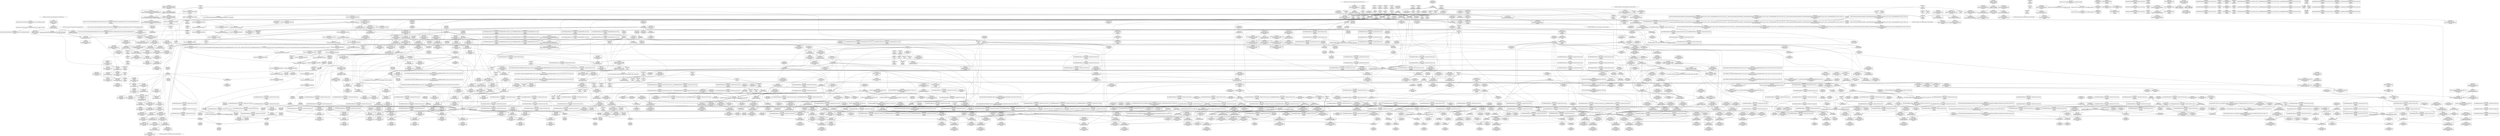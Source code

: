 digraph {
	CE0x5c139e0 [shape=record,shape=Mrecord,label="{CE0x5c139e0|cred_sid:tmp4|*LoadInst*|security/selinux/hooks.c,196}"]
	CE0x5caea00 [shape=record,shape=Mrecord,label="{CE0x5caea00|rcu_lock_acquire:tmp5|include/linux/rcupdate.h,418}"]
	CE0x5c68180 [shape=record,shape=Mrecord,label="{CE0x5c68180|rcu_lock_acquire:map|Function::rcu_lock_acquire&Arg::map::|*SummSink*}"]
	CE0x5c20080 [shape=record,shape=Mrecord,label="{CE0x5c20080|GLOBAL:get_current|*Constant*|*SummSource*}"]
	CE0x5cab3e0 [shape=record,shape=Mrecord,label="{CE0x5cab3e0|_call_void_lock_acquire(%struct.lockdep_map*_%map,_i32_0,_i32_0,_i32_2,_i32_0,_%struct.lockdep_map*_null,_i64_ptrtoint_(i8*_blockaddress(_rcu_lock_acquire,_%__here)_to_i64))_#10,_!dbg_!27716|include/linux/rcupdate.h,418|*SummSource*}"]
	CE0x5c9faf0 [shape=record,shape=Mrecord,label="{CE0x5c9faf0|rcu_read_lock:tmp17|include/linux/rcupdate.h,882|*SummSource*}"]
	CE0x5cb8120 [shape=record,shape=Mrecord,label="{CE0x5cb8120|_call_void_lockdep_rcu_suspicious(i8*_getelementptr_inbounds_(_25_x_i8_,_25_x_i8_*_.str45,_i32_0,_i32_0),_i32_934,_i8*_getelementptr_inbounds_(_44_x_i8_,_44_x_i8_*_.str47,_i32_0,_i32_0))_#10,_!dbg_!27726|include/linux/rcupdate.h,933}"]
	CE0x5c183e0 [shape=record,shape=Mrecord,label="{CE0x5c183e0|avc_has_perm:entry}"]
	CE0x5cbfbf0 [shape=record,shape=Mrecord,label="{CE0x5cbfbf0|_call_void_asm_sideeffect_,_memory_,_dirflag_,_fpsr_,_flags_()_#3,_!dbg_!27711,_!srcloc_!27714|include/linux/rcupdate.h,244|*SummSink*}"]
	CE0x5c22a70 [shape=record,shape=Mrecord,label="{CE0x5c22a70|selinux_syslog:tmp5|security/selinux/hooks.c,2062|*SummSource*}"]
	CE0x5c502d0 [shape=record,shape=Mrecord,label="{CE0x5c502d0|cred_sid:tmp1|*SummSink*}"]
	CE0x5c72150 [shape=record,shape=Mrecord,label="{CE0x5c72150|task_sid:call3|security/selinux/hooks.c,208}"]
	CE0x5c26fd0 [shape=record,shape=Mrecord,label="{CE0x5c26fd0|selinux_syslog:tmp10|security/selinux/hooks.c,2073|*SummSource*}"]
	CE0x5cba730 [shape=record,shape=Mrecord,label="{CE0x5cba730|rcu_lock_release:entry|*SummSink*}"]
	CE0x5cad490 [shape=record,shape=Mrecord,label="{CE0x5cad490|rcu_lock_acquire:tmp|*SummSink*}"]
	CE0x5c067a0 [shape=record,shape=Mrecord,label="{CE0x5c067a0|GLOBAL:task_sid|*Constant*}"]
	CE0x5cb2930 [shape=record,shape=Mrecord,label="{CE0x5cb2930|rcu_lock_release:tmp|*SummSink*}"]
	CE0x5ca1ee0 [shape=record,shape=Mrecord,label="{CE0x5ca1ee0|rcu_read_lock:tmp21|include/linux/rcupdate.h,884|*SummSource*}"]
	CE0x5c1f430 [shape=record,shape=Mrecord,label="{CE0x5c1f430|selinux_syslog:tmp3|security/selinux/hooks.c,2056|*SummSource*}"]
	CE0x5bfb270 [shape=record,shape=Mrecord,label="{CE0x5bfb270|selinux_syslog:tmp|*SummSource*}"]
	CE0x5c184e0 [shape=record,shape=Mrecord,label="{CE0x5c184e0|avc_has_perm:entry|*SummSource*}"]
	CE0x5c2da80 [shape=record,shape=Mrecord,label="{CE0x5c2da80|i64_0|*Constant*|*SummSource*}"]
	CE0x5c12e80 [shape=record,shape=Mrecord,label="{CE0x5c12e80|task_sid:tmp12|security/selinux/hooks.c,208}"]
	CE0x5c25170 [shape=record,shape=Mrecord,label="{CE0x5c25170|GLOBAL:rcu_read_unlock|*Constant*|*SummSink*}"]
	CE0x5ccfcf0 [shape=record,shape=Mrecord,label="{CE0x5ccfcf0|i64*_getelementptr_inbounds_(_4_x_i64_,_4_x_i64_*___llvm_gcov_ctr130,_i64_0,_i64_3)|*Constant*|*SummSink*}"]
	CE0x5c90250 [shape=record,shape=Mrecord,label="{CE0x5c90250|__preempt_count_add:tmp|*SummSink*}"]
	CE0x5c4bf10 [shape=record,shape=Mrecord,label="{CE0x5c4bf10|task_sid:tmp27|security/selinux/hooks.c,208|*SummSink*}"]
	CE0x5c1aa80 [shape=record,shape=Mrecord,label="{CE0x5c1aa80|_call_void_mcount()_#3}"]
	CE0x5c52a30 [shape=record,shape=Mrecord,label="{CE0x5c52a30|i8_1|*Constant*}"]
	CE0x5c58f40 [shape=record,shape=Mrecord,label="{CE0x5c58f40|i16_3|*Constant*|*SummSource*}"]
	CE0x5c31320 [shape=record,shape=Mrecord,label="{CE0x5c31320|i64*_getelementptr_inbounds_(_2_x_i64_,_2_x_i64_*___llvm_gcov_ctr159,_i64_0,_i64_0)|*Constant*}"]
	CE0x5c0ad30 [shape=record,shape=Mrecord,label="{CE0x5c0ad30|task_sid:entry|*SummSource*}"]
	CE0x5ceb1b0 [shape=record,shape=Mrecord,label="{CE0x5ceb1b0|__preempt_count_sub:tmp1}"]
	"CONST[source:0(mediator),value:0(static)][purpose:{operation}][SnkIdx:3]"
	CE0x5cab680 [shape=record,shape=Mrecord,label="{CE0x5cab680|i32_2|*Constant*}"]
	CE0x5cbc230 [shape=record,shape=Mrecord,label="{CE0x5cbc230|void_(i32*,_i32,_i32*)*_asm_addl_$1,_%gs:$0_,_*m,ri,*m,_dirflag_,_fpsr_,_flags_}"]
	CE0x5c11ab0 [shape=record,shape=Mrecord,label="{CE0x5c11ab0|cred_sid:security|security/selinux/hooks.c,196|*SummSource*}"]
	CE0x5cc6be0 [shape=record,shape=Mrecord,label="{CE0x5cc6be0|i64*_getelementptr_inbounds_(_4_x_i64_,_4_x_i64_*___llvm_gcov_ctr133,_i64_0,_i64_0)|*Constant*|*SummSource*}"]
	CE0x5c2f200 [shape=record,shape=Mrecord,label="{CE0x5c2f200|rcu_read_lock:tmp7|include/linux/rcupdate.h,882}"]
	CE0x5cb7020 [shape=record,shape=Mrecord,label="{CE0x5cb7020|i64*_getelementptr_inbounds_(_11_x_i64_,_11_x_i64_*___llvm_gcov_ctr132,_i64_0,_i64_10)|*Constant*}"]
	CE0x5c14b10 [shape=record,shape=Mrecord,label="{CE0x5c14b10|get_current:tmp3}"]
	CE0x5cb1b40 [shape=record,shape=Mrecord,label="{CE0x5cb1b40|_call_void_mcount()_#3|*SummSink*}"]
	CE0x5c8ae30 [shape=record,shape=Mrecord,label="{CE0x5c8ae30|rcu_read_lock:tmp12|include/linux/rcupdate.h,882|*SummSource*}"]
	CE0x5c71c70 [shape=record,shape=Mrecord,label="{CE0x5c71c70|i64_3|*Constant*}"]
	CE0x5ca6bd0 [shape=record,shape=Mrecord,label="{CE0x5ca6bd0|rcu_lock_acquire:__here|*SummSink*}"]
	CE0x5c78720 [shape=record,shape=Mrecord,label="{CE0x5c78720|i64*_getelementptr_inbounds_(_4_x_i64_,_4_x_i64_*___llvm_gcov_ctr128,_i64_0,_i64_1)|*Constant*|*SummSource*}"]
	CE0x5c926c0 [shape=record,shape=Mrecord,label="{CE0x5c926c0|GLOBAL:lock_acquire|*Constant*}"]
	CE0x5c95f30 [shape=record,shape=Mrecord,label="{CE0x5c95f30|rcu_read_lock:tmp10|include/linux/rcupdate.h,882|*SummSink*}"]
	CE0x5c77d40 [shape=record,shape=Mrecord,label="{CE0x5c77d40|task_sid:tmp19|security/selinux/hooks.c,208}"]
	CE0x5c892d0 [shape=record,shape=Mrecord,label="{CE0x5c892d0|GLOBAL:rcu_read_unlock|*Constant*}"]
	CE0x5c4d520 [shape=record,shape=Mrecord,label="{CE0x5c4d520|task_sid:tmp8|security/selinux/hooks.c,208}"]
	CE0x5c150b0 [shape=record,shape=Mrecord,label="{CE0x5c150b0|GLOBAL:get_current|*Constant*}"]
	CE0x5c72070 [shape=record,shape=Mrecord,label="{CE0x5c72070|task_sid:tmp12|security/selinux/hooks.c,208|*SummSink*}"]
	CE0x5c63070 [shape=record,shape=Mrecord,label="{CE0x5c63070|task_sid:land.lhs.true2}"]
	CE0x5c06010 [shape=record,shape=Mrecord,label="{CE0x5c06010|rcu_read_lock:tmp3|*SummSource*}"]
	CE0x5c501f0 [shape=record,shape=Mrecord,label="{CE0x5c501f0|cred_sid:tmp1}"]
	CE0x5c13fe0 [shape=record,shape=Mrecord,label="{CE0x5c13fe0|i32_0|*Constant*}"]
	CE0x5c9e200 [shape=record,shape=Mrecord,label="{CE0x5c9e200|GLOBAL:lockdep_rcu_suspicious|*Constant*}"]
	CE0x5c10d60 [shape=record,shape=Mrecord,label="{CE0x5c10d60|__llvm_gcov_indirect_counter_increment:tmp6}"]
	CE0x5cae4d0 [shape=record,shape=Mrecord,label="{CE0x5cae4d0|rcu_lock_release:tmp2}"]
	CE0x5c54340 [shape=record,shape=Mrecord,label="{CE0x5c54340|rcu_read_unlock:tmp15|include/linux/rcupdate.h,933|*SummSource*}"]
	CE0x5c8a160 [shape=record,shape=Mrecord,label="{CE0x5c8a160|rcu_read_unlock:tmp7|include/linux/rcupdate.h,933|*SummSource*}"]
	CE0x5c1ae70 [shape=record,shape=Mrecord,label="{CE0x5c1ae70|selinux_syslog:sw.epilog|*SummSink*}"]
	CE0x5c4ff90 [shape=record,shape=Mrecord,label="{CE0x5c4ff90|i64_2|*Constant*|*SummSink*}"]
	CE0x5c8f8a0 [shape=record,shape=Mrecord,label="{CE0x5c8f8a0|__preempt_count_add:tmp5|./arch/x86/include/asm/preempt.h,72}"]
	CE0x5c68d00 [shape=record,shape=Mrecord,label="{CE0x5c68d00|task_sid:tmp2|*SummSource*}"]
	CE0x5c95270 [shape=record,shape=Mrecord,label="{CE0x5c95270|_ret_void,_!dbg_!27719|./arch/x86/include/asm/preempt.h,73}"]
	CE0x5c22f00 [shape=record,shape=Mrecord,label="{CE0x5c22f00|task_has_system:call1|security/selinux/hooks.c,1594}"]
	CE0x5ca1220 [shape=record,shape=Mrecord,label="{CE0x5ca1220|rcu_read_lock:tmp19|include/linux/rcupdate.h,882}"]
	CE0x5c648e0 [shape=record,shape=Mrecord,label="{CE0x5c648e0|i64_0|*Constant*}"]
	CE0x5c51910 [shape=record,shape=Mrecord,label="{CE0x5c51910|rcu_read_unlock:if.then}"]
	CE0x5cd1040 [shape=record,shape=Mrecord,label="{CE0x5cd1040|i64*_getelementptr_inbounds_(_4_x_i64_,_4_x_i64_*___llvm_gcov_ctr133,_i64_0,_i64_1)|*Constant*|*SummSink*}"]
	CE0x5c9a8a0 [shape=record,shape=Mrecord,label="{CE0x5c9a8a0|rcu_read_lock:do.end|*SummSource*}"]
	CE0x5c987d0 [shape=record,shape=Mrecord,label="{CE0x5c987d0|rcu_read_unlock:tmp1|*SummSink*}"]
	CE0x5cc4820 [shape=record,shape=Mrecord,label="{CE0x5cc4820|i64*_getelementptr_inbounds_(_4_x_i64_,_4_x_i64_*___llvm_gcov_ctr130,_i64_0,_i64_2)|*Constant*|*SummSink*}"]
	CE0x5c1a8e0 [shape=record,shape=Mrecord,label="{CE0x5c1a8e0|i64_1|*Constant*}"]
	CE0x5bfa380 [shape=record,shape=Mrecord,label="{CE0x5bfa380|0:_i32,_:_GCMR___llvm_gcov_global_state_pred158_internal_unnamed_addr_global_i32_-1:_elem_0:default:}"]
	CE0x5c2b2c0 [shape=record,shape=Mrecord,label="{CE0x5c2b2c0|task_sid:tmp5|security/selinux/hooks.c,208|*SummSink*}"]
	CE0x5c0d7d0 [shape=record,shape=Mrecord,label="{CE0x5c0d7d0|task_sid:tobool1|security/selinux/hooks.c,208|*SummSource*}"]
	CE0x5c99390 [shape=record,shape=Mrecord,label="{CE0x5c99390|rcu_read_lock:call3|include/linux/rcupdate.h,882|*SummSource*}"]
	CE0x5cbcc40 [shape=record,shape=Mrecord,label="{CE0x5cbcc40|GLOBAL:__rcu_read_unlock|*Constant*|*SummSink*}"]
	CE0x5c69ea0 [shape=record,shape=Mrecord,label="{CE0x5c69ea0|COLLAPSED:_CMRE:_elem_0::|security/selinux/hooks.c,196}"]
	CE0x5cc9850 [shape=record,shape=Mrecord,label="{CE0x5cc9850|__preempt_count_sub:entry|*SummSink*}"]
	CE0x5caca00 [shape=record,shape=Mrecord,label="{CE0x5caca00|rcu_read_unlock:tmp5|include/linux/rcupdate.h,933|*SummSink*}"]
	CE0x5cb0440 [shape=record,shape=Mrecord,label="{CE0x5cb0440|i64*_getelementptr_inbounds_(_4_x_i64_,_4_x_i64_*___llvm_gcov_ctr128,_i64_0,_i64_3)|*Constant*}"]
	CE0x5c66070 [shape=record,shape=Mrecord,label="{CE0x5c66070|rcu_read_unlock:if.then|*SummSource*}"]
	CE0x5c096b0 [shape=record,shape=Mrecord,label="{CE0x5c096b0|selinux_syslog:call7|security/selinux/hooks.c,2070|*SummSink*}"]
	CE0x5cc5760 [shape=record,shape=Mrecord,label="{CE0x5cc5760|i64_ptrtoint_(i8*_blockaddress(_rcu_lock_acquire,_%__here)_to_i64)|*Constant*|*SummSource*}"]
	CE0x5c26c10 [shape=record,shape=Mrecord,label="{CE0x5c26c10|task_sid:tmp17|security/selinux/hooks.c,208}"]
	CE0x5c119a0 [shape=record,shape=Mrecord,label="{CE0x5c119a0|task_sid:tmp3|*SummSink*}"]
	CE0x5c56000 [shape=record,shape=Mrecord,label="{CE0x5c56000|_call_void_rcu_read_lock()_#10,_!dbg_!27712|security/selinux/hooks.c,207|*SummSource*}"]
	CE0x5bffda0 [shape=record,shape=Mrecord,label="{CE0x5bffda0|selinux_syslog:sw.epilog}"]
	CE0x5cd9390 [shape=record,shape=Mrecord,label="{CE0x5cd9390|__rcu_read_unlock:tmp7|include/linux/rcupdate.h,245|*SummSource*}"]
	CE0x5bfe830 [shape=record,shape=Mrecord,label="{CE0x5bfe830|task_sid:do.end}"]
	CE0x5caa350 [shape=record,shape=Mrecord,label="{CE0x5caa350|__rcu_read_lock:tmp4|include/linux/rcupdate.h,239|*SummSink*}"]
	CE0x5c8f560 [shape=record,shape=Mrecord,label="{CE0x5c8f560|i64*_getelementptr_inbounds_(_4_x_i64_,_4_x_i64_*___llvm_gcov_ctr129,_i64_0,_i64_1)|*Constant*|*SummSink*}"]
	CE0x5cb5b40 [shape=record,shape=Mrecord,label="{CE0x5cb5b40|i32_934|*Constant*|*SummSink*}"]
	CE0x5bec480 [shape=record,shape=Mrecord,label="{CE0x5bec480|selinux_syslog:type|Function::selinux_syslog&Arg::type::|*SummSink*}"]
	CE0x5cb8e80 [shape=record,shape=Mrecord,label="{CE0x5cb8e80|rcu_read_unlock:tmp22|include/linux/rcupdate.h,935}"]
	CE0x5c73930 [shape=record,shape=Mrecord,label="{CE0x5c73930|task_sid:bb}"]
	CE0x5c1d300 [shape=record,shape=Mrecord,label="{CE0x5c1d300|%struct.common_audit_data*_null|*Constant*|*SummSource*}"]
	CE0x5c4f630 [shape=record,shape=Mrecord,label="{CE0x5c4f630|__rcu_read_lock:entry|*SummSink*}"]
	CE0x5bffa30 [shape=record,shape=Mrecord,label="{CE0x5bffa30|GLOBAL:__llvm_gcov_global_state_pred158|Global_var:__llvm_gcov_global_state_pred158|*SummSource*}"]
	CE0x5c2fb50 [shape=record,shape=Mrecord,label="{CE0x5c2fb50|i64_4|*Constant*}"]
	CE0x5c2d200 [shape=record,shape=Mrecord,label="{CE0x5c2d200|i64*_getelementptr_inbounds_(_13_x_i64_,_13_x_i64_*___llvm_gcov_ctr126,_i64_0,_i64_0)|*Constant*|*SummSource*}"]
	CE0x5c31010 [shape=record,shape=Mrecord,label="{CE0x5c31010|i32_-1|*Constant*|*SummSink*}"]
	CE0x5c0a2b0 [shape=record,shape=Mrecord,label="{CE0x5c0a2b0|i64*_getelementptr_inbounds_(_17_x_i64_,_17_x_i64_*___llvm_gcov_ctr156,_i64_0,_i64_16)|*Constant*}"]
	CE0x5c17d10 [shape=record,shape=Mrecord,label="{CE0x5c17d10|i64*_getelementptr_inbounds_(_17_x_i64_,_17_x_i64_*___llvm_gcov_ctr156,_i64_0,_i64_15)|*Constant*}"]
	CE0x5c735e0 [shape=record,shape=Mrecord,label="{CE0x5c735e0|rcu_read_lock:tmp10|include/linux/rcupdate.h,882}"]
	CE0x5c4d010 [shape=record,shape=Mrecord,label="{CE0x5c4d010|cred_sid:cred|Function::cred_sid&Arg::cred::|*SummSink*}"]
	CE0x5cc0bb0 [shape=record,shape=Mrecord,label="{CE0x5cc0bb0|i64*_getelementptr_inbounds_(_4_x_i64_,_4_x_i64_*___llvm_gcov_ctr130,_i64_0,_i64_1)|*Constant*}"]
	CE0x5c71e60 [shape=record,shape=Mrecord,label="{CE0x5c71e60|rcu_read_lock:tmp4|include/linux/rcupdate.h,882}"]
	CE0x5c2c260 [shape=record,shape=Mrecord,label="{CE0x5c2c260|task_sid:tmp6|security/selinux/hooks.c,208|*SummSource*}"]
	CE0x5c51f70 [shape=record,shape=Mrecord,label="{CE0x5c51f70|rcu_read_lock:tobool|include/linux/rcupdate.h,882|*SummSource*}"]
	CE0x5ca9f90 [shape=record,shape=Mrecord,label="{CE0x5ca9f90|rcu_read_unlock:land.lhs.true2}"]
	CE0x5cd2270 [shape=record,shape=Mrecord,label="{CE0x5cd2270|__rcu_read_unlock:bb|*SummSource*}"]
	CE0x5bec8a0 [shape=record,shape=Mrecord,label="{CE0x5bec8a0|selinux_syslog:sw.bb}"]
	CE0x5c5a960 [shape=record,shape=Mrecord,label="{CE0x5c5a960|i64*_getelementptr_inbounds_(_4_x_i64_,_4_x_i64_*___llvm_gcov_ctr134,_i64_0,_i64_0)|*Constant*|*SummSource*}"]
	CE0x5bfde50 [shape=record,shape=Mrecord,label="{CE0x5bfde50|get_current:entry|*SummSource*}"]
	CE0x5c16c60 [shape=record,shape=Mrecord,label="{CE0x5c16c60|selinux_syslog:tmp7|security/selinux/hooks.c,2063|*SummSource*}"]
	CE0x5c4b320 [shape=record,shape=Mrecord,label="{CE0x5c4b320|i64*_getelementptr_inbounds_(_13_x_i64_,_13_x_i64_*___llvm_gcov_ctr126,_i64_0,_i64_12)|*Constant*}"]
	CE0x5cadc80 [shape=record,shape=Mrecord,label="{CE0x5cadc80|rcu_read_unlock:do.end|*SummSink*}"]
	CE0x5c724d0 [shape=record,shape=Mrecord,label="{CE0x5c724d0|rcu_read_lock:tmp9|include/linux/rcupdate.h,882|*SummSource*}"]
	CE0x5c744a0 [shape=record,shape=Mrecord,label="{CE0x5c744a0|i64*_getelementptr_inbounds_(_4_x_i64_,_4_x_i64_*___llvm_gcov_ctr135,_i64_0,_i64_2)|*Constant*|*SummSource*}"]
	CE0x5cb68c0 [shape=record,shape=Mrecord,label="{CE0x5cb68c0|rcu_read_unlock:tmp20|include/linux/rcupdate.h,933|*SummSource*}"]
	CE0x5c14e90 [shape=record,shape=Mrecord,label="{CE0x5c14e90|task_has_system:bb|*SummSink*}"]
	CE0x5c90c70 [shape=record,shape=Mrecord,label="{CE0x5c90c70|__preempt_count_sub:tmp6|./arch/x86/include/asm/preempt.h,78|*SummSink*}"]
	CE0x5cbd730 [shape=record,shape=Mrecord,label="{CE0x5cbd730|__rcu_read_lock:bb}"]
	CE0x5c5f210 [shape=record,shape=Mrecord,label="{CE0x5c5f210|__preempt_count_add:do.end|*SummSink*}"]
	CE0x5ca8680 [shape=record,shape=Mrecord,label="{CE0x5ca8680|rcu_read_unlock:tmp13|include/linux/rcupdate.h,933|*SummSource*}"]
	CE0x5c99df0 [shape=record,shape=Mrecord,label="{CE0x5c99df0|rcu_read_lock:land.lhs.true2|*SummSource*}"]
	CE0x5c68000 [shape=record,shape=Mrecord,label="{CE0x5c68000|rcu_lock_acquire:map|Function::rcu_lock_acquire&Arg::map::|*SummSource*}"]
	CE0x5c1e8e0 [shape=record,shape=Mrecord,label="{CE0x5c1e8e0|__llvm_gcov_indirect_counter_increment:counters|Function::__llvm_gcov_indirect_counter_increment&Arg::counters::}"]
	CE0x5c1ad10 [shape=record,shape=Mrecord,label="{CE0x5c1ad10|_call_void_mcount()_#3|*SummSource*}"]
	CE0x5c2d430 [shape=record,shape=Mrecord,label="{CE0x5c2d430|rcu_read_lock:tmp8|include/linux/rcupdate.h,882|*SummSource*}"]
	CE0x5c4e550 [shape=record,shape=Mrecord,label="{CE0x5c4e550|_call_void_mcount()_#3|*SummSource*}"]
	CE0x5c4bbc0 [shape=record,shape=Mrecord,label="{CE0x5c4bbc0|task_sid:tmp27|security/selinux/hooks.c,208|*SummSource*}"]
	CE0x5cce510 [shape=record,shape=Mrecord,label="{CE0x5cce510|rcu_lock_release:tmp5|include/linux/rcupdate.h,423|*SummSource*}"]
	CE0x5c4cca0 [shape=record,shape=Mrecord,label="{CE0x5c4cca0|cred_sid:entry|*SummSink*}"]
	CE0x5c19d70 [shape=record,shape=Mrecord,label="{CE0x5c19d70|task_has_system:bb|*SummSource*}"]
	CE0x5c3dc10 [shape=record,shape=Mrecord,label="{CE0x5c3dc10|__rcu_read_lock:tmp1|*SummSink*}"]
	CE0x5c714c0 [shape=record,shape=Mrecord,label="{CE0x5c714c0|rcu_read_lock:tmp8|include/linux/rcupdate.h,882}"]
	CE0x703c090 [shape=record,shape=Mrecord,label="{CE0x703c090|task_has_system:perms|Function::task_has_system&Arg::perms::}"]
	CE0x5c95380 [shape=record,shape=Mrecord,label="{CE0x5c95380|__preempt_count_add:val|Function::__preempt_count_add&Arg::val::}"]
	CE0x5c73e40 [shape=record,shape=Mrecord,label="{CE0x5c73e40|rcu_read_lock:tobool1|include/linux/rcupdate.h,882|*SummSink*}"]
	CE0x5c960a0 [shape=record,shape=Mrecord,label="{CE0x5c960a0|rcu_read_lock:tmp11|include/linux/rcupdate.h,882}"]
	CE0x5c28720 [shape=record,shape=Mrecord,label="{CE0x5c28720|_call_void_mcount()_#3|*SummSink*}"]
	CE0x5c97c50 [shape=record,shape=Mrecord,label="{CE0x5c97c50|_call_void___rcu_read_lock()_#10,_!dbg_!27710|include/linux/rcupdate.h,879|*SummSink*}"]
	CE0x5c5f310 [shape=record,shape=Mrecord,label="{CE0x5c5f310|__preempt_count_sub:tmp|*SummSink*}"]
	CE0x5caaac0 [shape=record,shape=Mrecord,label="{CE0x5caaac0|rcu_read_unlock:tobool|include/linux/rcupdate.h,933|*SummSource*}"]
	CE0x5ccda20 [shape=record,shape=Mrecord,label="{CE0x5ccda20|rcu_lock_release:tmp3|*SummSource*}"]
	CE0x5c08350 [shape=record,shape=Mrecord,label="{CE0x5c08350|i64*_getelementptr_inbounds_(_2_x_i64_,_2_x_i64_*___llvm_gcov_ctr98,_i64_0,_i64_1)|*Constant*|*SummSink*}"]
	CE0x5c4dc40 [shape=record,shape=Mrecord,label="{CE0x5c4dc40|task_sid:tmp|*SummSource*}"]
	CE0x5c5f420 [shape=record,shape=Mrecord,label="{CE0x5c5f420|i64*_getelementptr_inbounds_(_4_x_i64_,_4_x_i64_*___llvm_gcov_ctr129,_i64_0,_i64_0)|*Constant*|*SummSource*}"]
	CE0x5c5cbc0 [shape=record,shape=Mrecord,label="{CE0x5c5cbc0|GLOBAL:__preempt_count|Global_var:__preempt_count}"]
	CE0x5c0fb00 [shape=record,shape=Mrecord,label="{CE0x5c0fb00|__llvm_gcov_indirect_counter_increment:counter}"]
	CE0x5c52b90 [shape=record,shape=Mrecord,label="{CE0x5c52b90|task_sid:tmp19|security/selinux/hooks.c,208|*SummSource*}"]
	CE0x5c62110 [shape=record,shape=Mrecord,label="{CE0x5c62110|_call_void_asm_addl_$1,_%gs:$0_,_*m,ri,*m,_dirflag_,_fpsr_,_flags_(i32*___preempt_count,_i32_%sub,_i32*___preempt_count)_#3,_!dbg_!27717,_!srcloc_!27718|./arch/x86/include/asm/preempt.h,77}"]
	CE0x5c545f0 [shape=record,shape=Mrecord,label="{CE0x5c545f0|rcu_read_lock:tmp15|include/linux/rcupdate.h,882|*SummSink*}"]
	CE0x5c26b40 [shape=record,shape=Mrecord,label="{CE0x5c26b40|task_sid:tmp15|security/selinux/hooks.c,208|*SummSink*}"]
	CE0x5c65370 [shape=record,shape=Mrecord,label="{CE0x5c65370|_ret_void,_!dbg_!27717|include/linux/rcupdate.h,240|*SummSource*}"]
	CE0x5c0a4a0 [shape=record,shape=Mrecord,label="{CE0x5c0a4a0|i64**_getelementptr_inbounds_(_4_x_i64*_,_4_x_i64*_*___llvm_gcda_edge_table157,_i64_0,_i64_2)|*Constant*|*SummSource*}"]
	CE0x5c290e0 [shape=record,shape=Mrecord,label="{CE0x5c290e0|selinux_syslog:tmp8|security/selinux/hooks.c,2070|*SummSource*}"]
	CE0x5ccb8c0 [shape=record,shape=Mrecord,label="{CE0x5ccb8c0|i64*_getelementptr_inbounds_(_4_x_i64_,_4_x_i64_*___llvm_gcov_ctr133,_i64_0,_i64_3)|*Constant*}"]
	CE0x5ca62d0 [shape=record,shape=Mrecord,label="{CE0x5ca62d0|GLOBAL:__llvm_gcov_ctr132|Global_var:__llvm_gcov_ctr132|*SummSource*}"]
	CE0x5cca290 [shape=record,shape=Mrecord,label="{CE0x5cca290|__rcu_read_lock:tmp2}"]
	CE0x5c747c0 [shape=record,shape=Mrecord,label="{CE0x5c747c0|_call_void_mcount()_#3}"]
	CE0x5cb66b0 [shape=record,shape=Mrecord,label="{CE0x5cb66b0|rcu_read_unlock:tmp20|include/linux/rcupdate.h,933}"]
	CE0x5c0e610 [shape=record,shape=Mrecord,label="{CE0x5c0e610|selinux_syslog:call1|security/selinux/hooks.c,2056|*SummSource*}"]
	CE0x5c5c7b0 [shape=record,shape=Mrecord,label="{CE0x5c5c7b0|__rcu_read_unlock:tmp2}"]
	CE0x5c67ee0 [shape=record,shape=Mrecord,label="{CE0x5c67ee0|rcu_lock_acquire:map|Function::rcu_lock_acquire&Arg::map::}"]
	CE0x5cad500 [shape=record,shape=Mrecord,label="{CE0x5cad500|rcu_lock_acquire:tmp1}"]
	CE0x5c06d60 [shape=record,shape=Mrecord,label="{CE0x5c06d60|task_sid:entry|*SummSink*}"]
	CE0x5c8fa60 [shape=record,shape=Mrecord,label="{CE0x5c8fa60|__preempt_count_add:tmp5|./arch/x86/include/asm/preempt.h,72|*SummSource*}"]
	CE0x5c4fe40 [shape=record,shape=Mrecord,label="{CE0x5c4fe40|i64_2|*Constant*}"]
	CE0x5c2e060 [shape=record,shape=Mrecord,label="{CE0x5c2e060|task_sid:tobool4|security/selinux/hooks.c,208|*SummSink*}"]
	CE0x5c20190 [shape=record,shape=Mrecord,label="{CE0x5c20190|GLOBAL:get_current|*Constant*|*SummSink*}"]
	CE0x5beae40 [shape=record,shape=Mrecord,label="{CE0x5beae40|task_sid:tobool1|security/selinux/hooks.c,208|*SummSink*}"]
	CE0x5c16ad0 [shape=record,shape=Mrecord,label="{CE0x5c16ad0|selinux_syslog:tmp6|security/selinux/hooks.c,2063|*SummSink*}"]
	CE0x5c9a580 [shape=record,shape=Mrecord,label="{CE0x5c9a580|rcu_read_lock:bb|*SummSource*}"]
	CE0x5c2df50 [shape=record,shape=Mrecord,label="{CE0x5c2df50|i64*_getelementptr_inbounds_(_2_x_i64_,_2_x_i64_*___llvm_gcov_ctr131,_i64_0,_i64_0)|*Constant*|*SummSink*}"]
	CE0x5bfaa60 [shape=record,shape=Mrecord,label="{CE0x5bfaa60|selinux_syslog:tmp}"]
	CE0x5cbea20 [shape=record,shape=Mrecord,label="{CE0x5cbea20|i64*_getelementptr_inbounds_(_4_x_i64_,_4_x_i64_*___llvm_gcov_ctr133,_i64_0,_i64_2)|*Constant*|*SummSink*}"]
	CE0x5ce21d0 [shape=record,shape=Mrecord,label="{CE0x5ce21d0|rcu_lock_release:tmp4|include/linux/rcupdate.h,423}"]
	CE0x5cd45f0 [shape=record,shape=Mrecord,label="{CE0x5cd45f0|i64*_getelementptr_inbounds_(_4_x_i64_,_4_x_i64_*___llvm_gcov_ctr135,_i64_0,_i64_1)|*Constant*}"]
	CE0x5ceb140 [shape=record,shape=Mrecord,label="{CE0x5ceb140|i64_1|*Constant*}"]
	CE0x5c973e0 [shape=record,shape=Mrecord,label="{CE0x5c973e0|i64*_getelementptr_inbounds_(_4_x_i64_,_4_x_i64_*___llvm_gcov_ctr128,_i64_0,_i64_3)|*Constant*|*SummSink*}"]
	CE0x5bff5a0 [shape=record,shape=Mrecord,label="{CE0x5bff5a0|__llvm_gcov_indirect_counter_increment:exit}"]
	CE0x5cc6010 [shape=record,shape=Mrecord,label="{CE0x5cc6010|rcu_lock_acquire:tmp1|*SummSource*}"]
	CE0x5c76d80 [shape=record,shape=Mrecord,label="{CE0x5c76d80|task_sid:tmp8|security/selinux/hooks.c,208|*SummSource*}"]
	CE0x5cab1c0 [shape=record,shape=Mrecord,label="{CE0x5cab1c0|rcu_read_unlock:tmp|*SummSource*}"]
	CE0x5c9fa80 [shape=record,shape=Mrecord,label="{CE0x5c9fa80|rcu_read_lock:tmp17|include/linux/rcupdate.h,882}"]
	CE0x5c61eb0 [shape=record,shape=Mrecord,label="{CE0x5c61eb0|i64*_getelementptr_inbounds_(_4_x_i64_,_4_x_i64_*___llvm_gcov_ctr135,_i64_0,_i64_3)|*Constant*}"]
	CE0x5c03160 [shape=record,shape=Mrecord,label="{CE0x5c03160|_call_void_asm_addl_$1,_%gs:$0_,_*m,ri,*m,_dirflag_,_fpsr_,_flags_(i32*___preempt_count,_i32_%val,_i32*___preempt_count)_#3,_!dbg_!27714,_!srcloc_!27717|./arch/x86/include/asm/preempt.h,72|*SummSource*}"]
	CE0x5c65480 [shape=record,shape=Mrecord,label="{CE0x5c65480|_ret_void,_!dbg_!27717|include/linux/rcupdate.h,240|*SummSink*}"]
	CE0x5c690a0 [shape=record,shape=Mrecord,label="{CE0x5c690a0|GLOBAL:rcu_lock_acquire|*Constant*}"]
	CE0x5c6e830 [shape=record,shape=Mrecord,label="{CE0x5c6e830|i8*_getelementptr_inbounds_(_25_x_i8_,_25_x_i8_*_.str3,_i32_0,_i32_0)|*Constant*|*SummSource*}"]
	CE0x6e5bf20 [shape=record,shape=Mrecord,label="{CE0x6e5bf20|%struct.task_struct*_(%struct.task_struct**)*_asm_movq_%gs:$_1:P_,$0_,_r,im,_dirflag_,_fpsr_,_flags_|*SummSource*}"]
	CE0x5c73110 [shape=record,shape=Mrecord,label="{CE0x5c73110|task_sid:tmp15|security/selinux/hooks.c,208}"]
	CE0x5ca8ad0 [shape=record,shape=Mrecord,label="{CE0x5ca8ad0|__rcu_read_lock:tmp7|include/linux/rcupdate.h,240}"]
	CE0x5c04180 [shape=record,shape=Mrecord,label="{CE0x5c04180|i32_77|*Constant*|*SummSource*}"]
	CE0x5c4ef70 [shape=record,shape=Mrecord,label="{CE0x5c4ef70|rcu_read_unlock:call|include/linux/rcupdate.h,933}"]
	CE0x5c635c0 [shape=record,shape=Mrecord,label="{CE0x5c635c0|task_sid:tobool|security/selinux/hooks.c,208|*SummSource*}"]
	CE0x5c99fa0 [shape=record,shape=Mrecord,label="{CE0x5c99fa0|rcu_read_lock:if.then|*SummSource*}"]
	CE0x5bff0a0 [shape=record,shape=Mrecord,label="{CE0x5bff0a0|_ret_void,_!dbg_!27717|include/linux/rcupdate.h,419|*SummSink*}"]
	CE0x5c535a0 [shape=record,shape=Mrecord,label="{CE0x5c535a0|_call_void_lockdep_rcu_suspicious(i8*_getelementptr_inbounds_(_25_x_i8_,_25_x_i8_*_.str3,_i32_0,_i32_0),_i32_208,_i8*_getelementptr_inbounds_(_41_x_i8_,_41_x_i8_*_.str44,_i32_0,_i32_0))_#10,_!dbg_!27732|security/selinux/hooks.c,208|*SummSource*}"]
	CE0x5c89170 [shape=record,shape=Mrecord,label="{CE0x5c89170|_call_void_rcu_read_unlock()_#10,_!dbg_!27748|security/selinux/hooks.c,209|*SummSink*}"]
	CE0x5beb970 [shape=record,shape=Mrecord,label="{CE0x5beb970|i32_4|*Constant*|*SummSource*}"]
	CE0x5c66420 [shape=record,shape=Mrecord,label="{CE0x5c66420|task_sid:tmp16|security/selinux/hooks.c,208|*SummSink*}"]
	CE0x5ca46e0 [shape=record,shape=Mrecord,label="{CE0x5ca46e0|__rcu_read_lock:do.end}"]
	CE0x5c72ee0 [shape=record,shape=Mrecord,label="{CE0x5c72ee0|i64_7|*Constant*|*SummSink*}"]
	CE0x5c0f9a0 [shape=record,shape=Mrecord,label="{CE0x5c0f9a0|i64*_null|*Constant*}"]
	CE0x5c8a290 [shape=record,shape=Mrecord,label="{CE0x5c8a290|rcu_read_unlock:tmp7|include/linux/rcupdate.h,933|*SummSink*}"]
	CE0x5c5c4a0 [shape=record,shape=Mrecord,label="{CE0x5c5c4a0|void_(i32*,_i32,_i32*)*_asm_addl_$1,_%gs:$0_,_*m,ri,*m,_dirflag_,_fpsr_,_flags_|*SummSink*}"]
	CE0x5c153c0 [shape=record,shape=Mrecord,label="{CE0x5c153c0|__llvm_gcov_indirect_counter_increment:entry}"]
	CE0x5c540a0 [shape=record,shape=Mrecord,label="{CE0x5c540a0|rcu_read_unlock:tmp14|include/linux/rcupdate.h,933|*SummSink*}"]
	CE0x5ceaed0 [shape=record,shape=Mrecord,label="{CE0x5ceaed0|__preempt_count_sub:tmp2}"]
	CE0x5c4c4a0 [shape=record,shape=Mrecord,label="{CE0x5c4c4a0|task_sid:call7|security/selinux/hooks.c,208|*SummSink*}"]
	CE0x5ccfe10 [shape=record,shape=Mrecord,label="{CE0x5ccfe10|rcu_lock_acquire:tmp6|*SummSource*}"]
	CE0x5cadeb0 [shape=record,shape=Mrecord,label="{CE0x5cadeb0|rcu_read_unlock:do.end|*SummSource*}"]
	CE0x5cc9340 [shape=record,shape=Mrecord,label="{CE0x5cc9340|__preempt_count_add:tmp3}"]
	CE0x5c117b0 [shape=record,shape=Mrecord,label="{CE0x5c117b0|task_sid:tmp3}"]
	CE0x5ca7da0 [shape=record,shape=Mrecord,label="{CE0x5ca7da0|__rcu_read_unlock:tmp1|*SummSink*}"]
	CE0x5c25320 [shape=record,shape=Mrecord,label="{CE0x5c25320|rcu_read_unlock:entry|*SummSink*}"]
	CE0x5cb26c0 [shape=record,shape=Mrecord,label="{CE0x5cb26c0|rcu_read_unlock:bb}"]
	CE0x5c09090 [shape=record,shape=Mrecord,label="{CE0x5c09090|selinux_syslog:call6|security/selinux/hooks.c,2070|*SummSource*}"]
	CE0x5c2d880 [shape=record,shape=Mrecord,label="{CE0x5c2d880|GLOBAL:__llvm_gcov_ctr126|Global_var:__llvm_gcov_ctr126|*SummSink*}"]
	CE0x5c9ae60 [shape=record,shape=Mrecord,label="{CE0x5c9ae60|rcu_read_lock:tmp}"]
	CE0x5c2cb80 [shape=record,shape=Mrecord,label="{CE0x5c2cb80|GLOBAL:__llvm_gcov_ctr126|Global_var:__llvm_gcov_ctr126|*SummSource*}"]
	CE0x5c76f70 [shape=record,shape=Mrecord,label="{CE0x5c76f70|i64*_getelementptr_inbounds_(_2_x_i64_,_2_x_i64_*___llvm_gcov_ctr98,_i64_0,_i64_0)|*Constant*|*SummSink*}"]
	CE0x5c228e0 [shape=record,shape=Mrecord,label="{CE0x5c228e0|selinux_syslog:tmp4|security/selinux/hooks.c,2062|*SummSink*}"]
	CE0x5c073c0 [shape=record,shape=Mrecord,label="{CE0x5c073c0|selinux_syslog:tmp6|security/selinux/hooks.c,2063}"]
	CE0x5c4ee50 [shape=record,shape=Mrecord,label="{CE0x5c4ee50|_call_void_mcount()_#3|*SummSink*}"]
	CE0x5ca7eb0 [shape=record,shape=Mrecord,label="{CE0x5ca7eb0|i64*_getelementptr_inbounds_(_4_x_i64_,_4_x_i64_*___llvm_gcov_ctr128,_i64_0,_i64_0)|*Constant*|*SummSource*}"]
	CE0x5c1d7e0 [shape=record,shape=Mrecord,label="{CE0x5c1d7e0|avc_has_perm:auditdata|Function::avc_has_perm&Arg::auditdata::}"]
	CE0x5c68fc0 [shape=record,shape=Mrecord,label="{CE0x5c68fc0|rcu_lock_acquire:entry}"]
	CE0x5ca17d0 [shape=record,shape=Mrecord,label="{CE0x5ca17d0|rcu_read_lock:tmp20|include/linux/rcupdate.h,882|*SummSink*}"]
	CE0x5cb98c0 [shape=record,shape=Mrecord,label="{CE0x5cb98c0|_call_void_rcu_lock_release(%struct.lockdep_map*_rcu_lock_map)_#10,_!dbg_!27733|include/linux/rcupdate.h,935|*SummSource*}"]
	CE0x5ca25e0 [shape=record,shape=Mrecord,label="{CE0x5ca25e0|rcu_read_lock:tmp22|include/linux/rcupdate.h,884|*SummSource*}"]
	CE0x5c5c820 [shape=record,shape=Mrecord,label="{CE0x5c5c820|__rcu_read_unlock:tmp2|*SummSource*}"]
	CE0x5c26460 [shape=record,shape=Mrecord,label="{CE0x5c26460|i64*_getelementptr_inbounds_(_11_x_i64_,_11_x_i64_*___llvm_gcov_ctr127,_i64_0,_i64_1)|*Constant*|*SummSink*}"]
	CE0x5c15670 [shape=record,shape=Mrecord,label="{CE0x5c15670|i64**_getelementptr_inbounds_(_4_x_i64*_,_4_x_i64*_*___llvm_gcda_edge_table157,_i64_0,_i64_3)|*Constant*}"]
	CE0x5c4bfe0 [shape=record,shape=Mrecord,label="{CE0x5c4bfe0|GLOBAL:cred_sid|*Constant*}"]
	CE0x5c9ad50 [shape=record,shape=Mrecord,label="{CE0x5c9ad50|i64*_getelementptr_inbounds_(_11_x_i64_,_11_x_i64_*___llvm_gcov_ctr127,_i64_0,_i64_0)|*Constant*|*SummSink*}"]
	CE0x5c582b0 [shape=record,shape=Mrecord,label="{CE0x5c582b0|i64*_getelementptr_inbounds_(_2_x_i64_,_2_x_i64_*___llvm_gcov_ctr159,_i64_0,_i64_1)|*Constant*|*SummSink*}"]
	CE0x5c4d0e0 [shape=record,shape=Mrecord,label="{CE0x5c4d0e0|_ret_i32_%tmp6,_!dbg_!27716|security/selinux/hooks.c,197}"]
	CE0x5c9f340 [shape=record,shape=Mrecord,label="{CE0x5c9f340|i64*_getelementptr_inbounds_(_11_x_i64_,_11_x_i64_*___llvm_gcov_ctr127,_i64_0,_i64_9)|*Constant*|*SummSource*}"]
	CE0x5c649d0 [shape=record,shape=Mrecord,label="{CE0x5c649d0|i64*_getelementptr_inbounds_(_2_x_i64_,_2_x_i64_*___llvm_gcov_ctr131,_i64_0,_i64_1)|*Constant*|*SummSink*}"]
	CE0x5cd0930 [shape=record,shape=Mrecord,label="{CE0x5cd0930|__rcu_read_unlock:tmp3|*SummSource*}"]
	CE0x5c20360 [shape=record,shape=Mrecord,label="{CE0x5c20360|get_current:entry}"]
	CE0x5bfafb0 [shape=record,shape=Mrecord,label="{CE0x5bfafb0|i32_0|*Constant*}"]
	CE0x5c8b400 [shape=record,shape=Mrecord,label="{CE0x5c8b400|rcu_read_lock:do.body|*SummSource*}"]
	CE0x5c1c050 [shape=record,shape=Mrecord,label="{CE0x5c1c050|selinux_syslog:call4|security/selinux/hooks.c,2062}"]
	CE0x5cacb10 [shape=record,shape=Mrecord,label="{CE0x5cacb10|rcu_read_unlock:tmp6|include/linux/rcupdate.h,933}"]
	CE0x5c2edc0 [shape=record,shape=Mrecord,label="{CE0x5c2edc0|task_sid:tmp4|*LoadInst*|security/selinux/hooks.c,208|*SummSink*}"]
	CE0x5c49830 [shape=record,shape=Mrecord,label="{CE0x5c49830|task_sid:tmp24|security/selinux/hooks.c,208}"]
	CE0x5c56bc0 [shape=record,shape=Mrecord,label="{CE0x5c56bc0|task_has_system:tmp3|*SummSource*}"]
	CE0x5c04060 [shape=record,shape=Mrecord,label="{CE0x5c04060|i32_77|*Constant*}"]
	CE0x5c97e80 [shape=record,shape=Mrecord,label="{CE0x5c97e80|_call_void___rcu_read_lock()_#10,_!dbg_!27710|include/linux/rcupdate.h,879}"]
	CE0x5caa6c0 [shape=record,shape=Mrecord,label="{CE0x5caa6c0|rcu_read_unlock:land.lhs.true}"]
	CE0x5cb63e0 [shape=record,shape=Mrecord,label="{CE0x5cb63e0|rcu_read_unlock:tmp19|include/linux/rcupdate.h,933}"]
	CE0x5cca8a0 [shape=record,shape=Mrecord,label="{CE0x5cca8a0|i64*_getelementptr_inbounds_(_4_x_i64_,_4_x_i64_*___llvm_gcov_ctr130,_i64_0,_i64_2)|*Constant*|*SummSource*}"]
	CE0x5caa2e0 [shape=record,shape=Mrecord,label="{CE0x5caa2e0|__rcu_read_lock:tmp4|include/linux/rcupdate.h,239|*SummSource*}"]
	CE0x5c169d0 [shape=record,shape=Mrecord,label="{CE0x5c169d0|i64*_getelementptr_inbounds_(_17_x_i64_,_17_x_i64_*___llvm_gcov_ctr156,_i64_0,_i64_14)|*Constant*|*SummSink*}"]
	CE0x5c14740 [shape=record,shape=Mrecord,label="{CE0x5c14740|task_has_system:tmp|*SummSink*}"]
	CE0x5c52cd0 [shape=record,shape=Mrecord,label="{CE0x5c52cd0|i8_1|*Constant*|*SummSource*}"]
	CE0x5cca370 [shape=record,shape=Mrecord,label="{CE0x5cca370|__rcu_read_lock:tmp2|*SummSink*}"]
	CE0x5cd9810 [shape=record,shape=Mrecord,label="{CE0x5cd9810|__preempt_count_add:bb|*SummSource*}"]
	CE0x5c63800 [shape=record,shape=Mrecord,label="{CE0x5c63800|i64_3|*Constant*}"]
	"CONST[source:0(mediator),value:2(dynamic)][purpose:{object}][SnkIdx:2]"
	CE0x5cd5020 [shape=record,shape=Mrecord,label="{CE0x5cd5020|_ret_void,_!dbg_!27720|./arch/x86/include/asm/preempt.h,78}"]
	CE0x5cb9850 [shape=record,shape=Mrecord,label="{CE0x5cb9850|_call_void_rcu_lock_release(%struct.lockdep_map*_rcu_lock_map)_#10,_!dbg_!27733|include/linux/rcupdate.h,935}"]
	CE0x5c23c30 [shape=record,shape=Mrecord,label="{CE0x5c23c30|rcu_lock_release:__here}"]
	CE0x5c02090 [shape=record,shape=Mrecord,label="{CE0x5c02090|__llvm_gcov_indirect_counter_increment:tmp1|*SummSource*}"]
	CE0x5c2ca10 [shape=record,shape=Mrecord,label="{CE0x5c2ca10|GLOBAL:__llvm_gcov_ctr126|Global_var:__llvm_gcov_ctr126}"]
	CE0x5c1a870 [shape=record,shape=Mrecord,label="{CE0x5c1a870|rcu_read_lock:tmp|*SummSink*}"]
	CE0x5cdc950 [shape=record,shape=Mrecord,label="{CE0x5cdc950|i64*_getelementptr_inbounds_(_4_x_i64_,_4_x_i64_*___llvm_gcov_ctr135,_i64_0,_i64_1)|*Constant*|*SummSink*}"]
	"CONST[source:1(input),value:2(dynamic)][purpose:{operation}][SrcIdx:11]"
	CE0x5cc1000 [shape=record,shape=Mrecord,label="{CE0x5cc1000|__rcu_read_lock:do.end|*SummSource*}"]
	CE0x5cc5620 [shape=record,shape=Mrecord,label="{CE0x5cc5620|i64_ptrtoint_(i8*_blockaddress(_rcu_lock_acquire,_%__here)_to_i64)|*Constant*}"]
	CE0x5ca94d0 [shape=record,shape=Mrecord,label="{CE0x5ca94d0|rcu_read_unlock:call|include/linux/rcupdate.h,933|*SummSource*}"]
	CE0x5ceb530 [shape=record,shape=Mrecord,label="{CE0x5ceb530|COLLAPSED:_GCMRE___llvm_gcov_ctr130_internal_global_4_x_i64_zeroinitializer:_elem_0:default:}"]
	CE0x5cc8fb0 [shape=record,shape=Mrecord,label="{CE0x5cc8fb0|__rcu_read_unlock:tmp5|include/linux/rcupdate.h,244|*SummSource*}"]
	CE0x5cd9880 [shape=record,shape=Mrecord,label="{CE0x5cd9880|__preempt_count_add:do.body}"]
	CE0x5c30eb0 [shape=record,shape=Mrecord,label="{CE0x5c30eb0|i32_-1|*Constant*|*SummSource*}"]
	CE0x5c2daf0 [shape=record,shape=Mrecord,label="{CE0x5c2daf0|i64_0|*Constant*|*SummSink*}"]
	CE0x5c27890 [shape=record,shape=Mrecord,label="{CE0x5c27890|selinux_syslog:tmp11|security/selinux/hooks.c,2073|*SummSink*}"]
	CE0x5c02ac0 [shape=record,shape=Mrecord,label="{CE0x5c02ac0|selinux_syslog:sw.default|*SummSource*}"]
	CE0x5c664b0 [shape=record,shape=Mrecord,label="{CE0x5c664b0|i64*_getelementptr_inbounds_(_13_x_i64_,_13_x_i64_*___llvm_gcov_ctr126,_i64_0,_i64_8)|*Constant*}"]
	CE0x5c0f600 [shape=record,shape=Mrecord,label="{CE0x5c0f600|task_has_system:tmp|*SummSource*}"]
	CE0x5cb7190 [shape=record,shape=Mrecord,label="{CE0x5cb7190|rcu_read_unlock:tmp21|include/linux/rcupdate.h,935|*SummSource*}"]
	CE0x5cce9d0 [shape=record,shape=Mrecord,label="{CE0x5cce9d0|_call_void_lock_release(%struct.lockdep_map*_%map,_i32_1,_i64_ptrtoint_(i8*_blockaddress(_rcu_lock_release,_%__here)_to_i64))_#10,_!dbg_!27716|include/linux/rcupdate.h,423}"]
	CE0x5c69c80 [shape=record,shape=Mrecord,label="{CE0x5c69c80|i32_22|*Constant*|*SummSource*}"]
	CE0x5cae540 [shape=record,shape=Mrecord,label="{CE0x5cae540|rcu_lock_release:tmp2|*SummSource*}"]
	CE0x5c655e0 [shape=record,shape=Mrecord,label="{CE0x5c655e0|task_sid:land.lhs.true|*SummSink*}"]
	CE0x5c4c9d0 [shape=record,shape=Mrecord,label="{CE0x5c4c9d0|GLOBAL:cred_sid|*Constant*|*SummSink*}"]
	CE0x5c6ec00 [shape=record,shape=Mrecord,label="{CE0x5c6ec00|i32_208|*Constant*}"]
	CE0x5bfb320 [shape=record,shape=Mrecord,label="{CE0x5bfb320|i32_5|*Constant*|*SummSink*}"]
	CE0x5c2f900 [shape=record,shape=Mrecord,label="{CE0x5c2f900|GLOBAL:__rcu_read_lock|*Constant*|*SummSource*}"]
	CE0x5bfd300 [shape=record,shape=Mrecord,label="{CE0x5bfd300|selinux_syslog:type|Function::selinux_syslog&Arg::type::|*SummSource*}"]
	CE0x5d33140 [shape=record,shape=Mrecord,label="{CE0x5d33140|__preempt_count_sub:tmp5|./arch/x86/include/asm/preempt.h,77}"]
	CE0x5cd09c0 [shape=record,shape=Mrecord,label="{CE0x5cd09c0|__rcu_read_unlock:tmp3|*SummSink*}"]
	CE0x5cc9da0 [shape=record,shape=Mrecord,label="{CE0x5cc9da0|i64*_getelementptr_inbounds_(_4_x_i64_,_4_x_i64_*___llvm_gcov_ctr134,_i64_0,_i64_0)|*Constant*}"]
	CE0x5c95e00 [shape=record,shape=Mrecord,label="{CE0x5c95e00|rcu_read_lock:tmp10|include/linux/rcupdate.h,882|*SummSource*}"]
	CE0x5ca2e10 [shape=record,shape=Mrecord,label="{CE0x5ca2e10|cred_sid:bb}"]
	CE0x5cdc1c0 [shape=record,shape=Mrecord,label="{CE0x5cdc1c0|__preempt_count_sub:sub|./arch/x86/include/asm/preempt.h,77}"]
	CE0x5c0db20 [shape=record,shape=Mrecord,label="{CE0x5c0db20|get_current:tmp4|./arch/x86/include/asm/current.h,14|*SummSource*}"]
	CE0x5bfab10 [shape=record,shape=Mrecord,label="{CE0x5bfab10|GLOBAL:__llvm_gcov_global_state_pred158|Global_var:__llvm_gcov_global_state_pred158|*SummSink*}"]
	CE0x5c1a9e0 [shape=record,shape=Mrecord,label="{CE0x5c1a9e0|get_current:tmp3|*SummSource*}"]
	CE0x5c6fb40 [shape=record,shape=Mrecord,label="{CE0x5c6fb40|i64*_getelementptr_inbounds_(_13_x_i64_,_13_x_i64_*___llvm_gcov_ctr126,_i64_0,_i64_9)|*Constant*}"]
	CE0x5c0b480 [shape=record,shape=Mrecord,label="{CE0x5c0b480|_ret_i32_%call7,_!dbg_!27749|security/selinux/hooks.c,210|*SummSink*}"]
	CE0x5c057c0 [shape=record,shape=Mrecord,label="{CE0x5c057c0|__llvm_gcov_indirect_counter_increment:exit|*SummSource*}"]
	CE0x5cb6bb0 [shape=record,shape=Mrecord,label="{CE0x5cb6bb0|rcu_read_unlock:tmp21|include/linux/rcupdate.h,935}"]
	CE0x5c89cc0 [shape=record,shape=Mrecord,label="{CE0x5c89cc0|rcu_read_lock:tmp1|*SummSink*}"]
	CE0x5c04fa0 [shape=record,shape=Mrecord,label="{CE0x5c04fa0|__llvm_gcov_indirect_counter_increment:tmp3|*SummSink*}"]
	CE0x5c126e0 [shape=record,shape=Mrecord,label="{CE0x5c126e0|task_sid:call3|security/selinux/hooks.c,208|*SummSink*}"]
	CE0x5c38190 [shape=record,shape=Mrecord,label="{CE0x5c38190|i64**_getelementptr_inbounds_(_4_x_i64*_,_4_x_i64*_*___llvm_gcda_edge_table157,_i64_0,_i64_1)|*Constant*|*SummSource*}"]
	CE0x5c947c0 [shape=record,shape=Mrecord,label="{CE0x5c947c0|rcu_read_lock:tmp13|include/linux/rcupdate.h,882|*SummSink*}"]
	CE0x5cd9500 [shape=record,shape=Mrecord,label="{CE0x5cd9500|__rcu_read_unlock:tmp7|include/linux/rcupdate.h,245|*SummSink*}"]
	CE0x5cb0860 [shape=record,shape=Mrecord,label="{CE0x5cb0860|rcu_read_unlock:tmp8|include/linux/rcupdate.h,933|*SummSource*}"]
	CE0x5c036f0 [shape=record,shape=Mrecord,label="{CE0x5c036f0|_call_void___llvm_gcov_indirect_counter_increment(i32*___llvm_gcov_global_state_pred158,_i64**_getelementptr_inbounds_(_4_x_i64*_,_4_x_i64*_*___llvm_gcda_edge_table157,_i64_0,_i64_3)),_!dbg_!27720|security/selinux/hooks.c,2063|*SummSink*}"]
	CE0x5c30470 [shape=record,shape=Mrecord,label="{CE0x5c30470|i64*_getelementptr_inbounds_(_2_x_i64_,_2_x_i64_*___llvm_gcov_ctr159,_i64_0,_i64_1)|*Constant*|*SummSource*}"]
	CE0x536f110 [shape=record,shape=Mrecord,label="{CE0x536f110|__llvm_gcov_indirect_counter_increment:predecessor|Function::__llvm_gcov_indirect_counter_increment&Arg::predecessor::|*SummSource*}"]
	CE0x5cb9fb0 [shape=record,shape=Mrecord,label="{CE0x5cb9fb0|GLOBAL:rcu_lock_release|*Constant*}"]
	CE0x5cb6450 [shape=record,shape=Mrecord,label="{CE0x5cb6450|rcu_read_unlock:tmp19|include/linux/rcupdate.h,933|*SummSource*}"]
	CE0x5ce1c70 [shape=record,shape=Mrecord,label="{CE0x5ce1c70|_call_void___preempt_count_sub(i32_1)_#10,_!dbg_!27715|include/linux/rcupdate.h,244}"]
	CE0x5c4cd80 [shape=record,shape=Mrecord,label="{CE0x5c4cd80|cred_sid:cred|Function::cred_sid&Arg::cred::}"]
	CE0x5c966e0 [shape=record,shape=Mrecord,label="{CE0x5c966e0|rcu_read_lock:tmp7|include/linux/rcupdate.h,882|*SummSource*}"]
	CE0x5ccc2d0 [shape=record,shape=Mrecord,label="{CE0x5ccc2d0|i64*_getelementptr_inbounds_(_4_x_i64_,_4_x_i64_*___llvm_gcov_ctr133,_i64_0,_i64_3)|*Constant*|*SummSink*}"]
	CE0x5c166e0 [shape=record,shape=Mrecord,label="{CE0x5c166e0|selinux_syslog:tmp6|security/selinux/hooks.c,2063|*SummSource*}"]
	CE0x5bfbdb0 [shape=record,shape=Mrecord,label="{CE0x5bfbdb0|_call_void_mcount()_#3|*SummSink*}"]
	CE0x5c01320 [shape=record,shape=Mrecord,label="{CE0x5c01320|_call_void___llvm_gcov_indirect_counter_increment(i32*___llvm_gcov_global_state_pred158,_i64**_getelementptr_inbounds_(_4_x_i64*_,_4_x_i64*_*___llvm_gcda_edge_table157,_i64_0,_i64_2)),_!dbg_!27718|security/selinux/hooks.c,2062|*SummSource*}"]
	CE0x5cceb70 [shape=record,shape=Mrecord,label="{CE0x5cceb70|_call_void_lock_release(%struct.lockdep_map*_%map,_i32_1,_i64_ptrtoint_(i8*_blockaddress(_rcu_lock_release,_%__here)_to_i64))_#10,_!dbg_!27716|include/linux/rcupdate.h,423|*SummSink*}"]
	CE0x5cb2a10 [shape=record,shape=Mrecord,label="{CE0x5cb2a10|rcu_lock_release:tmp1}"]
	CE0x5c1c470 [shape=record,shape=Mrecord,label="{CE0x5c1c470|i64*_getelementptr_inbounds_(_17_x_i64_,_17_x_i64_*___llvm_gcov_ctr156,_i64_0,_i64_0)|*Constant*|*SummSource*}"]
	CE0x5cd01a0 [shape=record,shape=Mrecord,label="{CE0x5cd01a0|i64*_getelementptr_inbounds_(_4_x_i64_,_4_x_i64_*___llvm_gcov_ctr130,_i64_0,_i64_3)|*Constant*|*SummSource*}"]
	CE0x5ccaca0 [shape=record,shape=Mrecord,label="{CE0x5ccaca0|__rcu_read_lock:do.body|*SummSink*}"]
	CE0x5c50260 [shape=record,shape=Mrecord,label="{CE0x5c50260|cred_sid:tmp1|*SummSource*}"]
	CE0x5ccd730 [shape=record,shape=Mrecord,label="{CE0x5ccd730|__rcu_read_unlock:do.body|*SummSink*}"]
	CE0x5c90f30 [shape=record,shape=Mrecord,label="{CE0x5c90f30|_call_void_mcount()_#3|*SummSource*}"]
	CE0x5c11930 [shape=record,shape=Mrecord,label="{CE0x5c11930|task_sid:tmp3|*SummSource*}"]
	CE0x79f1a40 [shape=record,shape=Mrecord,label="{CE0x79f1a40|%struct.task_struct*_(%struct.task_struct**)*_asm_movq_%gs:$_1:P_,$0_,_r,im,_dirflag_,_fpsr_,_flags_}"]
	CE0x5c58120 [shape=record,shape=Mrecord,label="{CE0x5c58120|rcu_read_lock:tmp15|include/linux/rcupdate.h,882|*SummSource*}"]
	CE0x5c9f2d0 [shape=record,shape=Mrecord,label="{CE0x5c9f2d0|i64*_getelementptr_inbounds_(_11_x_i64_,_11_x_i64_*___llvm_gcov_ctr127,_i64_0,_i64_9)|*Constant*}"]
	CE0x5bf6190 [shape=record,shape=Mrecord,label="{CE0x5bf6190|i32_7|*Constant*|*SummSource*}"]
	CE0x5c16d70 [shape=record,shape=Mrecord,label="{CE0x5c16d70|GLOBAL:__llvm_gcov_indirect_counter_increment|*Constant*|*SummSource*}"]
	CE0x5cc4a70 [shape=record,shape=Mrecord,label="{CE0x5cc4a70|rcu_lock_acquire:tmp4|include/linux/rcupdate.h,418}"]
	CE0x5bfe710 [shape=record,shape=Mrecord,label="{CE0x5bfe710|i64*_getelementptr_inbounds_(_2_x_i64_,_2_x_i64_*___llvm_gcov_ctr98,_i64_0,_i64_0)|*Constant*|*SummSource*}"]
	CE0x5ca7800 [shape=record,shape=Mrecord,label="{CE0x5ca7800|rcu_read_unlock:tmp4|include/linux/rcupdate.h,933|*SummSink*}"]
	CE0x5c93f60 [shape=record,shape=Mrecord,label="{CE0x5c93f60|rcu_read_unlock:tmp9|include/linux/rcupdate.h,933}"]
	CE0x5c1da50 [shape=record,shape=Mrecord,label="{CE0x5c1da50|_ret_i32_%retval.0,_!dbg_!27728|security/selinux/avc.c,775|*SummSource*}"]
	CE0x5ca3600 [shape=record,shape=Mrecord,label="{CE0x5ca3600|_ret_void,_!dbg_!27719|./arch/x86/include/asm/preempt.h,73|*SummSink*}"]
	CE0x5cbaa00 [shape=record,shape=Mrecord,label="{CE0x5cbaa00|rcu_lock_release:map|Function::rcu_lock_release&Arg::map::|*SummSource*}"]
	CE0x5c0b320 [shape=record,shape=Mrecord,label="{CE0x5c0b320|_ret_i32_%call7,_!dbg_!27749|security/selinux/hooks.c,210|*SummSource*}"]
	CE0x5c4f9d0 [shape=record,shape=Mrecord,label="{CE0x5c4f9d0|cred_sid:tmp4|*LoadInst*|security/selinux/hooks.c,196|*SummSink*}"]
	CE0x5cabe40 [shape=record,shape=Mrecord,label="{CE0x5cabe40|_call_void___preempt_count_add(i32_1)_#10,_!dbg_!27711|include/linux/rcupdate.h,239|*SummSink*}"]
	CE0x5bfcd80 [shape=record,shape=Mrecord,label="{CE0x5bfcd80|selinux_syslog:bb|*SummSource*}"]
	CE0x5cac4a0 [shape=record,shape=Mrecord,label="{CE0x5cac4a0|_call_void___preempt_count_sub(i32_1)_#10,_!dbg_!27715|include/linux/rcupdate.h,244|*SummSink*}"]
	CE0x5ccfe80 [shape=record,shape=Mrecord,label="{CE0x5ccfe80|rcu_lock_acquire:tmp6}"]
	CE0x5c9a150 [shape=record,shape=Mrecord,label="{CE0x5c9a150|rcu_read_lock:if.end}"]
	CE0x5c10ab0 [shape=record,shape=Mrecord,label="{CE0x5c10ab0|i64_1|*Constant*}"]
	CE0x5cab7f0 [shape=record,shape=Mrecord,label="{CE0x5cab7f0|rcu_read_unlock:tmp5|include/linux/rcupdate.h,933}"]
	CE0x5ca0040 [shape=record,shape=Mrecord,label="{CE0x5ca0040|rcu_read_lock:tmp18|include/linux/rcupdate.h,882|*SummSource*}"]
	CE0x5c03210 [shape=record,shape=Mrecord,label="{CE0x5c03210|selinux_syslog:call4|security/selinux/hooks.c,2062|*SummSink*}"]
	CE0x5c5a770 [shape=record,shape=Mrecord,label="{CE0x5c5a770|avc_has_perm:requested|Function::avc_has_perm&Arg::requested::|*SummSink*}"]
	CE0x5c56580 [shape=record,shape=Mrecord,label="{CE0x5c56580|rcu_read_lock:tmp2|*SummSink*}"]
	CE0x5c93990 [shape=record,shape=Mrecord,label="{CE0x5c93990|rcu_read_lock:tmp12|include/linux/rcupdate.h,882}"]
	CE0x5c99e60 [shape=record,shape=Mrecord,label="{CE0x5c99e60|rcu_read_lock:land.lhs.true2|*SummSink*}"]
	CE0x5c911e0 [shape=record,shape=Mrecord,label="{CE0x5c911e0|__preempt_count_sub:tmp3}"]
	CE0x5bfe500 [shape=record,shape=Mrecord,label="{CE0x5bfe500|get_current:bb|*SummSink*}"]
	CE0x5bffae0 [shape=record,shape=Mrecord,label="{CE0x5bffae0|i32_2|*Constant*|*SummSource*}"]
	CE0x5c51020 [shape=record,shape=Mrecord,label="{CE0x5c51020|__preempt_count_add:entry|*SummSink*}"]
	CE0x5cba260 [shape=record,shape=Mrecord,label="{CE0x5cba260|GLOBAL:rcu_lock_release|*Constant*|*SummSink*}"]
	CE0x5cbe590 [shape=record,shape=Mrecord,label="{CE0x5cbe590|i64*_getelementptr_inbounds_(_4_x_i64_,_4_x_i64_*___llvm_gcov_ctr130,_i64_0,_i64_0)|*Constant*|*SummSource*}"]
	CE0x5c4e270 [shape=record,shape=Mrecord,label="{CE0x5c4e270|0:_i8,_:_GCMR_task_sid.__warned_internal_global_i8_0,_section_.data.unlikely_,_align_1:_elem_0:default:}"]
	CE0x5c35ce0 [shape=record,shape=Mrecord,label="{CE0x5c35ce0|_ret_void}"]
	CE0x5c61430 [shape=record,shape=Mrecord,label="{CE0x5c61430|__preempt_count_sub:tmp4|./arch/x86/include/asm/preempt.h,77}"]
	CE0x5c6a3c0 [shape=record,shape=Mrecord,label="{CE0x5c6a3c0|_call_void_rcu_read_lock()_#10,_!dbg_!27712|security/selinux/hooks.c,207}"]
	CE0x5c1c860 [shape=record,shape=Mrecord,label="{CE0x5c1c860|selinux_syslog:sw.epilog|*SummSource*}"]
	CE0x5d33650 [shape=record,shape=Mrecord,label="{CE0x5d33650|COLLAPSED:_GCMRE___llvm_gcov_ctr129_internal_global_4_x_i64_zeroinitializer:_elem_0:default:}"]
	CE0x5c26030 [shape=record,shape=Mrecord,label="{CE0x5c26030|i64_5|*Constant*|*SummSource*}"]
	CE0x5cd0ee0 [shape=record,shape=Mrecord,label="{CE0x5cd0ee0|_call_void_lock_acquire(%struct.lockdep_map*_%map,_i32_0,_i32_0,_i32_2,_i32_0,_%struct.lockdep_map*_null,_i64_ptrtoint_(i8*_blockaddress(_rcu_lock_acquire,_%__here)_to_i64))_#10,_!dbg_!27716|include/linux/rcupdate.h,418}"]
	CE0x5c35dc0 [shape=record,shape=Mrecord,label="{CE0x5c35dc0|_ret_void|*SummSink*}"]
	CE0x5ca4db0 [shape=record,shape=Mrecord,label="{CE0x5ca4db0|rcu_lock_acquire:tmp3|*SummSink*}"]
	CE0x5cae5b0 [shape=record,shape=Mrecord,label="{CE0x5cae5b0|rcu_lock_release:tmp2|*SummSink*}"]
	CE0x5ca3d10 [shape=record,shape=Mrecord,label="{CE0x5ca3d10|rcu_read_unlock:tmp16|include/linux/rcupdate.h,933|*SummSource*}"]
	CE0x5c01a80 [shape=record,shape=Mrecord,label="{CE0x5c01a80|GLOBAL:rcu_read_lock|*Constant*|*SummSink*}"]
	CE0x5c111a0 [shape=record,shape=Mrecord,label="{CE0x5c111a0|__llvm_gcov_indirect_counter_increment:tmp6|*SummSink*}"]
	CE0x5c4a6b0 [shape=record,shape=Mrecord,label="{CE0x5c4a6b0|i64*_getelementptr_inbounds_(_13_x_i64_,_13_x_i64_*___llvm_gcov_ctr126,_i64_0,_i64_11)|*Constant*|*SummSink*}"]
	CE0x5cca300 [shape=record,shape=Mrecord,label="{CE0x5cca300|__rcu_read_lock:tmp2|*SummSource*}"]
	CE0x5c2d140 [shape=record,shape=Mrecord,label="{CE0x5c2d140|i64*_getelementptr_inbounds_(_13_x_i64_,_13_x_i64_*___llvm_gcov_ctr126,_i64_0,_i64_0)|*Constant*}"]
	CE0x5ca53d0 [shape=record,shape=Mrecord,label="{CE0x5ca53d0|rcu_read_unlock:tmp10|include/linux/rcupdate.h,933|*SummSink*}"]
	CE0x5c0e3f0 [shape=record,shape=Mrecord,label="{CE0x5c0e3f0|_ret_%struct.task_struct*_%tmp4,_!dbg_!27714|./arch/x86/include/asm/current.h,14|*SummSink*}"]
	CE0x5c6a840 [shape=record,shape=Mrecord,label="{CE0x5c6a840|task_sid:land.lhs.true2|*SummSink*}"]
	CE0x5cbb2c0 [shape=record,shape=Mrecord,label="{CE0x5cbb2c0|i64*_getelementptr_inbounds_(_11_x_i64_,_11_x_i64_*___llvm_gcov_ctr132,_i64_0,_i64_9)|*Constant*|*SummSink*}"]
	CE0x5ca8050 [shape=record,shape=Mrecord,label="{CE0x5ca8050|__rcu_read_unlock:tmp|*SummSink*}"]
	CE0x5c778f0 [shape=record,shape=Mrecord,label="{CE0x5c778f0|task_sid:tmp18|security/selinux/hooks.c,208}"]
	CE0x5cc5ba0 [shape=record,shape=Mrecord,label="{CE0x5cc5ba0|__rcu_read_lock:tmp1|*SummSource*}"]
	CE0x5cc4090 [shape=record,shape=Mrecord,label="{CE0x5cc4090|__rcu_read_unlock:do.end}"]
	CE0x5c69250 [shape=record,shape=Mrecord,label="{CE0x5c69250|_call_void_rcu_lock_acquire(%struct.lockdep_map*_rcu_lock_map)_#10,_!dbg_!27711|include/linux/rcupdate.h,881|*SummSink*}"]
	CE0x5cbb0d0 [shape=record,shape=Mrecord,label="{CE0x5cbb0d0|i64*_getelementptr_inbounds_(_11_x_i64_,_11_x_i64_*___llvm_gcov_ctr132,_i64_0,_i64_9)|*Constant*|*SummSource*}"]
	CE0x5bfa640 [shape=record,shape=Mrecord,label="{CE0x5bfa640|i32_1|*Constant*}"]
	CE0x5c64020 [shape=record,shape=Mrecord,label="{CE0x5c64020|i64*_getelementptr_inbounds_(_13_x_i64_,_13_x_i64_*___llvm_gcov_ctr126,_i64_0,_i64_1)|*Constant*|*SummSink*}"]
	CE0x5c4d310 [shape=record,shape=Mrecord,label="{CE0x5c4d310|_ret_i32_%tmp6,_!dbg_!27716|security/selinux/hooks.c,197|*SummSource*}"]
	CE0x5c227e0 [shape=record,shape=Mrecord,label="{CE0x5c227e0|i64*_getelementptr_inbounds_(_17_x_i64_,_17_x_i64_*___llvm_gcov_ctr156,_i64_0,_i64_13)|*Constant*|*SummSink*}"]
	CE0x5c9fb60 [shape=record,shape=Mrecord,label="{CE0x5c9fb60|rcu_read_lock:tmp17|include/linux/rcupdate.h,882|*SummSink*}"]
	CE0x5cbd630 [shape=record,shape=Mrecord,label="{CE0x5cbd630|_ret_void,_!dbg_!27717|include/linux/rcupdate.h,245|*SummSink*}"]
	CE0x5c15430 [shape=record,shape=Mrecord,label="{CE0x5c15430|__llvm_gcov_indirect_counter_increment:entry|*SummSource*}"]
	CE0x5c72c60 [shape=record,shape=Mrecord,label="{CE0x5c72c60|i32_1|*Constant*}"]
	CE0x5bfbfc0 [shape=record,shape=Mrecord,label="{CE0x5bfbfc0|i32_4|*Constant*}"]
	CE0x5c6d330 [shape=record,shape=Mrecord,label="{CE0x5c6d330|i32_0|*Constant*}"]
	CE0x5cc5300 [shape=record,shape=Mrecord,label="{CE0x5cc5300|%struct.lockdep_map*_null|*Constant*|*SummSource*}"]
	CE0x5c9a620 [shape=record,shape=Mrecord,label="{CE0x5c9a620|rcu_read_lock:bb|*SummSink*}"]
	CE0x5c1e300 [shape=record,shape=Mrecord,label="{CE0x5c1e300|selinux_syslog:call1|security/selinux/hooks.c,2056|*SummSink*}"]
	CE0x5cbf7b0 [shape=record,shape=Mrecord,label="{CE0x5cbf7b0|rcu_lock_release:indirectgoto|*SummSink*}"]
	CE0x5c38090 [shape=record,shape=Mrecord,label="{CE0x5c38090|__llvm_gcov_indirect_counter_increment:counters|Function::__llvm_gcov_indirect_counter_increment&Arg::counters::|*SummSource*}"]
	CE0x5c944b0 [shape=record,shape=Mrecord,label="{CE0x5c944b0|rcu_read_lock:tmp13|include/linux/rcupdate.h,882}"]
	CE0x5ccce80 [shape=record,shape=Mrecord,label="{CE0x5ccce80|__rcu_read_unlock:bb|*SummSink*}"]
	CE0x5cc6d60 [shape=record,shape=Mrecord,label="{CE0x5cc6d60|rcu_lock_release:bb|*SummSource*}"]
	CE0x5ccc260 [shape=record,shape=Mrecord,label="{CE0x5ccc260|rcu_lock_release:tmp6}"]
	CE0x5c1c910 [shape=record,shape=Mrecord,label="{CE0x5c1c910|i32_6|*Constant*|*SummSource*}"]
	CE0x5bfe3f0 [shape=record,shape=Mrecord,label="{CE0x5bfe3f0|get_current:bb|*SummSource*}"]
	CE0x5c4db60 [shape=record,shape=Mrecord,label="{CE0x5c4db60|task_sid:tmp}"]
	CE0x5c56fd0 [shape=record,shape=Mrecord,label="{CE0x5c56fd0|task_sid:real_cred|security/selinux/hooks.c,208|*SummSource*}"]
	CE0x5c2e0d0 [shape=record,shape=Mrecord,label="{CE0x5c2e0d0|i64_6|*Constant*}"]
	CE0x5cd53e0 [shape=record,shape=Mrecord,label="{CE0x5cd53e0|__preempt_count_sub:val|Function::__preempt_count_sub&Arg::val::|*SummSink*}"]
	CE0x5ca1470 [shape=record,shape=Mrecord,label="{CE0x5ca1470|rcu_read_lock:tmp20|include/linux/rcupdate.h,882}"]
	CE0x5cb9480 [shape=record,shape=Mrecord,label="{CE0x5cb9480|rcu_read_unlock:tmp22|include/linux/rcupdate.h,935|*SummSink*}"]
	CE0x5c10550 [shape=record,shape=Mrecord,label="{CE0x5c10550|__llvm_gcov_indirect_counter_increment:tmp5}"]
	CE0x5c030f0 [shape=record,shape=Mrecord,label="{CE0x5c030f0|_call_void_asm_addl_$1,_%gs:$0_,_*m,ri,*m,_dirflag_,_fpsr_,_flags_(i32*___preempt_count,_i32_%val,_i32*___preempt_count)_#3,_!dbg_!27714,_!srcloc_!27717|./arch/x86/include/asm/preempt.h,72}"]
	CE0x5cbc7a0 [shape=record,shape=Mrecord,label="{CE0x5cbc7a0|_call_void___rcu_read_unlock()_#10,_!dbg_!27734|include/linux/rcupdate.h,937|*SummSource*}"]
	"CONST[source:1(input),value:2(dynamic)][purpose:{subject}][SrcIdx:14]"
	CE0x5c9e530 [shape=record,shape=Mrecord,label="{CE0x5c9e530|i32_883|*Constant*|*SummSource*}"]
	CE0x5c9ed90 [shape=record,shape=Mrecord,label="{CE0x5c9ed90|i8*_getelementptr_inbounds_(_42_x_i8_,_42_x_i8_*_.str46,_i32_0,_i32_0)|*Constant*}"]
	CE0x5c2afa0 [shape=record,shape=Mrecord,label="{CE0x5c2afa0|task_sid:tmp5|security/selinux/hooks.c,208|*SummSource*}"]
	CE0x5c4c430 [shape=record,shape=Mrecord,label="{CE0x5c4c430|task_sid:call7|security/selinux/hooks.c,208|*SummSource*}"]
	CE0x5c52470 [shape=record,shape=Mrecord,label="{CE0x5c52470|__preempt_count_add:entry|*SummSource*}"]
	CE0x5c5a200 [shape=record,shape=Mrecord,label="{CE0x5c5a200|avc_has_perm:tclass|Function::avc_has_perm&Arg::tclass::|*SummSource*}"]
	CE0x5c6f620 [shape=record,shape=Mrecord,label="{CE0x5c6f620|i8*_getelementptr_inbounds_(_41_x_i8_,_41_x_i8_*_.str44,_i32_0,_i32_0)|*Constant*|*SummSource*}"]
	CE0x5cb43d0 [shape=record,shape=Mrecord,label="{CE0x5cb43d0|i64*_getelementptr_inbounds_(_11_x_i64_,_11_x_i64_*___llvm_gcov_ctr132,_i64_0,_i64_8)|*Constant*|*SummSink*}"]
	CE0x5c4a210 [shape=record,shape=Mrecord,label="{CE0x5c4a210|i64*_getelementptr_inbounds_(_13_x_i64_,_13_x_i64_*___llvm_gcov_ctr126,_i64_0,_i64_11)|*Constant*}"]
	CE0x5cc9590 [shape=record,shape=Mrecord,label="{CE0x5cc9590|GLOBAL:__preempt_count_sub|*Constant*|*SummSource*}"]
	CE0x5c13440 [shape=record,shape=Mrecord,label="{CE0x5c13440|rcu_read_lock:tmp1}"]
	CE0x5c23470 [shape=record,shape=Mrecord,label="{CE0x5c23470|i32_(i32,_i32,_i16,_i32,_%struct.common_audit_data*)*_bitcast_(i32_(i32,_i32,_i16,_i32,_%struct.common_audit_data.495*)*_avc_has_perm_to_i32_(i32,_i32,_i16,_i32,_%struct.common_audit_data*)*)|*Constant*|*SummSource*}"]
	CE0x5cb35b0 [shape=record,shape=Mrecord,label="{CE0x5cb35b0|rcu_read_unlock:tmp9|include/linux/rcupdate.h,933|*SummSink*}"]
	CE0x5cbcf30 [shape=record,shape=Mrecord,label="{CE0x5cbcf30|__rcu_read_unlock:entry|*SummSource*}"]
	CE0x5c024a0 [shape=record,shape=Mrecord,label="{CE0x5c024a0|avc_has_perm:ssid|Function::avc_has_perm&Arg::ssid::|*SummSink*}"]
	CE0x5c2f7e0 [shape=record,shape=Mrecord,label="{CE0x5c2f7e0|__rcu_read_lock:entry}"]
	CE0x5cce660 [shape=record,shape=Mrecord,label="{CE0x5cce660|rcu_lock_release:tmp5|include/linux/rcupdate.h,423|*SummSink*}"]
	CE0x5cc9a30 [shape=record,shape=Mrecord,label="{CE0x5cc9a30|i64*_getelementptr_inbounds_(_4_x_i64_,_4_x_i64_*___llvm_gcov_ctr135,_i64_0,_i64_3)|*Constant*|*SummSource*}"]
	CE0x5c02e00 [shape=record,shape=Mrecord,label="{CE0x5c02e00|__preempt_count_add:tmp5|./arch/x86/include/asm/preempt.h,72|*SummSink*}"]
	CE0x5c691e0 [shape=record,shape=Mrecord,label="{CE0x5c691e0|_call_void_rcu_lock_acquire(%struct.lockdep_map*_rcu_lock_map)_#10,_!dbg_!27711|include/linux/rcupdate.h,881|*SummSource*}"]
	CE0x5bfb780 [shape=record,shape=Mrecord,label="{CE0x5bfb780|i32_3|*Constant*|*SummSink*}"]
	CE0x5ca81f0 [shape=record,shape=Mrecord,label="{CE0x5ca81f0|rcu_read_unlock:tmp13|include/linux/rcupdate.h,933}"]
	CE0x5c54760 [shape=record,shape=Mrecord,label="{CE0x5c54760|rcu_read_lock:tmp16|include/linux/rcupdate.h,882}"]
	CE0x5cc3c40 [shape=record,shape=Mrecord,label="{CE0x5cc3c40|rcu_lock_release:tmp7|*SummSource*}"]
	CE0x5bfbc50 [shape=record,shape=Mrecord,label="{CE0x5bfbc50|i64_1|*Constant*|*SummSource*}"]
	CE0x5d31490 [shape=record,shape=Mrecord,label="{CE0x5d31490|i64*_getelementptr_inbounds_(_4_x_i64_,_4_x_i64_*___llvm_gcov_ctr135,_i64_0,_i64_0)|*Constant*|*SummSource*}"]
	CE0x5c66dd0 [shape=record,shape=Mrecord,label="{CE0x5c66dd0|task_sid:tobool4|security/selinux/hooks.c,208}"]
	CE0x5c25100 [shape=record,shape=Mrecord,label="{CE0x5c25100|GLOBAL:rcu_read_unlock|*Constant*|*SummSource*}"]
	CE0x5caa270 [shape=record,shape=Mrecord,label="{CE0x5caa270|__rcu_read_lock:tmp4|include/linux/rcupdate.h,239}"]
	CE0x5ca8d70 [shape=record,shape=Mrecord,label="{CE0x5ca8d70|__rcu_read_lock:tmp7|include/linux/rcupdate.h,240|*SummSink*}"]
	CE0x5cbb060 [shape=record,shape=Mrecord,label="{CE0x5cbb060|i64*_getelementptr_inbounds_(_11_x_i64_,_11_x_i64_*___llvm_gcov_ctr132,_i64_0,_i64_9)|*Constant*}"]
	CE0x5bfd5c0 [shape=record,shape=Mrecord,label="{CE0x5bfd5c0|selinux_syslog:tmp1|*SummSink*}"]
	CE0x5c97b70 [shape=record,shape=Mrecord,label="{CE0x5c97b70|_call_void___rcu_read_lock()_#10,_!dbg_!27710|include/linux/rcupdate.h,879|*SummSource*}"]
	CE0x5c0b640 [shape=record,shape=Mrecord,label="{CE0x5c0b640|selinux_syslog:call3|security/selinux/hooks.c,2062|*SummSource*}"]
	CE0x5c70dd0 [shape=record,shape=Mrecord,label="{CE0x5c70dd0|task_sid:tmp23|security/selinux/hooks.c,208}"]
	CE0x5cb7c30 [shape=record,shape=Mrecord,label="{CE0x5cb7c30|rcu_read_unlock:tmp18|include/linux/rcupdate.h,933}"]
	CE0x5c92c40 [shape=record,shape=Mrecord,label="{CE0x5c92c40|rcu_read_unlock:tobool1|include/linux/rcupdate.h,933}"]
	CE0x5cc8e30 [shape=record,shape=Mrecord,label="{CE0x5cc8e30|__rcu_read_unlock:tmp5|include/linux/rcupdate.h,244}"]
	CE0x5c6b260 [shape=record,shape=Mrecord,label="{CE0x5c6b260|rcu_lock_acquire:entry|*SummSink*}"]
	CE0x5cbda30 [shape=record,shape=Mrecord,label="{CE0x5cbda30|__rcu_read_lock:bb|*SummSink*}"]
	CE0x5c2c300 [shape=record,shape=Mrecord,label="{CE0x5c2c300|task_sid:tmp6|security/selinux/hooks.c,208|*SummSink*}"]
	CE0x5c696f0 [shape=record,shape=Mrecord,label="{CE0x5c696f0|cred_sid:tmp3}"]
	CE0x5c06b60 [shape=record,shape=Mrecord,label="{CE0x5c06b60|GLOBAL:task_sid|*Constant*|*SummSink*}"]
	CE0x5cb6070 [shape=record,shape=Mrecord,label="{CE0x5cb6070|i8*_getelementptr_inbounds_(_44_x_i8_,_44_x_i8_*_.str47,_i32_0,_i32_0)|*Constant*|*SummSource*}"]
	CE0x5c198c0 [shape=record,shape=Mrecord,label="{CE0x5c198c0|task_has_system:entry|*SummSink*}"]
	CE0x5c57bb0 [shape=record,shape=Mrecord,label="{CE0x5c57bb0|rcu_read_lock:tmp14|include/linux/rcupdate.h,882|*SummSource*}"]
	CE0x5c02560 [shape=record,shape=Mrecord,label="{CE0x5c02560|i32_1|*Constant*}"]
	CE0x5bfffb0 [shape=record,shape=Mrecord,label="{CE0x5bfffb0|i32_7|*Constant*}"]
	CE0x5c522a0 [shape=record,shape=Mrecord,label="{CE0x5c522a0|GLOBAL:__preempt_count_add|*Constant*|*SummSink*}"]
	CE0x5cac990 [shape=record,shape=Mrecord,label="{CE0x5cac990|rcu_read_unlock:tmp5|include/linux/rcupdate.h,933|*SummSource*}"]
	CE0x5c577f0 [shape=record,shape=Mrecord,label="{CE0x5c577f0|cred_sid:sid|security/selinux/hooks.c,197|*SummSource*}"]
	CE0x5c67220 [shape=record,shape=Mrecord,label="{CE0x5c67220|task_sid:call3|security/selinux/hooks.c,208|*SummSource*}"]
	CE0x5c62af0 [shape=record,shape=Mrecord,label="{CE0x5c62af0|_call_void_mcount()_#3|*SummSink*}"]
	CE0x5c10630 [shape=record,shape=Mrecord,label="{CE0x5c10630|__llvm_gcov_indirect_counter_increment:tmp3}"]
	CE0x5ccdf90 [shape=record,shape=Mrecord,label="{CE0x5ccdf90|__preempt_count_sub:tmp7|./arch/x86/include/asm/preempt.h,78|*SummSink*}"]
	CE0x5cd8e70 [shape=record,shape=Mrecord,label="{CE0x5cd8e70|__preempt_count_add:tmp4|./arch/x86/include/asm/preempt.h,72}"]
	CE0x5cb32b0 [shape=record,shape=Mrecord,label="{CE0x5cb32b0|__rcu_read_lock:tmp6|include/linux/rcupdate.h,240|*SummSink*}"]
	CE0x5c73a70 [shape=record,shape=Mrecord,label="{CE0x5c73a70|task_sid:bb|*SummSource*}"]
	CE0x5cccfb0 [shape=record,shape=Mrecord,label="{CE0x5cccfb0|__preempt_count_add:tmp1|*SummSink*}"]
	CE0x5cc58a0 [shape=record,shape=Mrecord,label="{CE0x5cc58a0|i64_ptrtoint_(i8*_blockaddress(_rcu_lock_acquire,_%__here)_to_i64)|*Constant*|*SummSink*}"]
	CE0x5c72dc0 [shape=record,shape=Mrecord,label="{CE0x5c72dc0|i64_7|*Constant*}"]
	CE0x5cb2cb0 [shape=record,shape=Mrecord,label="{CE0x5cb2cb0|i64*_getelementptr_inbounds_(_4_x_i64_,_4_x_i64_*___llvm_gcov_ctr133,_i64_0,_i64_1)|*Constant*}"]
	CE0x5c73010 [shape=record,shape=Mrecord,label="{CE0x5c73010|task_sid:tmp14|security/selinux/hooks.c,208}"]
	CE0x5cacd70 [shape=record,shape=Mrecord,label="{CE0x5cacd70|_ret_void,_!dbg_!27720|./arch/x86/include/asm/preempt.h,78|*SummSource*}"]
	CE0x5c17df0 [shape=record,shape=Mrecord,label="{CE0x5c17df0|i64**_getelementptr_inbounds_(_4_x_i64*_,_4_x_i64*_*___llvm_gcda_edge_table157,_i64_0,_i64_0)|*Constant*|*SummSink*}"]
	CE0x5c05500 [shape=record,shape=Mrecord,label="{CE0x5c05500|__llvm_gcov_indirect_counter_increment:pred|*SummSink*}"]
	CE0x5ca80c0 [shape=record,shape=Mrecord,label="{CE0x5ca80c0|__rcu_read_lock:do.end|*SummSink*}"]
	CE0x5cd51c0 [shape=record,shape=Mrecord,label="{CE0x5cd51c0|__preempt_count_sub:val|Function::__preempt_count_sub&Arg::val::}"]
	CE0x5c570a0 [shape=record,shape=Mrecord,label="{CE0x5c570a0|task_sid:real_cred|security/selinux/hooks.c,208|*SummSink*}"]
	CE0x5ce22b0 [shape=record,shape=Mrecord,label="{CE0x5ce22b0|rcu_lock_release:tmp4|include/linux/rcupdate.h,423|*SummSink*}"]
	CE0x5c54910 [shape=record,shape=Mrecord,label="{CE0x5c54910|rcu_read_lock:tmp16|include/linux/rcupdate.h,882|*SummSource*}"]
	CE0x5cb06a0 [shape=record,shape=Mrecord,label="{CE0x5cb06a0|0:_i8,_:_GCMR_rcu_read_unlock.__warned_internal_global_i8_0,_section_.data.unlikely_,_align_1:_elem_0:default:}"]
	CE0x5cc69d0 [shape=record,shape=Mrecord,label="{CE0x5cc69d0|COLLAPSED:_GCMRE___llvm_gcov_ctr133_internal_global_4_x_i64_zeroinitializer:_elem_0:default:}"]
	CE0x5c24870 [shape=record,shape=Mrecord,label="{CE0x5c24870|selinux_syslog:tmp9|security/selinux/hooks.c,2070|*SummSource*}"]
	CE0x5cd52d0 [shape=record,shape=Mrecord,label="{CE0x5cd52d0|__preempt_count_sub:val|Function::__preempt_count_sub&Arg::val::|*SummSource*}"]
	CE0x6f18860 [shape=record,shape=Mrecord,label="{CE0x6f18860|_call_void___llvm_gcov_indirect_counter_increment(i32*___llvm_gcov_global_state_pred158,_i64**_getelementptr_inbounds_(_4_x_i64*_,_4_x_i64*_*___llvm_gcda_edge_table157,_i64_0,_i64_1)),_!dbg_!27713|security/selinux/hooks.c,2056|*SummSink*}"]
	CE0x5c62a80 [shape=record,shape=Mrecord,label="{CE0x5c62a80|_call_void_mcount()_#3|*SummSource*}"]
	CE0x5cd7f90 [shape=record,shape=Mrecord,label="{CE0x5cd7f90|i64*_getelementptr_inbounds_(_4_x_i64_,_4_x_i64_*___llvm_gcov_ctr129,_i64_0,_i64_1)|*Constant*|*SummSource*}"]
	CE0x5c5f570 [shape=record,shape=Mrecord,label="{CE0x5c5f570|i64*_getelementptr_inbounds_(_4_x_i64_,_4_x_i64_*___llvm_gcov_ctr135,_i64_0,_i64_2)|*Constant*|*SummSink*}"]
	CE0x5ccece0 [shape=record,shape=Mrecord,label="{CE0x5ccece0|i32_1|*Constant*}"]
	CE0x5c4ede0 [shape=record,shape=Mrecord,label="{CE0x5c4ede0|_call_void_mcount()_#3|*SummSource*}"]
	CE0x5c10980 [shape=record,shape=Mrecord,label="{CE0x5c10980|__llvm_gcov_indirect_counter_increment:tmp5|*SummSink*}"]
	CE0x5c6a020 [shape=record,shape=Mrecord,label="{CE0x5c6a020|GLOBAL:rcu_read_lock|*Constant*}"]
	CE0x5caf250 [shape=record,shape=Mrecord,label="{CE0x5caf250|__rcu_read_lock:tmp5|include/linux/rcupdate.h,239|*SummSink*}"]
	CE0x5c6e4c0 [shape=record,shape=Mrecord,label="{CE0x5c6e4c0|GLOBAL:lockdep_rcu_suspicious|*Constant*|*SummSink*}"]
	CE0x5cbdd90 [shape=record,shape=Mrecord,label="{CE0x5cbdd90|_call_void_mcount()_#3|*SummSource*}"]
	CE0x5c05830 [shape=record,shape=Mrecord,label="{CE0x5c05830|GLOBAL:__llvm_gcov_indirect_counter_increment|*Constant*|*SummSink*}"]
	CE0x5cb0ca0 [shape=record,shape=Mrecord,label="{CE0x5cb0ca0|__rcu_read_lock:tmp5|include/linux/rcupdate.h,239}"]
	CE0x5c9a410 [shape=record,shape=Mrecord,label="{CE0x5c9a410|rcu_read_lock:bb}"]
	CE0x5ce9990 [shape=record,shape=Mrecord,label="{CE0x5ce9990|__preempt_count_sub:do.body|*SummSink*}"]
	CE0x5ca21e0 [shape=record,shape=Mrecord,label="{CE0x5ca21e0|i64*_getelementptr_inbounds_(_11_x_i64_,_11_x_i64_*___llvm_gcov_ctr127,_i64_0,_i64_10)|*Constant*|*SummSink*}"]
	CE0x5cb3950 [shape=record,shape=Mrecord,label="{CE0x5cb3950|rcu_lock_acquire:tmp2}"]
	CE0x5c73470 [shape=record,shape=Mrecord,label="{CE0x5c73470|rcu_read_lock:tmp9|include/linux/rcupdate.h,882}"]
	CE0x5c676e0 [shape=record,shape=Mrecord,label="{CE0x5c676e0|task_sid:land.lhs.true|*SummSource*}"]
	CE0x5c17d80 [shape=record,shape=Mrecord,label="{CE0x5c17d80|i64**_getelementptr_inbounds_(_4_x_i64*_,_4_x_i64*_*___llvm_gcda_edge_table157,_i64_0,_i64_0)|*Constant*|*SummSource*}"]
	CE0x5cbc5f0 [shape=record,shape=Mrecord,label="{CE0x5cbc5f0|_ret_void,_!dbg_!27717|include/linux/rcupdate.h,424|*SummSink*}"]
	CE0x5c69840 [shape=record,shape=Mrecord,label="{CE0x5c69840|cred_sid:tmp3|*SummSource*}"]
	CE0x5c1c2f0 [shape=record,shape=Mrecord,label="{CE0x5c1c2f0|selinux_syslog:call4|security/selinux/hooks.c,2062|*SummSource*}"]
	CE0x5c314c0 [shape=record,shape=Mrecord,label="{CE0x5c314c0|i64*_getelementptr_inbounds_(_2_x_i64_,_2_x_i64_*___llvm_gcov_ctr159,_i64_0,_i64_0)|*Constant*|*SummSink*}"]
	"CONST[source:0(mediator),value:0(static)][purpose:{operation}][SrcIdx:12]"
	CE0x5cb3540 [shape=record,shape=Mrecord,label="{CE0x5cb3540|rcu_read_unlock:tmp9|include/linux/rcupdate.h,933|*SummSource*}"]
	CE0x5bfe960 [shape=record,shape=Mrecord,label="{CE0x5bfe960|task_sid:do.end|*SummSource*}"]
	CE0x5cafaa0 [shape=record,shape=Mrecord,label="{CE0x5cafaa0|rcu_read_unlock:call3|include/linux/rcupdate.h,933|*SummSink*}"]
	CE0x5bfc5f0 [shape=record,shape=Mrecord,label="{CE0x5bfc5f0|selinux_syslog:bb}"]
	CE0x5c57780 [shape=record,shape=Mrecord,label="{CE0x5c57780|cred_sid:sid|security/selinux/hooks.c,197}"]
	CE0x5c27ef0 [shape=record,shape=Mrecord,label="{CE0x5c27ef0|__llvm_gcov_indirect_counter_increment:bb4|*SummSink*}"]
	CE0x5cd1610 [shape=record,shape=Mrecord,label="{CE0x5cd1610|i64*_getelementptr_inbounds_(_4_x_i64_,_4_x_i64_*___llvm_gcov_ctr134,_i64_0,_i64_2)|*Constant*|*SummSource*}"]
	CE0x5c27be0 [shape=record,shape=Mrecord,label="{CE0x5c27be0|_ret_i32_%rc.0,_!dbg_!27725|security/selinux/hooks.c,2073}"]
	CE0x5c09820 [shape=record,shape=Mrecord,label="{CE0x5c09820|selinux_syslog:rc.0}"]
	CE0x5c4b830 [shape=record,shape=Mrecord,label="{CE0x5c4b830|task_sid:tmp26|security/selinux/hooks.c,208|*SummSource*}"]
	CE0x5c93820 [shape=record,shape=Mrecord,label="{CE0x5c93820|rcu_read_lock:tmp11|include/linux/rcupdate.h,882|*SummSink*}"]
	CE0x5c99320 [shape=record,shape=Mrecord,label="{CE0x5c99320|cred_sid:tmp6|security/selinux/hooks.c,197|*SummSource*}"]
	CE0x5cacde0 [shape=record,shape=Mrecord,label="{CE0x5cacde0|_ret_void,_!dbg_!27720|./arch/x86/include/asm/preempt.h,78|*SummSink*}"]
	CE0x5c63190 [shape=record,shape=Mrecord,label="{CE0x5c63190|task_sid:land.lhs.true2|*SummSource*}"]
	CE0x5cb7470 [shape=record,shape=Mrecord,label="{CE0x5cb7470|i64*_getelementptr_inbounds_(_11_x_i64_,_11_x_i64_*___llvm_gcov_ctr132,_i64_0,_i64_10)|*Constant*|*SummSource*}"]
	CE0x5c269c0 [shape=record,shape=Mrecord,label="{CE0x5c269c0|task_sid:tmp16|security/selinux/hooks.c,208}"]
	CE0x5bfb990 [shape=record,shape=Mrecord,label="{CE0x5bfb990|selinux_syslog:sw.bb2|*SummSource*}"]
	CE0x5c62f50 [shape=record,shape=Mrecord,label="{CE0x5c62f50|_ret_void,_!dbg_!27717|include/linux/rcupdate.h,419|*SummSource*}"]
	CE0x5c060b0 [shape=record,shape=Mrecord,label="{CE0x5c060b0|rcu_read_lock:tmp3|*SummSink*}"]
	CE0x5cc3730 [shape=record,shape=Mrecord,label="{CE0x5cc3730|rcu_lock_release:tmp6|*SummSource*}"]
	CE0x5c089d0 [shape=record,shape=Mrecord,label="{CE0x5c089d0|i64*_getelementptr_inbounds_(_2_x_i64_,_2_x_i64_*___llvm_gcov_ctr98,_i64_0,_i64_1)|*Constant*}"]
	CE0x6e5c0a0 [shape=record,shape=Mrecord,label="{CE0x6e5c0a0|GLOBAL:current_task|Global_var:current_task}"]
	CE0x5cc37a0 [shape=record,shape=Mrecord,label="{CE0x5cc37a0|rcu_lock_release:tmp6|*SummSink*}"]
	CE0x5cb0290 [shape=record,shape=Mrecord,label="{CE0x5cb0290|_call_void_asm_sideeffect_,_memory_,_dirflag_,_fpsr_,_flags_()_#3,_!dbg_!27714,_!srcloc_!27715|include/linux/rcupdate.h,239|*SummSink*}"]
	CE0x5ca4f00 [shape=record,shape=Mrecord,label="{CE0x5ca4f00|_call_void_mcount()_#3}"]
	CE0x5c96bc0 [shape=record,shape=Mrecord,label="{CE0x5c96bc0|i64*_getelementptr_inbounds_(_4_x_i64_,_4_x_i64_*___llvm_gcov_ctr128,_i64_0,_i64_2)|*Constant*|*SummSink*}"]
	CE0x5c58240 [shape=record,shape=Mrecord,label="{CE0x5c58240|rcu_read_lock:do.body|*SummSink*}"]
	CE0x5bfb110 [shape=record,shape=Mrecord,label="{CE0x5bfb110|i64*_getelementptr_inbounds_(_17_x_i64_,_17_x_i64_*___llvm_gcov_ctr156,_i64_0,_i64_12)|*Constant*}"]
	CE0x5c70780 [shape=record,shape=Mrecord,label="{CE0x5c70780|task_sid:tmp22|security/selinux/hooks.c,208}"]
	CE0x5c93170 [shape=record,shape=Mrecord,label="{CE0x5c93170|rcu_read_unlock:tmp6|include/linux/rcupdate.h,933|*SummSink*}"]
	CE0x5c6ab80 [shape=record,shape=Mrecord,label="{CE0x5c6ab80|get_current:tmp2|*SummSource*}"]
	CE0x5c30620 [shape=record,shape=Mrecord,label="{CE0x5c30620|task_has_system:tmp2}"]
	CE0x5c96a30 [shape=record,shape=Mrecord,label="{CE0x5c96a30|i64*_getelementptr_inbounds_(_4_x_i64_,_4_x_i64_*___llvm_gcov_ctr128,_i64_0,_i64_2)|*Constant*|*SummSource*}"]
	CE0x5c9f4a0 [shape=record,shape=Mrecord,label="{CE0x5c9f4a0|i64*_getelementptr_inbounds_(_11_x_i64_,_11_x_i64_*___llvm_gcov_ctr127,_i64_0,_i64_9)|*Constant*|*SummSink*}"]
	CE0x5c725a0 [shape=record,shape=Mrecord,label="{CE0x5c725a0|rcu_read_lock:tmp9|include/linux/rcupdate.h,882|*SummSink*}"]
	CE0x5cc71b0 [shape=record,shape=Mrecord,label="{CE0x5cc71b0|__preempt_count_add:tmp7|./arch/x86/include/asm/preempt.h,73|*SummSink*}"]
	CE0x5ccc810 [shape=record,shape=Mrecord,label="{CE0x5ccc810|i64*_getelementptr_inbounds_(_4_x_i64_,_4_x_i64_*___llvm_gcov_ctr134,_i64_0,_i64_1)|*Constant*}"]
	CE0x5c8f6a0 [shape=record,shape=Mrecord,label="{CE0x5c8f6a0|_call_void_mcount()_#3}"]
	CE0x5c573a0 [shape=record,shape=Mrecord,label="{CE0x5c573a0|rcu_read_lock:land.lhs.true|*SummSource*}"]
	CE0x5c61aa0 [shape=record,shape=Mrecord,label="{CE0x5c61aa0|__preempt_count_add:do.body|*SummSource*}"]
	CE0x5ca0760 [shape=record,shape=Mrecord,label="{CE0x5ca0760|_call_void_lockdep_rcu_suspicious(i8*_getelementptr_inbounds_(_25_x_i8_,_25_x_i8_*_.str45,_i32_0,_i32_0),_i32_883,_i8*_getelementptr_inbounds_(_42_x_i8_,_42_x_i8_*_.str46,_i32_0,_i32_0))_#10,_!dbg_!27728|include/linux/rcupdate.h,882|*SummSource*}"]
	CE0x5cb2d90 [shape=record,shape=Mrecord,label="{CE0x5cb2d90|rcu_read_unlock:tmp8|include/linux/rcupdate.h,933}"]
	CE0x5c091a0 [shape=record,shape=Mrecord,label="{CE0x5c091a0|selinux_syslog:call6|security/selinux/hooks.c,2070|*SummSink*}"]
	CE0x5c912d0 [shape=record,shape=Mrecord,label="{CE0x5c912d0|__preempt_count_sub:tmp3|*SummSource*}"]
	CE0x5c50690 [shape=record,shape=Mrecord,label="{CE0x5c50690|i64_1|*Constant*}"]
	CE0x5ca05e0 [shape=record,shape=Mrecord,label="{CE0x5ca05e0|_call_void_lockdep_rcu_suspicious(i8*_getelementptr_inbounds_(_25_x_i8_,_25_x_i8_*_.str45,_i32_0,_i32_0),_i32_883,_i8*_getelementptr_inbounds_(_42_x_i8_,_42_x_i8_*_.str46,_i32_0,_i32_0))_#10,_!dbg_!27728|include/linux/rcupdate.h,882}"]
	CE0x5cd2d20 [shape=record,shape=Mrecord,label="{CE0x5cd2d20|__preempt_count_sub:tmp}"]
	CE0x5cacfc0 [shape=record,shape=Mrecord,label="{CE0x5cacfc0|i64*_getelementptr_inbounds_(_4_x_i64_,_4_x_i64_*___llvm_gcov_ctr134,_i64_0,_i64_3)|*Constant*}"]
	CE0x5c1d370 [shape=record,shape=Mrecord,label="{CE0x5c1d370|%struct.common_audit_data*_null|*Constant*|*SummSink*}"]
	CE0x5c902c0 [shape=record,shape=Mrecord,label="{CE0x5c902c0|i64_1|*Constant*}"]
	CE0x5c2d5f0 [shape=record,shape=Mrecord,label="{CE0x5c2d5f0|rcu_read_lock:tobool1|include/linux/rcupdate.h,882}"]
	CE0x5c18fe0 [shape=record,shape=Mrecord,label="{CE0x5c18fe0|task_has_system:perms|Function::task_has_system&Arg::perms::|*SummSink*}"]
	CE0x5c55920 [shape=record,shape=Mrecord,label="{CE0x5c55920|rcu_read_lock:tmp6|include/linux/rcupdate.h,882}"]
	CE0x5c979a0 [shape=record,shape=Mrecord,label="{CE0x5c979a0|__rcu_read_lock:tmp|*SummSink*}"]
	CE0x5cbbf50 [shape=record,shape=Mrecord,label="{CE0x5cbbf50|__preempt_count_sub:sub|./arch/x86/include/asm/preempt.h,77|*SummSink*}"]
	CE0x5c53060 [shape=record,shape=Mrecord,label="{CE0x5c53060|i8_1|*Constant*|*SummSink*}"]
	CE0x5c079b0 [shape=record,shape=Mrecord,label="{CE0x5c079b0|selinux_syslog:sw.default}"]
	CE0x5c6ddd0 [shape=record,shape=Mrecord,label="{CE0x5c6ddd0|rcu_lock_acquire:bb|*SummSink*}"]
	CE0x5cafdb0 [shape=record,shape=Mrecord,label="{CE0x5cafdb0|rcu_read_unlock:tmp12|include/linux/rcupdate.h,933}"]
	CE0x5c59eb0 [shape=record,shape=Mrecord,label="{CE0x5c59eb0|task_sid:tmp7|security/selinux/hooks.c,208|*SummSink*}"]
	CE0x5c59350 [shape=record,shape=Mrecord,label="{CE0x5c59350|__rcu_read_lock:tmp|*SummSource*}"]
	CE0x5c66180 [shape=record,shape=Mrecord,label="{CE0x5c66180|rcu_read_unlock:if.then|*SummSink*}"]
	CE0x5cb7930 [shape=record,shape=Mrecord,label="{CE0x5cb7930|rcu_read_unlock:tmp17|include/linux/rcupdate.h,933|*SummSource*}"]
	CE0x5c69f10 [shape=record,shape=Mrecord,label="{CE0x5c69f10|cred_sid:security|security/selinux/hooks.c,196}"]
	CE0x5cdc380 [shape=record,shape=Mrecord,label="{CE0x5cdc380|__preempt_count_sub:sub|./arch/x86/include/asm/preempt.h,77|*SummSource*}"]
	CE0x5ca1940 [shape=record,shape=Mrecord,label="{CE0x5ca1940|rcu_read_lock:tmp21|include/linux/rcupdate.h,884}"]
	CE0x5c4a790 [shape=record,shape=Mrecord,label="{CE0x5c4a790|task_sid:tmp24|security/selinux/hooks.c,208|*SummSink*}"]
	CE0x5cad140 [shape=record,shape=Mrecord,label="{CE0x5cad140|i64*_getelementptr_inbounds_(_4_x_i64_,_4_x_i64_*___llvm_gcov_ctr134,_i64_0,_i64_3)|*Constant*|*SummSource*}"]
	CE0x5c66c10 [shape=record,shape=Mrecord,label="{CE0x5c66c10|task_sid:do.body|*SummSink*}"]
	CE0x5c4f920 [shape=record,shape=Mrecord,label="{CE0x5c4f920|_ret_void,_!dbg_!27717|include/linux/rcupdate.h,240}"]
	CE0x5ca3390 [shape=record,shape=Mrecord,label="{CE0x5ca3390|__preempt_count_add:val|Function::__preempt_count_add&Arg::val::|*SummSource*}"]
	CE0x5c0ae10 [shape=record,shape=Mrecord,label="{CE0x5c0ae10|task_sid:task|Function::task_sid&Arg::task::}"]
	CE0x5cdc150 [shape=record,shape=Mrecord,label="{CE0x5cdc150|i32_0|*Constant*}"]
	CE0x5c08b50 [shape=record,shape=Mrecord,label="{CE0x5c08b50|_call_void___llvm_gcov_indirect_counter_increment(i32*___llvm_gcov_global_state_pred158,_i64**_getelementptr_inbounds_(_4_x_i64*_,_4_x_i64*_*___llvm_gcda_edge_table157,_i64_0,_i64_1)),_!dbg_!27713|security/selinux/hooks.c,2056|*SummSource*}"]
	CE0x5cb1690 [shape=record,shape=Mrecord,label="{CE0x5cb1690|rcu_lock_release:tmp1|*SummSink*}"]
	CE0x5cc6880 [shape=record,shape=Mrecord,label="{CE0x5cc6880|i64*_getelementptr_inbounds_(_4_x_i64_,_4_x_i64_*___llvm_gcov_ctr133,_i64_0,_i64_0)|*Constant*|*SummSink*}"]
	CE0x5c539e0 [shape=record,shape=Mrecord,label="{CE0x5c539e0|task_has_system:bb}"]
	CE0x5c0e7d0 [shape=record,shape=Mrecord,label="{CE0x5c0e7d0|i32_1|*Constant*|*SummSink*}"]
	CE0x5bfcee0 [shape=record,shape=Mrecord,label="{CE0x5bfcee0|i32_2|*Constant*}"]
	CE0x5bfa6f0 [shape=record,shape=Mrecord,label="{CE0x5bfa6f0|selinux_syslog:sw.bb5}"]
	CE0x5c18bd0 [shape=record,shape=Mrecord,label="{CE0x5c18bd0|COLLAPSED:_GCMRE_current_task_external_global_%struct.task_struct*:_elem_0:default:}"]
	CE0x5bec0d0 [shape=record,shape=Mrecord,label="{CE0x5bec0d0|selinux_syslog:sw.bb|*SummSink*}"]
	CE0x5c22950 [shape=record,shape=Mrecord,label="{CE0x5c22950|selinux_syslog:tmp5|security/selinux/hooks.c,2062}"]
	CE0x5c6d4a0 [shape=record,shape=Mrecord,label="{CE0x5c6d4a0|%struct.lockdep_map*_null|*Constant*}"]
	CE0x5c57d30 [shape=record,shape=Mrecord,label="{CE0x5c57d30|rcu_read_lock:tmp14|include/linux/rcupdate.h,882|*SummSink*}"]
	CE0x5caa060 [shape=record,shape=Mrecord,label="{CE0x5caa060|rcu_read_unlock:land.lhs.true2|*SummSource*}"]
	CE0x5c4f1d0 [shape=record,shape=Mrecord,label="{CE0x5c4f1d0|i64*_getelementptr_inbounds_(_2_x_i64_,_2_x_i64_*___llvm_gcov_ctr131,_i64_0,_i64_1)|*Constant*}"]
	CE0x5c144d0 [shape=record,shape=Mrecord,label="{CE0x5c144d0|GLOBAL:__llvm_gcov_ctr127|Global_var:__llvm_gcov_ctr127|*SummSource*}"]
	CE0x5c5a020 [shape=record,shape=Mrecord,label="{CE0x5c5a020|avc_has_perm:tsid|Function::avc_has_perm&Arg::tsid::|*SummSink*}"]
	CE0x5cbf6f0 [shape=record,shape=Mrecord,label="{CE0x5cbf6f0|rcu_lock_release:indirectgoto|*SummSource*}"]
	CE0x5c632b0 [shape=record,shape=Mrecord,label="{CE0x5c632b0|task_sid:do.body}"]
	CE0x5cd05b0 [shape=record,shape=Mrecord,label="{CE0x5cd05b0|GLOBAL:lock_acquire|*Constant*|*SummSink*}"]
	CE0x5cba7a0 [shape=record,shape=Mrecord,label="{CE0x5cba7a0|rcu_lock_release:map|Function::rcu_lock_release&Arg::map::}"]
	CE0x5bfacc0 [shape=record,shape=Mrecord,label="{CE0x5bfacc0|i64*_getelementptr_inbounds_(_17_x_i64_,_17_x_i64_*___llvm_gcov_ctr156,_i64_0,_i64_0)|*Constant*|*SummSink*}"]
	CE0x5c2d360 [shape=record,shape=Mrecord,label="{CE0x5c2d360|i64*_getelementptr_inbounds_(_13_x_i64_,_13_x_i64_*___llvm_gcov_ctr126,_i64_0,_i64_0)|*Constant*|*SummSink*}"]
	CE0x5cbfe10 [shape=record,shape=Mrecord,label="{CE0x5cbfe10|i64*_getelementptr_inbounds_(_4_x_i64_,_4_x_i64_*___llvm_gcov_ctr133,_i64_0,_i64_0)|*Constant*}"]
	CE0x5cb7e80 [shape=record,shape=Mrecord,label="{CE0x5cb7e80|rcu_read_unlock:tmp18|include/linux/rcupdate.h,933|*SummSource*}"]
	CE0x5bfd670 [shape=record,shape=Mrecord,label="{CE0x5bfd670|i32_0|*Constant*|*SummSink*}"]
	CE0x5c97250 [shape=record,shape=Mrecord,label="{CE0x5c97250|i64*_getelementptr_inbounds_(_4_x_i64_,_4_x_i64_*___llvm_gcov_ctr128,_i64_0,_i64_3)|*Constant*|*SummSource*}"]
	CE0x5c10270 [shape=record,shape=Mrecord,label="{CE0x5c10270|__llvm_gcov_indirect_counter_increment:counter|*SummSource*}"]
	CE0x5c01af0 [shape=record,shape=Mrecord,label="{CE0x5c01af0|rcu_read_lock:entry}"]
	CE0x5c62730 [shape=record,shape=Mrecord,label="{CE0x5c62730|_call_void_mcount()_#3|*SummSink*}"]
	CE0x5c0fc30 [shape=record,shape=Mrecord,label="{CE0x5c0fc30|__llvm_gcov_indirect_counter_increment:counter|*SummSink*}"]
	CE0x5c1b090 [shape=record,shape=Mrecord,label="{CE0x5c1b090|_call_void___llvm_gcov_indirect_counter_increment(i32*___llvm_gcov_global_state_pred158,_i64**_getelementptr_inbounds_(_4_x_i64*_,_4_x_i64*_*___llvm_gcda_edge_table157,_i64_0,_i64_0)),_!dbg_!27721|security/selinux/hooks.c,2070}"]
	CE0x5ca9aa0 [shape=record,shape=Mrecord,label="{CE0x5ca9aa0|rcu_read_unlock:tmp11|include/linux/rcupdate.h,933}"]
	CE0x5cc3cb0 [shape=record,shape=Mrecord,label="{CE0x5cc3cb0|rcu_lock_release:tmp7|*SummSink*}"]
	CE0x5c09310 [shape=record,shape=Mrecord,label="{CE0x5c09310|selinux_syslog:call7|security/selinux/hooks.c,2070}"]
	CE0x5c19af0 [shape=record,shape=Mrecord,label="{CE0x5c19af0|GLOBAL:task_sid.__warned|Global_var:task_sid.__warned}"]
	CE0x5c23910 [shape=record,shape=Mrecord,label="{CE0x5c23910|rcu_lock_acquire:tmp7|*SummSink*}"]
	CE0x5c08a70 [shape=record,shape=Mrecord,label="{CE0x5c08a70|i64*_getelementptr_inbounds_(_2_x_i64_,_2_x_i64_*___llvm_gcov_ctr98,_i64_0,_i64_1)|*Constant*|*SummSource*}"]
	CE0x5c4f800 [shape=record,shape=Mrecord,label="{CE0x5c4f800|_call_void_rcu_lock_acquire(%struct.lockdep_map*_rcu_lock_map)_#10,_!dbg_!27711|include/linux/rcupdate.h,881}"]
	CE0x5c5eef0 [shape=record,shape=Mrecord,label="{CE0x5c5eef0|__preempt_count_sub:tmp5|./arch/x86/include/asm/preempt.h,77|*SummSink*}"]
	CE0x5c590a0 [shape=record,shape=Mrecord,label="{CE0x5c590a0|%struct.common_audit_data*_null|*Constant*}"]
	CE0x5cd91f0 [shape=record,shape=Mrecord,label="{CE0x5cd91f0|__preempt_count_add:bb}"]
	CE0x5bfc070 [shape=record,shape=Mrecord,label="{CE0x5bfc070|i32_0|*Constant*|*SummSource*}"]
	CE0x5c702a0 [shape=record,shape=Mrecord,label="{CE0x5c702a0|task_sid:tmp20|security/selinux/hooks.c,208}"]
	"CONST[source:0(mediator),value:2(dynamic)][purpose:{subject}][SnkIdx:0]"
	CE0x5cc6960 [shape=record,shape=Mrecord,label="{CE0x5cc6960|rcu_lock_release:tmp}"]
	CE0x5c92cd0 [shape=record,shape=Mrecord,label="{CE0x5c92cd0|rcu_read_unlock:tobool1|include/linux/rcupdate.h,933|*SummSource*}"]
	CE0x5beb290 [shape=record,shape=Mrecord,label="{CE0x5beb290|selinux_syslog:tmp8|security/selinux/hooks.c,2070}"]
	CE0x5bfc1d0 [shape=record,shape=Mrecord,label="{CE0x5bfc1d0|COLLAPSED:_GCMRE___llvm_gcov_ctr156_internal_global_17_x_i64_zeroinitializer:_elem_0:default:}"]
	CE0x5ceaf40 [shape=record,shape=Mrecord,label="{CE0x5ceaf40|__preempt_count_sub:tmp2|*SummSource*}"]
	CE0x5c9a970 [shape=record,shape=Mrecord,label="{CE0x5c9a970|rcu_read_lock:do.end|*SummSink*}"]
	CE0x5c677a0 [shape=record,shape=Mrecord,label="{CE0x5c677a0|task_sid:if.then}"]
	CE0x5cbc480 [shape=record,shape=Mrecord,label="{CE0x5cbc480|_ret_void,_!dbg_!27717|include/linux/rcupdate.h,424|*SummSource*}"]
	CE0x5c617d0 [shape=record,shape=Mrecord,label="{CE0x5c617d0|__preempt_count_add:tmp3|*SummSource*}"]
	CE0x5ca57c0 [shape=record,shape=Mrecord,label="{CE0x5ca57c0|rcu_read_unlock:tmp2|*SummSink*}"]
	CE0x5c89ab0 [shape=record,shape=Mrecord,label="{CE0x5c89ab0|0:_i32,_4:_i32,_8:_i32,_12:_i32,_:_CMRE_4,8_|*MultipleSource*|security/selinux/hooks.c,196|*LoadInst*|security/selinux/hooks.c,196|security/selinux/hooks.c,197}"]
	CE0x5c4ca40 [shape=record,shape=Mrecord,label="{CE0x5c4ca40|cred_sid:entry}"]
	CE0x5c5c890 [shape=record,shape=Mrecord,label="{CE0x5c5c890|__rcu_read_unlock:tmp2|*SummSink*}"]
	CE0x5c4b8a0 [shape=record,shape=Mrecord,label="{CE0x5c4b8a0|task_sid:tmp26|security/selinux/hooks.c,208|*SummSink*}"]
	CE0x5c18e70 [shape=record,shape=Mrecord,label="{CE0x5c18e70|task_has_system:perms|Function::task_has_system&Arg::perms::|*SummSource*}"]
	CE0x5bff3b0 [shape=record,shape=Mrecord,label="{CE0x5bff3b0|task_sid:do.end6}"]
	CE0x5c4a280 [shape=record,shape=Mrecord,label="{CE0x5c4a280|task_sid:tmp25|security/selinux/hooks.c,208}"]
	CE0x5c9a300 [shape=record,shape=Mrecord,label="{CE0x5c9a300|rcu_read_lock:if.end|*SummSink*}"]
	CE0x5ca47a0 [shape=record,shape=Mrecord,label="{CE0x5ca47a0|rcu_read_unlock:tmp3|*SummSource*}"]
	CE0x5cb6000 [shape=record,shape=Mrecord,label="{CE0x5cb6000|i8*_getelementptr_inbounds_(_44_x_i8_,_44_x_i8_*_.str47,_i32_0,_i32_0)|*Constant*}"]
	CE0x5bfc8b0 [shape=record,shape=Mrecord,label="{CE0x5bfc8b0|i32_6|*Constant*}"]
	CE0x5ca4bb0 [shape=record,shape=Mrecord,label="{CE0x5ca4bb0|rcu_lock_acquire:tmp3}"]
	CE0x5c77db0 [shape=record,shape=Mrecord,label="{CE0x5c77db0|task_sid:tmp18|security/selinux/hooks.c,208|*SummSource*}"]
	CE0x5c71350 [shape=record,shape=Mrecord,label="{CE0x5c71350|GLOBAL:rcu_read_lock.__warned|Global_var:rcu_read_lock.__warned|*SummSink*}"]
	CE0x5c1ffb0 [shape=record,shape=Mrecord,label="{CE0x5c1ffb0|__llvm_gcov_indirect_counter_increment:tmp2|*SummSource*}"]
	CE0x5c905a0 [shape=record,shape=Mrecord,label="{CE0x5c905a0|__preempt_count_add:tmp7|./arch/x86/include/asm/preempt.h,73}"]
	CE0x5bfbf10 [shape=record,shape=Mrecord,label="{CE0x5bfbf10|i32_1|*Constant*|*SummSource*}"]
	CE0x5c4cb10 [shape=record,shape=Mrecord,label="{CE0x5c4cb10|cred_sid:entry|*SummSource*}"]
	CE0x5c1d880 [shape=record,shape=Mrecord,label="{CE0x5c1d880|avc_has_perm:auditdata|Function::avc_has_perm&Arg::auditdata::|*SummSource*}"]
	CE0x5c2fd00 [shape=record,shape=Mrecord,label="{CE0x5c2fd00|i64_4|*Constant*|*SummSink*}"]
	CE0x5c058a0 [shape=record,shape=Mrecord,label="{CE0x5c058a0|GLOBAL:__llvm_gcov_indirect_counter_increment|*Constant*}"]
	CE0x5c11b80 [shape=record,shape=Mrecord,label="{CE0x5c11b80|cred_sid:security|security/selinux/hooks.c,196|*SummSink*}"]
	CE0x5c0cf60 [shape=record,shape=Mrecord,label="{CE0x5c0cf60|i64*_getelementptr_inbounds_(_4_x_i64_,_4_x_i64_*___llvm_gcov_ctr128,_i64_0,_i64_2)|*Constant*}"]
	CE0x5cdbb90 [shape=record,shape=Mrecord,label="{CE0x5cdbb90|__preempt_count_add:tmp6|./arch/x86/include/asm/preempt.h,73}"]
	CE0x5c26160 [shape=record,shape=Mrecord,label="{CE0x5c26160|i64_5|*Constant*|*SummSink*}"]
	CE0x5bfc330 [shape=record,shape=Mrecord,label="{CE0x5bfc330|i32_3|*Constant*|*SummSource*}"]
	CE0x5c89090 [shape=record,shape=Mrecord,label="{CE0x5c89090|_ret_i32_%tmp6,_!dbg_!27716|security/selinux/hooks.c,197|*SummSink*}"]
	CE0x5c90d40 [shape=record,shape=Mrecord,label="{CE0x5c90d40|__preempt_count_add:do.body|*SummSink*}"]
	CE0x5c2fe00 [shape=record,shape=Mrecord,label="{CE0x5c2fe00|task_sid:tmp10|security/selinux/hooks.c,208}"]
	CE0x5c2f3e0 [shape=record,shape=Mrecord,label="{CE0x5c2f3e0|GLOBAL:task_sid.__warned|Global_var:task_sid.__warned|*SummSink*}"]
	CE0x5c99ef0 [shape=record,shape=Mrecord,label="{CE0x5c99ef0|rcu_read_lock:if.then}"]
	CE0x5c541d0 [shape=record,shape=Mrecord,label="{CE0x5c541d0|rcu_read_unlock:tmp15|include/linux/rcupdate.h,933}"]
	CE0x5cd0130 [shape=record,shape=Mrecord,label="{CE0x5cd0130|rcu_lock_acquire:tmp7}"]
	CE0x5cbcfa0 [shape=record,shape=Mrecord,label="{CE0x5cbcfa0|__rcu_read_unlock:entry|*SummSink*}"]
	CE0x5c5bb20 [shape=record,shape=Mrecord,label="{CE0x5c5bb20|GLOBAL:__preempt_count|Global_var:__preempt_count}"]
	CE0x5c4ed30 [shape=record,shape=Mrecord,label="{CE0x5c4ed30|task_sid:tmp8|security/selinux/hooks.c,208|*SummSink*}"]
	CE0x5c557a0 [shape=record,shape=Mrecord,label="{CE0x5c557a0|rcu_read_lock:tmp5|include/linux/rcupdate.h,882}"]
	CE0x5ca4900 [shape=record,shape=Mrecord,label="{CE0x5ca4900|_call_void_mcount()_#3}"]
	CE0x5c2bd60 [shape=record,shape=Mrecord,label="{CE0x5c2bd60|cred_sid:tmp|*SummSink*}"]
	CE0x5c6b2d0 [shape=record,shape=Mrecord,label="{CE0x5c6b2d0|GLOBAL:rcu_lock_map|Global_var:rcu_lock_map}"]
	CE0x5cbffa0 [shape=record,shape=Mrecord,label="{CE0x5cbffa0|rcu_lock_release:__here|*SummSink*}"]
	CE0x5ccc140 [shape=record,shape=Mrecord,label="{CE0x5ccc140|i64*_getelementptr_inbounds_(_4_x_i64_,_4_x_i64_*___llvm_gcov_ctr133,_i64_0,_i64_3)|*Constant*|*SummSource*}"]
	CE0x5cc5d80 [shape=record,shape=Mrecord,label="{CE0x5cc5d80|rcu_lock_acquire:bb|*SummSource*}"]
	CE0x5c2dff0 [shape=record,shape=Mrecord,label="{CE0x5c2dff0|cred_sid:tmp}"]
	CE0x5c1d640 [shape=record,shape=Mrecord,label="{CE0x5c1d640|_ret_i32_%retval.0,_!dbg_!27728|security/selinux/avc.c,775}"]
	CE0x5cb2ba0 [shape=record,shape=Mrecord,label="{CE0x5cb2ba0|rcu_lock_release:tmp1|*SummSource*}"]
	CE0x5c9d400 [shape=record,shape=Mrecord,label="{CE0x5c9d400|i64*_getelementptr_inbounds_(_11_x_i64_,_11_x_i64_*___llvm_gcov_ctr127,_i64_0,_i64_8)|*Constant*|*SummSource*}"]
	CE0x5ca3170 [shape=record,shape=Mrecord,label="{CE0x5ca3170|i64*_getelementptr_inbounds_(_2_x_i64_,_2_x_i64_*___llvm_gcov_ctr131,_i64_0,_i64_0)|*Constant*}"]
	CE0x5c5b020 [shape=record,shape=Mrecord,label="{CE0x5c5b020|COLLAPSED:_GCMRE___llvm_gcov_ctr134_internal_global_4_x_i64_zeroinitializer:_elem_0:default:}"]
	CE0x5cd4e80 [shape=record,shape=Mrecord,label="{CE0x5cd4e80|__preempt_count_sub:do.end|*SummSource*}"]
	CE0x5c89e10 [shape=record,shape=Mrecord,label="{CE0x5c89e10|i64*_getelementptr_inbounds_(_11_x_i64_,_11_x_i64_*___llvm_gcov_ctr127,_i64_0,_i64_1)|*Constant*|*SummSource*}"]
	CE0x5cb9b60 [shape=record,shape=Mrecord,label="{CE0x5cb9b60|rcu_lock_release:entry}"]
	CE0x5ccc620 [shape=record,shape=Mrecord,label="{CE0x5ccc620|__rcu_read_unlock:do.end|*SummSource*}"]
	CE0x5ccd550 [shape=record,shape=Mrecord,label="{CE0x5ccd550|i64*_getelementptr_inbounds_(_4_x_i64_,_4_x_i64_*___llvm_gcov_ctr129,_i64_0,_i64_2)|*Constant*|*SummSink*}"]
	CE0x5ceb450 [shape=record,shape=Mrecord,label="{CE0x5ceb450|i64*_getelementptr_inbounds_(_4_x_i64_,_4_x_i64_*___llvm_gcov_ctr130,_i64_0,_i64_0)|*Constant*|*SummSink*}"]
	CE0x5c5a600 [shape=record,shape=Mrecord,label="{CE0x5c5a600|avc_has_perm:requested|Function::avc_has_perm&Arg::requested::|*SummSource*}"]
	CE0x5c19830 [shape=record,shape=Mrecord,label="{CE0x5c19830|task_has_system:entry|*SummSource*}"]
	CE0x5bfd040 [shape=record,shape=Mrecord,label="{CE0x5bfd040|i32_7|*Constant*|*SummSink*}"]
	CE0x5c50090 [shape=record,shape=Mrecord,label="{CE0x5c50090|task_sid:tmp5|security/selinux/hooks.c,208}"]
	CE0x5bff210 [shape=record,shape=Mrecord,label="{CE0x5bff210|rcu_read_lock:call|include/linux/rcupdate.h,882|*SummSink*}"]
	CE0x5cc91e0 [shape=record,shape=Mrecord,label="{CE0x5cc91e0|__preempt_count_add:tmp2|*SummSource*}"]
	CE0x5cd13f0 [shape=record,shape=Mrecord,label="{CE0x5cd13f0|rcu_lock_acquire:indirectgoto}"]
	CE0x5c531a0 [shape=record,shape=Mrecord,label="{CE0x5c531a0|_call_void_lockdep_rcu_suspicious(i8*_getelementptr_inbounds_(_25_x_i8_,_25_x_i8_*_.str3,_i32_0,_i32_0),_i32_208,_i8*_getelementptr_inbounds_(_41_x_i8_,_41_x_i8_*_.str44,_i32_0,_i32_0))_#10,_!dbg_!27732|security/selinux/hooks.c,208}"]
	CE0x5c35be0 [shape=record,shape=Mrecord,label="{CE0x5c35be0|__llvm_gcov_indirect_counter_increment:counters|Function::__llvm_gcov_indirect_counter_increment&Arg::counters::|*SummSink*}"]
	CE0x5cbd520 [shape=record,shape=Mrecord,label="{CE0x5cbd520|_ret_void,_!dbg_!27717|include/linux/rcupdate.h,245|*SummSource*}"]
	CE0x5cba660 [shape=record,shape=Mrecord,label="{CE0x5cba660|rcu_lock_release:entry|*SummSource*}"]
	CE0x5cbc8d0 [shape=record,shape=Mrecord,label="{CE0x5cbc8d0|_call_void___rcu_read_unlock()_#10,_!dbg_!27734|include/linux/rcupdate.h,937|*SummSink*}"]
	CE0x5ce9850 [shape=record,shape=Mrecord,label="{CE0x5ce9850|__preempt_count_sub:do.body}"]
	CE0x5ca5750 [shape=record,shape=Mrecord,label="{CE0x5ca5750|rcu_read_unlock:tmp2|*SummSource*}"]
	CE0x5c0f470 [shape=record,shape=Mrecord,label="{CE0x5c0f470|__llvm_gcov_indirect_counter_increment:bb4|*SummSource*}"]
	CE0x5ca4d40 [shape=record,shape=Mrecord,label="{CE0x5ca4d40|rcu_lock_acquire:tmp3|*SummSource*}"]
	CE0x5c94dc0 [shape=record,shape=Mrecord,label="{CE0x5c94dc0|rcu_lock_acquire:tmp4|include/linux/rcupdate.h,418|*SummSource*}"]
	CE0x5c5ab00 [shape=record,shape=Mrecord,label="{CE0x5c5ab00|i64*_getelementptr_inbounds_(_4_x_i64_,_4_x_i64_*___llvm_gcov_ctr129,_i64_0,_i64_1)|*Constant*}"]
	CE0x5cc9aa0 [shape=record,shape=Mrecord,label="{CE0x5cc9aa0|i64*_getelementptr_inbounds_(_4_x_i64_,_4_x_i64_*___llvm_gcov_ctr135,_i64_0,_i64_3)|*Constant*|*SummSink*}"]
	CE0x5cb6a40 [shape=record,shape=Mrecord,label="{CE0x5cb6a40|rcu_read_unlock:tmp20|include/linux/rcupdate.h,933|*SummSink*}"]
	CE0x5c2ddf0 [shape=record,shape=Mrecord,label="{CE0x5c2ddf0|i64*_getelementptr_inbounds_(_2_x_i64_,_2_x_i64_*___llvm_gcov_ctr131,_i64_0,_i64_0)|*Constant*|*SummSource*}"]
	CE0x5c9af40 [shape=record,shape=Mrecord,label="{CE0x5c9af40|rcu_read_lock:tmp|*SummSource*}"]
	CE0x5cca990 [shape=record,shape=Mrecord,label="{CE0x5cca990|rcu_lock_acquire:tmp|*SummSource*}"]
	CE0x5c4e2e0 [shape=record,shape=Mrecord,label="{CE0x5c4e2e0|task_sid:tmp9|security/selinux/hooks.c,208|*SummSource*}"]
	CE0x5c70890 [shape=record,shape=Mrecord,label="{CE0x5c70890|task_sid:tmp21|security/selinux/hooks.c,208|*SummSource*}"]
	CE0x5cd9260 [shape=record,shape=Mrecord,label="{CE0x5cd9260|__rcu_read_unlock:tmp7|include/linux/rcupdate.h,245}"]
	CE0x5cabd10 [shape=record,shape=Mrecord,label="{CE0x5cabd10|_call_void___preempt_count_add(i32_1)_#10,_!dbg_!27711|include/linux/rcupdate.h,239|*SummSource*}"]
	CE0x5cab0e0 [shape=record,shape=Mrecord,label="{CE0x5cab0e0|rcu_read_unlock:tmp}"]
	CE0x5c12f90 [shape=record,shape=Mrecord,label="{CE0x5c12f90|task_sid:tmp11|security/selinux/hooks.c,208|*SummSource*}"]
	CE0x5c4e440 [shape=record,shape=Mrecord,label="{CE0x5c4e440|task_sid:tobool1|security/selinux/hooks.c,208}"]
	CE0x5cb29a0 [shape=record,shape=Mrecord,label="{CE0x5cb29a0|i64_1|*Constant*}"]
	CE0x5c01e70 [shape=record,shape=Mrecord,label="{CE0x5c01e70|__llvm_gcov_indirect_counter_increment:tmp|*SummSource*}"]
	CE0x5c699b0 [shape=record,shape=Mrecord,label="{CE0x5c699b0|_call_void_mcount()_#3}"]
	CE0x5c78040 [shape=record,shape=Mrecord,label="{CE0x5c78040|task_sid:tmp18|security/selinux/hooks.c,208|*SummSink*}"]
	CE0x5bff4d0 [shape=record,shape=Mrecord,label="{CE0x5bff4d0|task_sid:do.body|*SummSource*}"]
	CE0x5c71ce0 [shape=record,shape=Mrecord,label="{CE0x5c71ce0|i64_2|*Constant*}"]
	CE0x5c3da90 [shape=record,shape=Mrecord,label="{CE0x5c3da90|i64*_getelementptr_inbounds_(_4_x_i64_,_4_x_i64_*___llvm_gcov_ctr128,_i64_0,_i64_1)|*Constant*}"]
	CE0x5c64fe0 [shape=record,shape=Mrecord,label="{CE0x5c64fe0|i64*_getelementptr_inbounds_(_13_x_i64_,_13_x_i64_*___llvm_gcov_ctr126,_i64_0,_i64_1)|*Constant*}"]
	CE0x5cb3dd0 [shape=record,shape=Mrecord,label="{CE0x5cb3dd0|i64*_getelementptr_inbounds_(_11_x_i64_,_11_x_i64_*___llvm_gcov_ctr132,_i64_0,_i64_8)|*Constant*}"]
	CE0x5cbcdd0 [shape=record,shape=Mrecord,label="{CE0x5cbcdd0|__rcu_read_unlock:entry}"]
	CE0x5c69d80 [shape=record,shape=Mrecord,label="{CE0x5c69d80|i32_22|*Constant*|*SummSink*}"]
	CE0x5ce93c0 [shape=record,shape=Mrecord,label="{CE0x5ce93c0|__preempt_count_sub:tmp5|./arch/x86/include/asm/preempt.h,77|*SummSource*}"]
	CE0x5cbdf50 [shape=record,shape=Mrecord,label="{CE0x5cbdf50|i64*_getelementptr_inbounds_(_4_x_i64_,_4_x_i64_*___llvm_gcov_ctr133,_i64_0,_i64_2)|*Constant*}"]
	CE0x5ce7690 [shape=record,shape=Mrecord,label="{CE0x5ce7690|__preempt_count_sub:tmp7|./arch/x86/include/asm/preempt.h,78}"]
	CE0x5c6b5a0 [shape=record,shape=Mrecord,label="{CE0x5c6b5a0|GLOBAL:rcu_lock_map|Global_var:rcu_lock_map|*SummSink*}"]
	CE0x5cc5b30 [shape=record,shape=Mrecord,label="{CE0x5cc5b30|__rcu_read_lock:tmp1}"]
	CE0x5c4f460 [shape=record,shape=Mrecord,label="{CE0x5c4f460|i64*_getelementptr_inbounds_(_2_x_i64_,_2_x_i64_*___llvm_gcov_ctr131,_i64_0,_i64_1)|*Constant*|*SummSource*}"]
	CE0x5c05370 [shape=record,shape=Mrecord,label="{CE0x5c05370|__llvm_gcov_indirect_counter_increment:pred|*SummSource*}"]
	CE0x5c513b0 [shape=record,shape=Mrecord,label="{CE0x5c513b0|i64*_getelementptr_inbounds_(_11_x_i64_,_11_x_i64_*___llvm_gcov_ctr132,_i64_0,_i64_1)|*Constant*|*SummSource*}"]
	CE0x5c09bb0 [shape=record,shape=Mrecord,label="{CE0x5c09bb0|selinux_syslog:rc.0|*SummSink*}"]
	CE0x5c60a50 [shape=record,shape=Mrecord,label="{CE0x5c60a50|__preempt_count_sub:tmp1|*SummSink*}"]
	CE0x5cb78c0 [shape=record,shape=Mrecord,label="{CE0x5cb78c0|rcu_read_unlock:tmp17|include/linux/rcupdate.h,933}"]
	CE0x5c4dfc0 [shape=record,shape=Mrecord,label="{CE0x5c4dfc0|GLOBAL:current_task|Global_var:current_task|*SummSource*}"]
	CE0x5c232b0 [shape=record,shape=Mrecord,label="{CE0x5c232b0|task_has_system:call1|security/selinux/hooks.c,1594|*SummSink*}"]
	CE0x5c27220 [shape=record,shape=Mrecord,label="{CE0x5c27220|i64*_getelementptr_inbounds_(_17_x_i64_,_17_x_i64_*___llvm_gcov_ctr156,_i64_0,_i64_16)|*Constant*|*SummSink*}"]
	CE0x5c53d70 [shape=record,shape=Mrecord,label="{CE0x5c53d70|rcu_read_unlock:tmp14|include/linux/rcupdate.h,933}"]
	CE0x5c114a0 [shape=record,shape=Mrecord,label="{CE0x5c114a0|rcu_read_unlock:tmp3}"]
	CE0x5c2c100 [shape=record,shape=Mrecord,label="{CE0x5c2c100|task_sid:tmp6|security/selinux/hooks.c,208}"]
	CE0x5c6fbb0 [shape=record,shape=Mrecord,label="{CE0x5c6fbb0|i64*_getelementptr_inbounds_(_13_x_i64_,_13_x_i64_*___llvm_gcov_ctr126,_i64_0,_i64_9)|*Constant*|*SummSource*}"]
	CE0x5cc41e0 [shape=record,shape=Mrecord,label="{CE0x5cc41e0|__rcu_read_unlock:do.end|*SummSink*}"]
	CE0x5cbcd60 [shape=record,shape=Mrecord,label="{CE0x5cbcd60|GLOBAL:__rcu_read_unlock|*Constant*|*SummSource*}"]
	CE0x5c9a260 [shape=record,shape=Mrecord,label="{CE0x5c9a260|rcu_read_lock:if.end|*SummSource*}"]
	CE0x5ca8c00 [shape=record,shape=Mrecord,label="{CE0x5ca8c00|__rcu_read_lock:tmp7|include/linux/rcupdate.h,240|*SummSource*}"]
	CE0x5bfe270 [shape=record,shape=Mrecord,label="{CE0x5bfe270|__llvm_gcov_indirect_counter_increment:bb}"]
	CE0x5c66850 [shape=record,shape=Mrecord,label="{CE0x5c66850|task_sid:tmp17|security/selinux/hooks.c,208|*SummSink*}"]
	CE0x5ca6440 [shape=record,shape=Mrecord,label="{CE0x5ca6440|GLOBAL:__llvm_gcov_ctr132|Global_var:__llvm_gcov_ctr132|*SummSink*}"]
	CE0x5cd17e0 [shape=record,shape=Mrecord,label="{CE0x5cd17e0|i64*_getelementptr_inbounds_(_4_x_i64_,_4_x_i64_*___llvm_gcov_ctr134,_i64_0,_i64_2)|*Constant*|*SummSink*}"]
	CE0x5c663b0 [shape=record,shape=Mrecord,label="{CE0x5c663b0|task_sid:tmp16|security/selinux/hooks.c,208|*SummSource*}"]
	CE0x5c496b0 [shape=record,shape=Mrecord,label="{CE0x5c496b0|task_sid:tmp22|security/selinux/hooks.c,208|*SummSink*}"]
	CE0x5c8aa80 [shape=record,shape=Mrecord,label="{CE0x5c8aa80|cred_sid:tmp6|security/selinux/hooks.c,197|*SummSink*}"]
	CE0x5c1ee70 [shape=record,shape=Mrecord,label="{CE0x5c1ee70|i32_10|*Constant*}"]
	CE0x5c2e1a0 [shape=record,shape=Mrecord,label="{CE0x5c2e1a0|i64_6|*Constant*|*SummSource*}"]
	CE0x5ceb070 [shape=record,shape=Mrecord,label="{CE0x5ceb070|__preempt_count_add:do.end|*SummSource*}"]
	CE0x5ca2e80 [shape=record,shape=Mrecord,label="{CE0x5ca2e80|cred_sid:bb|*SummSource*}"]
	CE0x5c6e3f0 [shape=record,shape=Mrecord,label="{CE0x5c6e3f0|GLOBAL:lockdep_rcu_suspicious|*Constant*|*SummSource*}"]
	CE0x5cccd40 [shape=record,shape=Mrecord,label="{CE0x5cccd40|i64*_getelementptr_inbounds_(_4_x_i64_,_4_x_i64_*___llvm_gcov_ctr134,_i64_0,_i64_1)|*Constant*|*SummSource*}"]
	CE0x5c6ef60 [shape=record,shape=Mrecord,label="{CE0x5c6ef60|i32_208|*Constant*|*SummSink*}"]
	CE0x5c6d600 [shape=record,shape=Mrecord,label="{CE0x5c6d600|i64*_getelementptr_inbounds_(_4_x_i64_,_4_x_i64_*___llvm_gcov_ctr130,_i64_0,_i64_3)|*Constant*}"]
	CE0x5c64450 [shape=record,shape=Mrecord,label="{CE0x5c64450|GLOBAL:rcu_lock_acquire|*Constant*|*SummSink*}"]
	CE0x5c11f20 [shape=record,shape=Mrecord,label="{CE0x5c11f20|_ret_void,_!dbg_!27735|include/linux/rcupdate.h,884}"]
	CE0x5c9aba0 [shape=record,shape=Mrecord,label="{CE0x5c9aba0|i64*_getelementptr_inbounds_(_11_x_i64_,_11_x_i64_*___llvm_gcov_ctr127,_i64_0,_i64_0)|*Constant*|*SummSource*}"]
	CE0x5c592e0 [shape=record,shape=Mrecord,label="{CE0x5c592e0|COLLAPSED:_GCMRE___llvm_gcov_ctr128_internal_global_4_x_i64_zeroinitializer:_elem_0:default:}"]
	CE0x5c62820 [shape=record,shape=Mrecord,label="{CE0x5c62820|_call_void_mcount()_#3}"]
	CE0x5c63730 [shape=record,shape=Mrecord,label="{CE0x5c63730|task_sid:tobool|security/selinux/hooks.c,208|*SummSink*}"]
	CE0x5ca56e0 [shape=record,shape=Mrecord,label="{CE0x5ca56e0|rcu_read_unlock:tmp2}"]
	CE0x5bfdb90 [shape=record,shape=Mrecord,label="{CE0x5bfdb90|selinux_syslog:tmp2|security/selinux/hooks.c,2056|*SummSink*}"]
	CE0x5c8afb0 [shape=record,shape=Mrecord,label="{CE0x5c8afb0|rcu_read_lock:tmp12|include/linux/rcupdate.h,882|*SummSink*}"]
	CE0x5c12770 [shape=record,shape=Mrecord,label="{CE0x5c12770|task_sid:tobool4|security/selinux/hooks.c,208|*SummSource*}"]
	CE0x5ca3fc0 [shape=record,shape=Mrecord,label="{CE0x5ca3fc0|__rcu_read_unlock:tmp|*SummSource*}"]
	CE0x5cc3db0 [shape=record,shape=Mrecord,label="{CE0x5cc3db0|i8*_undef|*Constant*}"]
	CE0x5cb0120 [shape=record,shape=Mrecord,label="{CE0x5cb0120|rcu_read_unlock:tmp12|include/linux/rcupdate.h,933|*SummSink*}"]
	CE0x5cb8590 [shape=record,shape=Mrecord,label="{CE0x5cb8590|_call_void_lockdep_rcu_suspicious(i8*_getelementptr_inbounds_(_25_x_i8_,_25_x_i8_*_.str45,_i32_0,_i32_0),_i32_934,_i8*_getelementptr_inbounds_(_44_x_i8_,_44_x_i8_*_.str47,_i32_0,_i32_0))_#10,_!dbg_!27726|include/linux/rcupdate.h,933|*SummSink*}"]
	CE0x5c6dc30 [shape=record,shape=Mrecord,label="{CE0x5c6dc30|rcu_lock_release:tmp5|include/linux/rcupdate.h,423}"]
	CE0x5c89410 [shape=record,shape=Mrecord,label="{CE0x5c89410|_call_void_rcu_read_unlock()_#10,_!dbg_!27748|security/selinux/hooks.c,209}"]
	CE0x5c97a30 [shape=record,shape=Mrecord,label="{CE0x5c97a30|i64_1|*Constant*}"]
	CE0x5cab150 [shape=record,shape=Mrecord,label="{CE0x5cab150|COLLAPSED:_GCMRE___llvm_gcov_ctr132_internal_global_11_x_i64_zeroinitializer:_elem_0:default:}"]
	CE0x5cc9c20 [shape=record,shape=Mrecord,label="{CE0x5cc9c20|__preempt_count_sub:tmp6|./arch/x86/include/asm/preempt.h,78}"]
	CE0x5c6a9c0 [shape=record,shape=Mrecord,label="{CE0x5c6a9c0|task_sid:if.end|*SummSource*}"]
	CE0x79f1950 [shape=record,shape=Mrecord,label="{CE0x79f1950|get_current:tmp4|./arch/x86/include/asm/current.h,14|*SummSink*}"]
	CE0x5c698b0 [shape=record,shape=Mrecord,label="{CE0x5c698b0|cred_sid:tmp3|*SummSink*}"]
	CE0x5cbe860 [shape=record,shape=Mrecord,label="{CE0x5cbe860|i64*_getelementptr_inbounds_(_4_x_i64_,_4_x_i64_*___llvm_gcov_ctr133,_i64_0,_i64_2)|*Constant*|*SummSource*}"]
	CE0x5c6bb80 [shape=record,shape=Mrecord,label="{CE0x5c6bb80|rcu_read_unlock:tobool1|include/linux/rcupdate.h,933|*SummSink*}"]
	CE0x5c2b6d0 [shape=record,shape=Mrecord,label="{CE0x5c2b6d0|i64_4|*Constant*}"]
	CE0x5c2d050 [shape=record,shape=Mrecord,label="{CE0x5c2d050|task_sid:bb|*SummSink*}"]
	CE0x5c33950 [shape=record,shape=Mrecord,label="{CE0x5c33950|selinux_syslog:tmp2|security/selinux/hooks.c,2056|*SummSource*}"]
	CE0x536f030 [shape=record,shape=Mrecord,label="{CE0x536f030|__llvm_gcov_indirect_counter_increment:entry|*SummSink*}"]
	CE0x5cc9250 [shape=record,shape=Mrecord,label="{CE0x5cc9250|__preempt_count_add:tmp2|*SummSink*}"]
	CE0x5c9d910 [shape=record,shape=Mrecord,label="{CE0x5c9d910|i8*_getelementptr_inbounds_(_25_x_i8_,_25_x_i8_*_.str45,_i32_0,_i32_0)|*Constant*}"]
	CE0x5c52310 [shape=record,shape=Mrecord,label="{CE0x5c52310|GLOBAL:__preempt_count_add|*Constant*|*SummSource*}"]
	CE0x5c5a120 [shape=record,shape=Mrecord,label="{CE0x5c5a120|i16_3|*Constant*|*SummSink*}"]
	CE0x5c4cfa0 [shape=record,shape=Mrecord,label="{CE0x5c4cfa0|cred_sid:cred|Function::cred_sid&Arg::cred::|*SummSource*}"]
	CE0x5c14f60 [shape=record,shape=Mrecord,label="{CE0x5c14f60|selinux_syslog:call|security/selinux/hooks.c,2056|*SummSink*}"]
	CE0x5c66920 [shape=record,shape=Mrecord,label="{CE0x5c66920|i64*_getelementptr_inbounds_(_13_x_i64_,_13_x_i64_*___llvm_gcov_ctr126,_i64_0,_i64_8)|*Constant*|*SummSource*}"]
	CE0x5c51130 [shape=record,shape=Mrecord,label="{CE0x5c51130|i32_1|*Constant*}"]
	CE0x5c73db0 [shape=record,shape=Mrecord,label="{CE0x5c73db0|rcu_read_lock:tobool1|include/linux/rcupdate.h,882|*SummSource*}"]
	CE0x5bfc120 [shape=record,shape=Mrecord,label="{CE0x5bfc120|selinux_syslog:sw.bb2|*SummSink*}"]
	CE0x5c9fdf0 [shape=record,shape=Mrecord,label="{CE0x5c9fdf0|rcu_read_lock:tmp18|include/linux/rcupdate.h,882}"]
	CE0x5c6a5d0 [shape=record,shape=Mrecord,label="{CE0x5c6a5d0|0:_i8,_:_GCMR_rcu_read_lock.__warned_internal_global_i8_0,_section_.data.unlikely_,_align_1:_elem_0:default:}"]
	CE0x5cbf630 [shape=record,shape=Mrecord,label="{CE0x5cbf630|rcu_lock_release:indirectgoto}"]
	CE0x5c62630 [shape=record,shape=Mrecord,label="{CE0x5c62630|_call_void_mcount()_#3|*SummSource*}"]
	CE0x5c6fdd0 [shape=record,shape=Mrecord,label="{CE0x5c6fdd0|i64*_getelementptr_inbounds_(_13_x_i64_,_13_x_i64_*___llvm_gcov_ctr126,_i64_0,_i64_9)|*Constant*|*SummSink*}"]
	CE0x5ce8960 [shape=record,shape=Mrecord,label="{CE0x5ce8960|__preempt_count_sub:tmp1|*SummSource*}"]
	CE0x5c59d40 [shape=record,shape=Mrecord,label="{CE0x5c59d40|task_sid:tmp7|security/selinux/hooks.c,208|*SummSource*}"]
	CE0x5c963e0 [shape=record,shape=Mrecord,label="{CE0x5c963e0|GLOBAL:rcu_read_unlock.__warned|Global_var:rcu_read_unlock.__warned|*SummSource*}"]
	CE0x5c6f5b0 [shape=record,shape=Mrecord,label="{CE0x5c6f5b0|i8*_getelementptr_inbounds_(_41_x_i8_,_41_x_i8_*_.str44,_i32_0,_i32_0)|*Constant*}"]
	CE0x5c262d0 [shape=record,shape=Mrecord,label="{CE0x5c262d0|task_sid:tmp10|security/selinux/hooks.c,208|*SummSink*}"]
	CE0x5c187c0 [shape=record,shape=Mrecord,label="{CE0x5c187c0|avc_has_perm:entry|*SummSink*}"]
	CE0x5c2ef60 [shape=record,shape=Mrecord,label="{CE0x5c2ef60|rcu_read_lock:tmp6|include/linux/rcupdate.h,882|*SummSource*}"]
	CE0x5c4a5b0 [shape=record,shape=Mrecord,label="{CE0x5c4a5b0|i64*_getelementptr_inbounds_(_13_x_i64_,_13_x_i64_*___llvm_gcov_ctr126,_i64_0,_i64_11)|*Constant*|*SummSource*}"]
	CE0x5cba4c0 [shape=record,shape=Mrecord,label="{CE0x5cba4c0|GLOBAL:rcu_lock_release|*Constant*|*SummSource*}"]
	CE0x5c1aca0 [shape=record,shape=Mrecord,label="{CE0x5c1aca0|get_current:tmp3|*SummSink*}"]
	CE0x5cb39c0 [shape=record,shape=Mrecord,label="{CE0x5cb39c0|rcu_lock_acquire:tmp2|*SummSource*}"]
	CE0x5cca530 [shape=record,shape=Mrecord,label="{CE0x5cca530|i64*_getelementptr_inbounds_(_4_x_i64_,_4_x_i64_*___llvm_gcov_ctr130,_i64_0,_i64_2)|*Constant*}"]
	CE0x5d335e0 [shape=record,shape=Mrecord,label="{CE0x5d335e0|__preempt_count_add:tmp}"]
	CE0x5c66d40 [shape=record,shape=Mrecord,label="{CE0x5c66d40|task_sid:tmp13|security/selinux/hooks.c,208|*SummSink*}"]
	CE0x5c077c0 [shape=record,shape=Mrecord,label="{CE0x5c077c0|__llvm_gcov_indirect_counter_increment:tmp3|*SummSource*}"]
	CE0x5cc4cf0 [shape=record,shape=Mrecord,label="{CE0x5cc4cf0|i64*_getelementptr_inbounds_(_4_x_i64_,_4_x_i64_*___llvm_gcov_ctr134,_i64_0,_i64_3)|*Constant*|*SummSink*}"]
	CE0x5c936a0 [shape=record,shape=Mrecord,label="{CE0x5c936a0|rcu_read_lock:tmp11|include/linux/rcupdate.h,882|*SummSource*}"]
	CE0x5bfe630 [shape=record,shape=Mrecord,label="{CE0x5bfe630|i64*_getelementptr_inbounds_(_2_x_i64_,_2_x_i64_*___llvm_gcov_ctr98,_i64_0,_i64_0)|*Constant*}"]
	CE0x5d118e0 [shape=record,shape=Mrecord,label="{CE0x5d118e0|__preempt_count_sub:do.body|*SummSource*}"]
	CE0x5cb7590 [shape=record,shape=Mrecord,label="{CE0x5cb7590|rcu_read_unlock:tmp21|include/linux/rcupdate.h,935|*SummSink*}"]
	CE0x5c1bfe0 [shape=record,shape=Mrecord,label="{CE0x5c1bfe0|selinux_syslog:call3|security/selinux/hooks.c,2062|*SummSink*}"]
	CE0x5c5a2d0 [shape=record,shape=Mrecord,label="{CE0x5c5a2d0|avc_has_perm:tclass|Function::avc_has_perm&Arg::tclass::|*SummSink*}"]
	CE0x5ca3000 [shape=record,shape=Mrecord,label="{CE0x5ca3000|cred_sid:bb|*SummSink*}"]
	CE0x5cc6ee0 [shape=record,shape=Mrecord,label="{CE0x5cc6ee0|rcu_lock_release:__here|*SummSource*}"]
	CE0x5cafc60 [shape=record,shape=Mrecord,label="{CE0x5cafc60|rcu_read_unlock:tmp11|include/linux/rcupdate.h,933|*SummSink*}"]
	CE0x5c63eb0 [shape=record,shape=Mrecord,label="{CE0x5c63eb0|i64*_getelementptr_inbounds_(_13_x_i64_,_13_x_i64_*___llvm_gcov_ctr126,_i64_0,_i64_1)|*Constant*|*SummSource*}"]
	CE0x5c76750 [shape=record,shape=Mrecord,label="{CE0x5c76750|i64*_getelementptr_inbounds_(_2_x_i64_,_2_x_i64_*___llvm_gcov_ctr159,_i64_0,_i64_1)|*Constant*}"]
	CE0x5c9db60 [shape=record,shape=Mrecord,label="{CE0x5c9db60|i8*_getelementptr_inbounds_(_25_x_i8_,_25_x_i8_*_.str45,_i32_0,_i32_0)|*Constant*|*SummSource*}"]
	CE0x5c035c0 [shape=record,shape=Mrecord,label="{CE0x5c035c0|_call_void___llvm_gcov_indirect_counter_increment(i32*___llvm_gcov_global_state_pred158,_i64**_getelementptr_inbounds_(_4_x_i64*_,_4_x_i64*_*___llvm_gcda_edge_table157,_i64_0,_i64_3)),_!dbg_!27720|security/selinux/hooks.c,2063|*SummSource*}"]
	CE0x5c72e30 [shape=record,shape=Mrecord,label="{CE0x5c72e30|i64_7|*Constant*|*SummSource*}"]
	CE0x703bd90 [shape=record,shape=Mrecord,label="{CE0x703bd90|task_has_system:tsk|Function::task_has_system&Arg::tsk::}"]
	CE0x5c647b0 [shape=record,shape=Mrecord,label="{CE0x5c647b0|i64_3|*Constant*|*SummSink*}"]
	CE0x5cadd80 [shape=record,shape=Mrecord,label="{CE0x5cadd80|rcu_read_unlock:if.end|*SummSink*}"]
	CE0x5cac630 [shape=record,shape=Mrecord,label="{CE0x5cac630|GLOBAL:__preempt_count_sub|*Constant*}"]
	CE0x5c639b0 [shape=record,shape=Mrecord,label="{CE0x5c639b0|cred_sid:tmp2}"]
	CE0x5caa5b0 [shape=record,shape=Mrecord,label="{CE0x5caa5b0|rcu_read_unlock:if.end}"]
	CE0x5c35d50 [shape=record,shape=Mrecord,label="{CE0x5c35d50|_ret_void|*SummSource*}"]
	CE0x5c18130 [shape=record,shape=Mrecord,label="{CE0x5c18130|selinux_syslog:tmp8|security/selinux/hooks.c,2070|*SummSink*}"]
	CE0x5c69310 [shape=record,shape=Mrecord,label="{CE0x5c69310|task_sid:call|security/selinux/hooks.c,208}"]
	CE0x5c2f090 [shape=record,shape=Mrecord,label="{CE0x5c2f090|rcu_read_lock:tmp6|include/linux/rcupdate.h,882|*SummSink*}"]
	CE0x5c31140 [shape=record,shape=Mrecord,label="{CE0x5c31140|__llvm_gcov_indirect_counter_increment:tmp1}"]
	CE0x5cd0860 [shape=record,shape=Mrecord,label="{CE0x5cd0860|__rcu_read_unlock:do.body|*SummSource*}"]
	CE0x5c54a90 [shape=record,shape=Mrecord,label="{CE0x5c54a90|rcu_read_lock:tmp16|include/linux/rcupdate.h,882|*SummSink*}"]
	CE0x5c88f80 [shape=record,shape=Mrecord,label="{CE0x5c88f80|i8*_undef|*Constant*|*SummSource*}"]
	CE0x5c0b030 [shape=record,shape=Mrecord,label="{CE0x5c0b030|task_sid:task|Function::task_sid&Arg::task::|*SummSource*}"]
	CE0x5d24550 [shape=record,shape=Mrecord,label="{CE0x5d24550|_call_void_asm_addl_$1,_%gs:$0_,_*m,ri,*m,_dirflag_,_fpsr_,_flags_(i32*___preempt_count,_i32_%sub,_i32*___preempt_count)_#3,_!dbg_!27717,_!srcloc_!27718|./arch/x86/include/asm/preempt.h,77|*SummSource*}"]
	CE0x5bff980 [shape=record,shape=Mrecord,label="{CE0x5bff980|i32_2|*Constant*|*SummSink*}"]
	CE0x5cb3240 [shape=record,shape=Mrecord,label="{CE0x5cb3240|__rcu_read_lock:tmp6|include/linux/rcupdate.h,240|*SummSource*}"]
	CE0x5c281c0 [shape=record,shape=Mrecord,label="{CE0x5c281c0|__llvm_gcov_indirect_counter_increment:exit|*SummSink*}"]
	CE0x5caf970 [shape=record,shape=Mrecord,label="{CE0x5caf970|rcu_read_unlock:call3|include/linux/rcupdate.h,933|*SummSource*}"]
	CE0x5cc74f0 [shape=record,shape=Mrecord,label="{CE0x5cc74f0|__preempt_count_sub:bb}"]
	CE0x5ca3ad0 [shape=record,shape=Mrecord,label="{CE0x5ca3ad0|rcu_read_unlock:tmp16|include/linux/rcupdate.h,933}"]
	CE0x5c0ce50 [shape=record,shape=Mrecord,label="{CE0x5c0ce50|_call_void_mcount()_#3|*SummSink*}"]
	CE0x5c4a720 [shape=record,shape=Mrecord,label="{CE0x5c4a720|task_sid:tmp24|security/selinux/hooks.c,208|*SummSource*}"]
	CE0x5c28680 [shape=record,shape=Mrecord,label="{CE0x5c28680|_call_void_mcount()_#3|*SummSource*}"]
	CE0x5c51660 [shape=record,shape=Mrecord,label="{CE0x5c51660|task_sid:if.end|*SummSink*}"]
	CE0x5c08070 [shape=record,shape=Mrecord,label="{CE0x5c08070|selinux_syslog:sw.bb2}"]
	CE0x5ccf090 [shape=record,shape=Mrecord,label="{CE0x5ccf090|GLOBAL:lock_release|*Constant*|*SummSource*}"]
	CE0x5c72420 [shape=record,shape=Mrecord,label="{CE0x5c72420|task_sid:tmp13|security/selinux/hooks.c,208|*SummSource*}"]
	CE0x771e8b0 [shape=record,shape=Mrecord,label="{CE0x771e8b0|GLOBAL:current_task|Global_var:current_task|*SummSink*}"]
	CE0x5d33750 [shape=record,shape=Mrecord,label="{CE0x5d33750|i64*_getelementptr_inbounds_(_4_x_i64_,_4_x_i64_*___llvm_gcov_ctr129,_i64_0,_i64_2)|*Constant*}"]
	CE0x5c12d40 [shape=record,shape=Mrecord,label="{CE0x5c12d40|task_sid:do.end6|*SummSink*}"]
	CE0x5cc00c0 [shape=record,shape=Mrecord,label="{CE0x5cc00c0|i64*_getelementptr_inbounds_(_4_x_i64_,_4_x_i64_*___llvm_gcov_ctr130,_i64_0,_i64_0)|*Constant*}"]
	CE0x5c70430 [shape=record,shape=Mrecord,label="{CE0x5c70430|task_sid:tmp20|security/selinux/hooks.c,208|*SummSource*}"]
	CE0x5c076d0 [shape=record,shape=Mrecord,label="{CE0x5c076d0|i64**_getelementptr_inbounds_(_4_x_i64*_,_4_x_i64*_*___llvm_gcda_edge_table157,_i64_0,_i64_3)|*Constant*|*SummSource*}"]
	CE0x5c50d10 [shape=record,shape=Mrecord,label="{CE0x5c50d10|rcu_lock_acquire:entry|*SummSource*}"]
	CE0x5c08e30 [shape=record,shape=Mrecord,label="{CE0x5c08e30|get_current:tmp1|*SummSource*}"]
	CE0x5c9a070 [shape=record,shape=Mrecord,label="{CE0x5c9a070|rcu_read_lock:if.then|*SummSink*}"]
	CE0x5ca01c0 [shape=record,shape=Mrecord,label="{CE0x5ca01c0|rcu_read_lock:tmp18|include/linux/rcupdate.h,882|*SummSink*}"]
	CE0x5c2fbf0 [shape=record,shape=Mrecord,label="{CE0x5c2fbf0|i64_4|*Constant*|*SummSource*}"]
	CE0x5c53610 [shape=record,shape=Mrecord,label="{CE0x5c53610|_call_void_lockdep_rcu_suspicious(i8*_getelementptr_inbounds_(_25_x_i8_,_25_x_i8_*_.str3,_i32_0,_i32_0),_i32_208,_i8*_getelementptr_inbounds_(_41_x_i8_,_41_x_i8_*_.str44,_i32_0,_i32_0))_#10,_!dbg_!27732|security/selinux/hooks.c,208|*SummSink*}"]
	CE0x5c5c0f0 [shape=record,shape=Mrecord,label="{CE0x5c5c0f0|_call_void_mcount()_#3}"]
	CE0x5cb4130 [shape=record,shape=Mrecord,label="{CE0x5cb4130|i64*_getelementptr_inbounds_(_11_x_i64_,_11_x_i64_*___llvm_gcov_ctr132,_i64_0,_i64_8)|*Constant*|*SummSource*}"]
	CE0x5bfdab0 [shape=record,shape=Mrecord,label="{CE0x5bfdab0|i64*_getelementptr_inbounds_(_17_x_i64_,_17_x_i64_*___llvm_gcov_ctr156,_i64_0,_i64_12)|*Constant*|*SummSink*}"]
	CE0x5c88ff0 [shape=record,shape=Mrecord,label="{CE0x5c88ff0|i8*_undef|*Constant*|*SummSink*}"]
	CE0x5cc0e50 [shape=record,shape=Mrecord,label="{CE0x5cc0e50|i64*_getelementptr_inbounds_(_4_x_i64_,_4_x_i64_*___llvm_gcov_ctr130,_i64_0,_i64_1)|*Constant*|*SummSource*}"]
	CE0x5cb8460 [shape=record,shape=Mrecord,label="{CE0x5cb8460|_call_void_lockdep_rcu_suspicious(i8*_getelementptr_inbounds_(_25_x_i8_,_25_x_i8_*_.str45,_i32_0,_i32_0),_i32_934,_i8*_getelementptr_inbounds_(_44_x_i8_,_44_x_i8_*_.str47,_i32_0,_i32_0))_#10,_!dbg_!27726|include/linux/rcupdate.h,933|*SummSource*}"]
	CE0x5c1f2c0 [shape=record,shape=Mrecord,label="{CE0x5c1f2c0|__llvm_gcov_indirect_counter_increment:bb|*SummSource*}"]
	CE0x5c39210 [shape=record,shape=Mrecord,label="{CE0x5c39210|i64**_getelementptr_inbounds_(_4_x_i64*_,_4_x_i64*_*___llvm_gcda_edge_table157,_i64_0,_i64_1)|*Constant*}"]
	CE0x5bfb1c0 [shape=record,shape=Mrecord,label="{CE0x5bfb1c0|i32_4|*Constant*|*SummSink*}"]
	CE0x5c138f0 [shape=record,shape=Mrecord,label="{CE0x5c138f0|task_sid:if.then|*SummSink*}"]
	CE0x5c8b120 [shape=record,shape=Mrecord,label="{CE0x5c8b120|rcu_read_lock:call3|include/linux/rcupdate.h,882}"]
	CE0x5ca6de0 [shape=record,shape=Mrecord,label="{CE0x5ca6de0|rcu_read_unlock:tmp1}"]
	CE0x5c01b60 [shape=record,shape=Mrecord,label="{CE0x5c01b60|rcu_read_lock:entry|*SummSource*}"]
	CE0x5ca6d50 [shape=record,shape=Mrecord,label="{CE0x5ca6d50|rcu_read_unlock:tmp|*SummSink*}"]
	CE0x5c01a10 [shape=record,shape=Mrecord,label="{CE0x5c01a10|GLOBAL:rcu_read_lock|*Constant*|*SummSource*}"]
	"CONST[source:0(mediator),value:2(dynamic)][purpose:{object}][SnkIdx:1]"
	CE0x5c02400 [shape=record,shape=Mrecord,label="{CE0x5c02400|avc_has_perm:ssid|Function::avc_has_perm&Arg::ssid::|*SummSource*}"]
	CE0x5c52c00 [shape=record,shape=Mrecord,label="{CE0x5c52c00|task_sid:tmp19|security/selinux/hooks.c,208|*SummSink*}"]
	CE0x5cc1140 [shape=record,shape=Mrecord,label="{CE0x5cc1140|__rcu_read_unlock:tmp1|*SummSource*}"]
	CE0x5c4e690 [shape=record,shape=Mrecord,label="{CE0x5c4e690|task_has_system:call|security/selinux/hooks.c,1592}"]
	CE0x5c6e1a0 [shape=record,shape=Mrecord,label="{CE0x5c6e1a0|GLOBAL:lockdep_rcu_suspicious|*Constant*}"]
	CE0x5ca87b0 [shape=record,shape=Mrecord,label="{CE0x5ca87b0|rcu_read_unlock:tmp13|include/linux/rcupdate.h,933|*SummSink*}"]
	CE0x5ca9540 [shape=record,shape=Mrecord,label="{CE0x5ca9540|rcu_read_unlock:call|include/linux/rcupdate.h,933|*SummSink*}"]
	CE0x5c01ee0 [shape=record,shape=Mrecord,label="{CE0x5c01ee0|__llvm_gcov_indirect_counter_increment:tmp|*SummSink*}"]
	CE0x5c683e0 [shape=record,shape=Mrecord,label="{CE0x5c683e0|task_sid:tobool|security/selinux/hooks.c,208}"]
	CE0x5c103d0 [shape=record,shape=Mrecord,label="{CE0x5c103d0|i64*_null|*Constant*|*SummSource*}"]
	CE0x5bfc800 [shape=record,shape=Mrecord,label="{CE0x5bfc800|GLOBAL:__llvm_gcov_global_state_pred158|Global_var:__llvm_gcov_global_state_pred158}"]
	CE0x5cbd7a0 [shape=record,shape=Mrecord,label="{CE0x5cbd7a0|__rcu_read_lock:bb|*SummSource*}"]
	CE0x6f187f0 [shape=record,shape=Mrecord,label="{CE0x6f187f0|__llvm_gcov_indirect_counter_increment:predecessor|Function::__llvm_gcov_indirect_counter_increment&Arg::predecessor::}"]
	CE0x5c9aed0 [shape=record,shape=Mrecord,label="{CE0x5c9aed0|COLLAPSED:_GCMRE___llvm_gcov_ctr127_internal_global_11_x_i64_zeroinitializer:_elem_0:default:}"]
	CE0x5ca9110 [shape=record,shape=Mrecord,label="{CE0x5ca9110|__rcu_read_lock:do.body|*SummSource*}"]
	CE0x5cb1ad0 [shape=record,shape=Mrecord,label="{CE0x5cb1ad0|_call_void_mcount()_#3|*SummSource*}"]
	CE0x5c1fd30 [shape=record,shape=Mrecord,label="{CE0x5c1fd30|__llvm_gcov_indirect_counter_increment:tmp2}"]
	CE0x5caa860 [shape=record,shape=Mrecord,label="{CE0x5caa860|rcu_read_unlock:tmp4|include/linux/rcupdate.h,933}"]
	CE0x703bf80 [shape=record,shape=Mrecord,label="{CE0x703bf80|task_has_system:tsk|Function::task_has_system&Arg::tsk::|*SummSink*}"]
	CE0x5c51ea0 [shape=record,shape=Mrecord,label="{CE0x5c51ea0|rcu_read_lock:tobool|include/linux/rcupdate.h,882|*SummSink*}"]
	CE0x5c98c10 [shape=record,shape=Mrecord,label="{CE0x5c98c10|GLOBAL:__rcu_read_lock|*Constant*}"]
	CE0x5c63a90 [shape=record,shape=Mrecord,label="{CE0x5c63a90|cred_sid:tmp2|*SummSink*}"]
	CE0x5ca7790 [shape=record,shape=Mrecord,label="{CE0x5ca7790|rcu_read_unlock:tmp4|include/linux/rcupdate.h,933|*SummSource*}"]
	CE0x5c26730 [shape=record,shape=Mrecord,label="{CE0x5c26730|rcu_read_lock:do.body}"]
	CE0x5c238a0 [shape=record,shape=Mrecord,label="{CE0x5c238a0|rcu_lock_acquire:tmp7|*SummSource*}"]
	CE0x5c91e70 [shape=record,shape=Mrecord,label="{CE0x5c91e70|__preempt_count_add:do.end}"]
	CE0x5cc4fa0 [shape=record,shape=Mrecord,label="{CE0x5cc4fa0|__rcu_read_unlock:tmp6|include/linux/rcupdate.h,245}"]
	CE0x5cc75d0 [shape=record,shape=Mrecord,label="{CE0x5cc75d0|__preempt_count_sub:do.end|*SummSink*}"]
	CE0x5c0a510 [shape=record,shape=Mrecord,label="{CE0x5c0a510|i64**_getelementptr_inbounds_(_4_x_i64*_,_4_x_i64*_*___llvm_gcda_edge_table157,_i64_0,_i64_2)|*Constant*|*SummSink*}"]
	CE0x5c19930 [shape=record,shape=Mrecord,label="{CE0x5c19930|task_has_system:tsk|Function::task_has_system&Arg::tsk::|*SummSource*}"]
	CE0x5c0e270 [shape=record,shape=Mrecord,label="{CE0x5c0e270|_call_void___llvm_gcov_indirect_counter_increment(i32*___llvm_gcov_global_state_pred158,_i64**_getelementptr_inbounds_(_4_x_i64*_,_4_x_i64*_*___llvm_gcda_edge_table157,_i64_0,_i64_1)),_!dbg_!27713|security/selinux/hooks.c,2056}"]
	CE0x5c983c0 [shape=record,shape=Mrecord,label="{CE0x5c983c0|i64_0|*Constant*}"]
	CE0x5cb0e00 [shape=record,shape=Mrecord,label="{CE0x5cb0e00|rcu_read_unlock:land.lhs.true2|*SummSink*}"]
	CE0x5c01190 [shape=record,shape=Mrecord,label="{CE0x5c01190|_call_void___llvm_gcov_indirect_counter_increment(i32*___llvm_gcov_global_state_pred158,_i64**_getelementptr_inbounds_(_4_x_i64*_,_4_x_i64*_*___llvm_gcda_edge_table157,_i64_0,_i64_2)),_!dbg_!27718|security/selinux/hooks.c,2062}"]
	CE0x5c61360 [shape=record,shape=Mrecord,label="{CE0x5c61360|__preempt_count_sub:do.end}"]
	CE0x5c73220 [shape=record,shape=Mrecord,label="{CE0x5c73220|task_sid:tmp14|security/selinux/hooks.c,208|*SummSource*}"]
	CE0x5c23a10 [shape=record,shape=Mrecord,label="{CE0x5c23a10|i8*_undef|*Constant*}"]
	CE0x5c1bf20 [shape=record,shape=Mrecord,label="{CE0x5c1bf20|selinux_syslog:call3|security/selinux/hooks.c,2062}"]
	CE0x5c10ff0 [shape=record,shape=Mrecord,label="{CE0x5c10ff0|get_current:bb}"]
	CE0x5c73b30 [shape=record,shape=Mrecord,label="{CE0x5c73b30|rcu_read_lock:tmp8|include/linux/rcupdate.h,882|*SummSink*}"]
	CE0x5c68800 [shape=record,shape=Mrecord,label="{CE0x5c68800|_call_void_mcount()_#3|*SummSource*}"]
	CE0x5c51530 [shape=record,shape=Mrecord,label="{CE0x5c51530|i64*_getelementptr_inbounds_(_11_x_i64_,_11_x_i64_*___llvm_gcov_ctr132,_i64_0,_i64_1)|*Constant*|*SummSink*}"]
	CE0x5c75fc0 [shape=record,shape=Mrecord,label="{CE0x5c75fc0|_call_void_rcu_read_unlock()_#10,_!dbg_!27748|security/selinux/hooks.c,209|*SummSource*}"]
	CE0x5d11b60 [shape=record,shape=Mrecord,label="{CE0x5d11b60|__rcu_read_unlock:bb}"]
	CE0x5bfff00 [shape=record,shape=Mrecord,label="{CE0x5bfff00|i32_8|*Constant*}"]
	CE0x5c1e170 [shape=record,shape=Mrecord,label="{CE0x5c1e170|selinux_syslog:call1|security/selinux/hooks.c,2056}"]
	CE0x5c96860 [shape=record,shape=Mrecord,label="{CE0x5c96860|rcu_read_lock:tmp7|include/linux/rcupdate.h,882|*SummSink*}"]
	CE0x5d33b00 [shape=record,shape=Mrecord,label="{CE0x5d33b00|__preempt_count_add:tmp2}"]
	CE0x5bf5900 [shape=record,shape=Mrecord,label="{CE0x5bf5900|selinux_syslog:entry|*SummSink*}"]
	CE0x5beaed0 [shape=record,shape=Mrecord,label="{CE0x5beaed0|i64_5|*Constant*}"]
	CE0x5c0f340 [shape=record,shape=Mrecord,label="{CE0x5c0f340|__llvm_gcov_indirect_counter_increment:bb4}"]
	CE0x5c96f90 [shape=record,shape=Mrecord,label="{CE0x5c96f90|_call_void_asm_addl_$1,_%gs:$0_,_*m,ri,*m,_dirflag_,_fpsr_,_flags_(i32*___preempt_count,_i32_%val,_i32*___preempt_count)_#3,_!dbg_!27714,_!srcloc_!27717|./arch/x86/include/asm/preempt.h,72|*SummSink*}"]
	CE0x5bfa9b0 [shape=record,shape=Mrecord,label="{CE0x5bfa9b0|selinux_syslog:tmp1|*SummSource*}"]
	CE0x5bfd7d0 [shape=record,shape=Mrecord,label="{CE0x5bfd7d0|i32_3|*Constant*}"]
	CE0x5c069e0 [shape=record,shape=Mrecord,label="{CE0x5c069e0|GLOBAL:task_sid|*Constant*|*SummSource*}"]
	CE0x5ca6aa0 [shape=record,shape=Mrecord,label="{CE0x5ca6aa0|rcu_lock_acquire:__here|*SummSource*}"]
	CE0x5c33850 [shape=record,shape=Mrecord,label="{CE0x5c33850|selinux_syslog:tmp2|security/selinux/hooks.c,2056}"]
	CE0x5c64f20 [shape=record,shape=Mrecord,label="{CE0x5c64f20|task_sid:tmp1|*SummSource*}"]
	CE0x5c99510 [shape=record,shape=Mrecord,label="{CE0x5c99510|rcu_read_lock:call3|include/linux/rcupdate.h,882|*SummSink*}"]
	CE0x5c05100 [shape=record,shape=Mrecord,label="{CE0x5c05100|get_current:tmp1|*SummSink*}"]
	CE0x5c9d6f0 [shape=record,shape=Mrecord,label="{CE0x5c9d6f0|i64*_getelementptr_inbounds_(_11_x_i64_,_11_x_i64_*___llvm_gcov_ctr127,_i64_0,_i64_8)|*Constant*|*SummSink*}"]
	CE0x5cb1810 [shape=record,shape=Mrecord,label="{CE0x5cb1810|i64*_getelementptr_inbounds_(_4_x_i64_,_4_x_i64_*___llvm_gcov_ctr133,_i64_0,_i64_1)|*Constant*|*SummSource*}"]
	CE0x5c9dde0 [shape=record,shape=Mrecord,label="{CE0x5c9dde0|i8*_getelementptr_inbounds_(_25_x_i8_,_25_x_i8_*_.str45,_i32_0,_i32_0)|*Constant*|*SummSink*}"]
	CE0x5c4ba20 [shape=record,shape=Mrecord,label="{CE0x5c4ba20|task_sid:call7|security/selinux/hooks.c,208}"]
	CE0x5c4dbd0 [shape=record,shape=Mrecord,label="{CE0x5c4dbd0|COLLAPSED:_GCMRE___llvm_gcov_ctr126_internal_global_13_x_i64_zeroinitializer:_elem_0:default:}"]
	CE0x5c98a60 [shape=record,shape=Mrecord,label="{CE0x5c98a60|i64*_getelementptr_inbounds_(_11_x_i64_,_11_x_i64_*___llvm_gcov_ctr132,_i64_0,_i64_1)|*Constant*}"]
	CE0x5d31c90 [shape=record,shape=Mrecord,label="{CE0x5d31c90|i64*_getelementptr_inbounds_(_4_x_i64_,_4_x_i64_*___llvm_gcov_ctr135,_i64_0,_i64_0)|*Constant*}"]
	CE0x5c574d0 [shape=record,shape=Mrecord,label="{CE0x5c574d0|rcu_read_lock:land.lhs.true|*SummSink*}"]
	CE0x5c1dac0 [shape=record,shape=Mrecord,label="{CE0x5c1dac0|_ret_i32_%retval.0,_!dbg_!27728|security/selinux/avc.c,775|*SummSink*}"]
	CE0x5c737c0 [shape=record,shape=Mrecord,label="{CE0x5c737c0|task_sid:do.body5|*SummSource*}"]
	CE0x5c593f0 [shape=record,shape=Mrecord,label="{CE0x5c593f0|get_current:tmp|*SummSource*}"]
	CE0x5c68870 [shape=record,shape=Mrecord,label="{CE0x5c68870|_call_void_mcount()_#3|*SummSink*}"]
	CE0x5cb36e0 [shape=record,shape=Mrecord,label="{CE0x5cb36e0|rcu_read_unlock:tmp10|include/linux/rcupdate.h,933}"]
	CE0x5ca3840 [shape=record,shape=Mrecord,label="{CE0x5ca3840|rcu_read_unlock:tmp15|include/linux/rcupdate.h,933|*SummSink*}"]
	CE0x5cac200 [shape=record,shape=Mrecord,label="{CE0x5cac200|i64*_getelementptr_inbounds_(_11_x_i64_,_11_x_i64_*___llvm_gcov_ctr132,_i64_0,_i64_0)|*Constant*|*SummSource*}"]
	CE0x5c06c40 [shape=record,shape=Mrecord,label="{CE0x5c06c40|task_sid:entry}"]
	"CONST[source:2(external),value:2(dynamic)][purpose:{subject}][SrcIdx:13]"
	CE0x5cc6080 [shape=record,shape=Mrecord,label="{CE0x5cc6080|rcu_lock_acquire:tmp1|*SummSink*}"]
	CE0x5ca4320 [shape=record,shape=Mrecord,label="{CE0x5ca4320|i64*_getelementptr_inbounds_(_4_x_i64_,_4_x_i64_*___llvm_gcov_ctr128,_i64_0,_i64_0)|*Constant*|*SummSink*}"]
	CE0x5c13c90 [shape=record,shape=Mrecord,label="{CE0x5c13c90|cred_sid:tmp5|security/selinux/hooks.c,196}"]
	CE0x5c0e380 [shape=record,shape=Mrecord,label="{CE0x5c0e380|_ret_%struct.task_struct*_%tmp4,_!dbg_!27714|./arch/x86/include/asm/current.h,14}"]
	CE0x5ce8260 [shape=record,shape=Mrecord,label="{CE0x5ce8260|i64*_getelementptr_inbounds_(_4_x_i64_,_4_x_i64_*___llvm_gcov_ctr129,_i64_0,_i64_3)|*Constant*|*SummSource*}"]
	CE0x5c70d60 [shape=record,shape=Mrecord,label="{CE0x5c70d60|i64*_getelementptr_inbounds_(_13_x_i64_,_13_x_i64_*___llvm_gcov_ctr126,_i64_0,_i64_10)|*Constant*}"]
	CE0x5cc5010 [shape=record,shape=Mrecord,label="{CE0x5cc5010|__rcu_read_unlock:tmp6|include/linux/rcupdate.h,245|*SummSource*}"]
	CE0x5c196f0 [shape=record,shape=Mrecord,label="{CE0x5c196f0|GLOBAL:task_has_system|*Constant*|*SummSink*}"]
	CE0x5c134b0 [shape=record,shape=Mrecord,label="{CE0x5c134b0|rcu_read_lock:tmp1|*SummSource*}"]
	CE0x5ce70d0 [shape=record,shape=Mrecord,label="{CE0x5ce70d0|__preempt_count_add:tmp6|./arch/x86/include/asm/preempt.h,73|*SummSource*}"]
	CE0x5caf610 [shape=record,shape=Mrecord,label="{CE0x5caf610|rcu_read_unlock:call3|include/linux/rcupdate.h,933}"]
	CE0x5cd2ba0 [shape=record,shape=Mrecord,label="{CE0x5cd2ba0|i64*_getelementptr_inbounds_(_4_x_i64_,_4_x_i64_*___llvm_gcov_ctr135,_i64_0,_i64_0)|*Constant*|*SummSink*}"]
	CE0x5c56510 [shape=record,shape=Mrecord,label="{CE0x5c56510|rcu_read_lock:tmp2|*SummSource*}"]
	CE0x5c07db0 [shape=record,shape=Mrecord,label="{CE0x5c07db0|i64**_getelementptr_inbounds_(_4_x_i64*_,_4_x_i64*_*___llvm_gcda_edge_table157,_i64_0,_i64_2)|*Constant*}"]
	CE0x5c09020 [shape=record,shape=Mrecord,label="{CE0x5c09020|selinux_syslog:call6|security/selinux/hooks.c,2070}"]
	CE0x5cb2880 [shape=record,shape=Mrecord,label="{CE0x5cb2880|rcu_read_unlock:bb|*SummSink*}"]
	CE0x5c25b00 [shape=record,shape=Mrecord,label="{CE0x5c25b00|rcu_read_lock:land.lhs.true}"]
	CE0x5cb20f0 [shape=record,shape=Mrecord,label="{CE0x5cb20f0|GLOBAL:__preempt_count_add|*Constant*}"]
	CE0x5c5afb0 [shape=record,shape=Mrecord,label="{CE0x5c5afb0|__rcu_read_unlock:tmp}"]
	CE0x5caeb80 [shape=record,shape=Mrecord,label="{CE0x5caeb80|rcu_lock_acquire:tmp5|include/linux/rcupdate.h,418|*SummSource*}"]
	CE0x5c90e40 [shape=record,shape=Mrecord,label="{CE0x5c90e40|__preempt_count_sub:tmp3|*SummSink*}"]
	CE0x5c191b0 [shape=record,shape=Mrecord,label="{CE0x5c191b0|_ret_i32_%call1,_!dbg_!27716|security/selinux/hooks.c,1594}"]
	CE0x5ce85d0 [shape=record,shape=Mrecord,label="{CE0x5ce85d0|__rcu_read_unlock:tmp3}"]
	CE0x5ca6040 [shape=record,shape=Mrecord,label="{CE0x5ca6040|__rcu_read_lock:tmp3|*SummSource*}"]
	CE0x5c1eaf0 [shape=record,shape=Mrecord,label="{CE0x5c1eaf0|get_current:tmp4|./arch/x86/include/asm/current.h,14}"]
	CE0x5c09a80 [shape=record,shape=Mrecord,label="{CE0x5c09a80|selinux_syslog:rc.0|*SummSource*}"]
	CE0x5c6ab10 [shape=record,shape=Mrecord,label="{CE0x5c6ab10|get_current:tmp2}"]
	CE0x5c77410 [shape=record,shape=Mrecord,label="{CE0x5c77410|COLLAPSED:_GCMRE___llvm_gcov_ctr98_internal_global_2_x_i64_zeroinitializer:_elem_0:default:}"]
	CE0x5d33260 [shape=record,shape=Mrecord,label="{CE0x5d33260|i64*_getelementptr_inbounds_(_4_x_i64_,_4_x_i64_*___llvm_gcov_ctr129,_i64_0,_i64_0)|*Constant*|*SummSink*}"]
	CE0x5c12cd0 [shape=record,shape=Mrecord,label="{CE0x5c12cd0|task_sid:do.end6|*SummSource*}"]
	CE0x5cbc0e0 [shape=record,shape=Mrecord,label="{CE0x5cbc0e0|_call_void_asm_addl_$1,_%gs:$0_,_*m,ri,*m,_dirflag_,_fpsr_,_flags_(i32*___preempt_count,_i32_%sub,_i32*___preempt_count)_#3,_!dbg_!27717,_!srcloc_!27718|./arch/x86/include/asm/preempt.h,77|*SummSink*}"]
	CE0x5ce7c10 [shape=record,shape=Mrecord,label="{CE0x5ce7c10|i64*_getelementptr_inbounds_(_4_x_i64_,_4_x_i64_*___llvm_gcov_ctr135,_i64_0,_i64_2)|*Constant*}"]
	CE0x5c36f80 [shape=record,shape=Mrecord,label="{CE0x5c36f80|i64**_getelementptr_inbounds_(_4_x_i64*_,_4_x_i64*_*___llvm_gcda_edge_table157,_i64_0,_i64_1)|*Constant*|*SummSink*}"]
	CE0x5bfba40 [shape=record,shape=Mrecord,label="{CE0x5bfba40|selinux_syslog:type|Function::selinux_syslog&Arg::type::}"]
	CE0x5c047f0 [shape=record,shape=Mrecord,label="{CE0x5c047f0|task_has_system:tmp1}"]
	CE0x5c252b0 [shape=record,shape=Mrecord,label="{CE0x5c252b0|rcu_read_unlock:entry|*SummSource*}"]
	CE0x5c30700 [shape=record,shape=Mrecord,label="{CE0x5c30700|task_has_system:tmp2|*SummSink*}"]
	CE0x5c94e30 [shape=record,shape=Mrecord,label="{CE0x5c94e30|rcu_lock_acquire:tmp4|include/linux/rcupdate.h,418|*SummSink*}"]
	CE0x5bff1a0 [shape=record,shape=Mrecord,label="{CE0x5bff1a0|rcu_read_lock:call|include/linux/rcupdate.h,882|*SummSource*}"]
	CE0x5c4b390 [shape=record,shape=Mrecord,label="{CE0x5c4b390|task_sid:tmp27|security/selinux/hooks.c,208}"]
	CE0x5cbc730 [shape=record,shape=Mrecord,label="{CE0x5cbc730|_call_void___rcu_read_unlock()_#10,_!dbg_!27734|include/linux/rcupdate.h,937}"]
	CE0x5c68d70 [shape=record,shape=Mrecord,label="{CE0x5c68d70|task_sid:tmp2|*SummSink*}"]
	CE0x5c619c0 [shape=record,shape=Mrecord,label="{CE0x5c619c0|__preempt_count_add:bb|*SummSink*}"]
	CE0x5c903f0 [shape=record,shape=Mrecord,label="{CE0x5c903f0|__preempt_count_add:tmp6|./arch/x86/include/asm/preempt.h,73|*SummSink*}"]
	CE0x5c5acc0 [shape=record,shape=Mrecord,label="{CE0x5c5acc0|__preempt_count_add:tmp1}"]
	CE0x5c0e160 [shape=record,shape=Mrecord,label="{CE0x5c0e160|selinux_syslog:tmp1}"]
	CE0x5c94330 [shape=record,shape=Mrecord,label="{CE0x5c94330|i64_7|*Constant*}"]
	CE0x5c6b4e0 [shape=record,shape=Mrecord,label="{CE0x5c6b4e0|GLOBAL:rcu_lock_map|Global_var:rcu_lock_map|*SummSource*}"]
	CE0x5cb2520 [shape=record,shape=Mrecord,label="{CE0x5cb2520|rcu_read_unlock:do.body|*SummSource*}"]
	CE0x5cc01d0 [shape=record,shape=Mrecord,label="{CE0x5cc01d0|rcu_lock_acquire:bb}"]
	CE0x5caa9e0 [shape=record,shape=Mrecord,label="{CE0x5caa9e0|rcu_read_unlock:tobool|include/linux/rcupdate.h,933}"]
	CE0x5c69ae0 [shape=record,shape=Mrecord,label="{CE0x5c69ae0|task_sid:land.lhs.true}"]
	CE0x5ca7720 [shape=record,shape=Mrecord,label="{CE0x5ca7720|rcu_read_unlock:tobool|include/linux/rcupdate.h,933|*SummSink*}"]
	CE0x5cc9620 [shape=record,shape=Mrecord,label="{CE0x5cc9620|__preempt_count_sub:entry|*SummSource*}"]
	CE0x5c002e0 [shape=record,shape=Mrecord,label="{CE0x5c002e0|selinux_syslog:call|security/selinux/hooks.c,2056|*SummSource*}"]
	CE0x5c4fd10 [shape=record,shape=Mrecord,label="{CE0x5c4fd10|cred_sid:tmp5|security/selinux/hooks.c,196|*SummSink*}"]
	CE0x5ce1d90 [shape=record,shape=Mrecord,label="{CE0x5ce1d90|_call_void___preempt_count_sub(i32_1)_#10,_!dbg_!27715|include/linux/rcupdate.h,244|*SummSource*}"]
	CE0x5c56f00 [shape=record,shape=Mrecord,label="{CE0x5c56f00|task_sid:real_cred|security/selinux/hooks.c,208}"]
	CE0x5ccb760 [shape=record,shape=Mrecord,label="{CE0x5ccb760|i64_ptrtoint_(i8*_blockaddress(_rcu_lock_release,_%__here)_to_i64)|*Constant*|*SummSource*}"]
	CE0x5c929d0 [shape=record,shape=Mrecord,label="{CE0x5c929d0|rcu_read_unlock:tmp8|include/linux/rcupdate.h,933|*SummSink*}"]
	CE0x5c54c00 [shape=record,shape=Mrecord,label="{CE0x5c54c00|i64*_getelementptr_inbounds_(_11_x_i64_,_11_x_i64_*___llvm_gcov_ctr127,_i64_0,_i64_8)|*Constant*}"]
	CE0x5bfb3d0 [shape=record,shape=Mrecord,label="{CE0x5bfb3d0|selinux_syslog:tmp|*SummSink*}"]
	CE0x5cb2790 [shape=record,shape=Mrecord,label="{CE0x5cb2790|rcu_read_unlock:bb|*SummSource*}"]
	CE0x5cbdb10 [shape=record,shape=Mrecord,label="{CE0x5cbdb10|__rcu_read_lock:do.body}"]
	CE0x5cc9690 [shape=record,shape=Mrecord,label="{CE0x5cc9690|__preempt_count_sub:entry}"]
	CE0x5c05230 [shape=record,shape=Mrecord,label="{CE0x5c05230|__llvm_gcov_indirect_counter_increment:bb|*SummSink*}"]
	CE0x5cb79a0 [shape=record,shape=Mrecord,label="{CE0x5cb79a0|rcu_read_unlock:tmp17|include/linux/rcupdate.h,933|*SummSink*}"]
	CE0x5c0b0a0 [shape=record,shape=Mrecord,label="{CE0x5c0b0a0|task_sid:task|Function::task_sid&Arg::task::|*SummSink*}"]
	CE0x5c70580 [shape=record,shape=Mrecord,label="{CE0x5c70580|task_sid:tmp20|security/selinux/hooks.c,208|*SummSink*}"]
	CE0x5c495d0 [shape=record,shape=Mrecord,label="{CE0x5c495d0|i64*_getelementptr_inbounds_(_13_x_i64_,_13_x_i64_*___llvm_gcov_ctr126,_i64_0,_i64_10)|*Constant*|*SummSink*}"]
	CE0x5c09d20 [shape=record,shape=Mrecord,label="{CE0x5c09d20|selinux_syslog:tmp10|security/selinux/hooks.c,2073}"]
	CE0x5c66210 [shape=record,shape=Mrecord,label="{CE0x5c66210|rcu_read_unlock:do.end}"]
	CE0x5c1dca0 [shape=record,shape=Mrecord,label="{CE0x5c1dca0|task_sid:do.end|*SummSink*}"]
	CE0x5c0a810 [shape=record,shape=Mrecord,label="{CE0x5c0a810|i64*_getelementptr_inbounds_(_17_x_i64_,_17_x_i64_*___llvm_gcov_ctr156,_i64_0,_i64_13)|*Constant*|*SummSource*}"]
	CE0x5ccb350 [shape=record,shape=Mrecord,label="{CE0x5ccb350|void_(i32*,_i32,_i32*)*_asm_addl_$1,_%gs:$0_,_*m,ri,*m,_dirflag_,_fpsr_,_flags_|*SummSource*}"]
	CE0x5cb99f0 [shape=record,shape=Mrecord,label="{CE0x5cb99f0|_call_void_rcu_lock_release(%struct.lockdep_map*_rcu_lock_map)_#10,_!dbg_!27733|include/linux/rcupdate.h,935|*SummSink*}"]
	CE0x5cbe490 [shape=record,shape=Mrecord,label="{CE0x5cbe490|rcu_lock_acquire:indirectgoto|*SummSource*}"]
	CE0x5c73860 [shape=record,shape=Mrecord,label="{CE0x5c73860|task_sid:do.body5|*SummSink*}"]
	CE0x5cd8ee0 [shape=record,shape=Mrecord,label="{CE0x5cd8ee0|__preempt_count_add:tmp4|./arch/x86/include/asm/preempt.h,72|*SummSource*}"]
	CE0x5ca4810 [shape=record,shape=Mrecord,label="{CE0x5ca4810|rcu_read_unlock:tmp3|*SummSink*}"]
	CE0x5cbd460 [shape=record,shape=Mrecord,label="{CE0x5cbd460|_ret_void,_!dbg_!27717|include/linux/rcupdate.h,245}"]
	CE0x5cc4510 [shape=record,shape=Mrecord,label="{CE0x5cc4510|i64*_getelementptr_inbounds_(_4_x_i64_,_4_x_i64_*___llvm_gcov_ctr128,_i64_0,_i64_1)|*Constant*|*SummSink*}"]
	CE0x5ce8340 [shape=record,shape=Mrecord,label="{CE0x5ce8340|i64*_getelementptr_inbounds_(_4_x_i64_,_4_x_i64_*___llvm_gcov_ctr129,_i64_0,_i64_3)|*Constant*|*SummSink*}"]
	CE0x5ca0c00 [shape=record,shape=Mrecord,label="{CE0x5ca0c00|_call_void_lockdep_rcu_suspicious(i8*_getelementptr_inbounds_(_25_x_i8_,_25_x_i8_*_.str45,_i32_0,_i32_0),_i32_883,_i8*_getelementptr_inbounds_(_42_x_i8_,_42_x_i8_*_.str46,_i32_0,_i32_0))_#10,_!dbg_!27728|include/linux/rcupdate.h,882|*SummSink*}"]
	CE0x5c55ac0 [shape=record,shape=Mrecord,label="{CE0x5c55ac0|task_sid:tmp10|security/selinux/hooks.c,208|*SummSource*}"]
	CE0x5cabca0 [shape=record,shape=Mrecord,label="{CE0x5cabca0|_call_void___preempt_count_add(i32_1)_#10,_!dbg_!27711|include/linux/rcupdate.h,239}"]
	CE0x5c594f0 [shape=record,shape=Mrecord,label="{CE0x5c594f0|get_current:tmp|*SummSink*}"]
	CE0x5c19a20 [shape=record,shape=Mrecord,label="{CE0x5c19a20|task_sid:tmp9|security/selinux/hooks.c,208}"]
	CE0x5c5f280 [shape=record,shape=Mrecord,label="{CE0x5c5f280|i64*_getelementptr_inbounds_(_4_x_i64_,_4_x_i64_*___llvm_gcov_ctr129,_i64_0,_i64_0)|*Constant*}"]
	CE0x5c16b40 [shape=record,shape=Mrecord,label="{CE0x5c16b40|selinux_syslog:tmp7|security/selinux/hooks.c,2063}"]
	CE0x5cc9f00 [shape=record,shape=Mrecord,label="{CE0x5cc9f00|i64*_getelementptr_inbounds_(_4_x_i64_,_4_x_i64_*___llvm_gcov_ctr130,_i64_0,_i64_1)|*Constant*|*SummSink*}"]
	CE0x5c00cc0 [shape=record,shape=Mrecord,label="{CE0x5c00cc0|i64**_getelementptr_inbounds_(_4_x_i64*_,_4_x_i64*_*___llvm_gcda_edge_table157,_i64_0,_i64_3)|*Constant*|*SummSink*}"]
	CE0x5c1ea50 [shape=record,shape=Mrecord,label="{CE0x5c1ea50|_call_void_mcount()_#3|*SummSink*}"]
	CE0x5c54510 [shape=record,shape=Mrecord,label="{CE0x5c54510|rcu_read_unlock:tmp14|include/linux/rcupdate.h,933|*SummSource*}"]
	CE0x5ca6a30 [shape=record,shape=Mrecord,label="{CE0x5ca6a30|rcu_lock_acquire:__here}"]
	CE0x5c13e80 [shape=record,shape=Mrecord,label="{CE0x5c13e80|rcu_read_lock:entry|*SummSink*}"]
	CE0x5c02760 [shape=record,shape=Mrecord,label="{CE0x5c02760|avc_has_perm:tsid|Function::avc_has_perm&Arg::tsid::}"]
	CE0x5d0ba60 [shape=record,shape=Mrecord,label="{CE0x5d0ba60|__rcu_read_unlock:tmp4|include/linux/rcupdate.h,244|*SummSink*}"]
	CE0x5c17390 [shape=record,shape=Mrecord,label="{CE0x5c17390|selinux_syslog:tmp7|security/selinux/hooks.c,2063|*SummSink*}"]
	CE0x5cc3a20 [shape=record,shape=Mrecord,label="{CE0x5cc3a20|rcu_lock_release:tmp7}"]
	CE0x5cc7560 [shape=record,shape=Mrecord,label="{CE0x5cc7560|__preempt_count_sub:bb|*SummSource*}"]
	CE0x5cb7fb0 [shape=record,shape=Mrecord,label="{CE0x5cb7fb0|rcu_read_unlock:tmp18|include/linux/rcupdate.h,933|*SummSink*}"]
	CE0x5cc8c40 [shape=record,shape=Mrecord,label="{CE0x5cc8c40|i64*_getelementptr_inbounds_(_4_x_i64_,_4_x_i64_*___llvm_gcov_ctr129,_i64_0,_i64_2)|*Constant*|*SummSource*}"]
	CE0x5c19480 [shape=record,shape=Mrecord,label="{CE0x5c19480|_ret_i32_%call1,_!dbg_!27716|security/selinux/hooks.c,1594|*SummSink*}"]
	CE0x5ceb4c0 [shape=record,shape=Mrecord,label="{CE0x5ceb4c0|rcu_lock_acquire:tmp}"]
	CE0x5c09580 [shape=record,shape=Mrecord,label="{CE0x5c09580|selinux_syslog:call7|security/selinux/hooks.c,2070|*SummSource*}"]
	CE0x5bfc750 [shape=record,shape=Mrecord,label="{CE0x5bfc750|i32_5|*Constant*}"]
	CE0x536f180 [shape=record,shape=Mrecord,label="{CE0x536f180|__llvm_gcov_indirect_counter_increment:predecessor|Function::__llvm_gcov_indirect_counter_increment&Arg::predecessor::|*SummSink*}"]
	CE0x5cbaac0 [shape=record,shape=Mrecord,label="{CE0x5cbaac0|rcu_lock_release:map|Function::rcu_lock_release&Arg::map::|*SummSink*}"]
	CE0x5cb25e0 [shape=record,shape=Mrecord,label="{CE0x5cb25e0|rcu_read_unlock:do.body|*SummSink*}"]
	CE0x5c30690 [shape=record,shape=Mrecord,label="{CE0x5c30690|task_has_system:tmp2|*SummSource*}"]
	CE0x5c052a0 [shape=record,shape=Mrecord,label="{CE0x5c052a0|__llvm_gcov_indirect_counter_increment:pred}"]
	CE0x5c25630 [shape=record,shape=Mrecord,label="{CE0x5c25630|_ret_void,_!dbg_!27735|include/linux/rcupdate.h,938}"]
	CE0x5c0f590 [shape=record,shape=Mrecord,label="{CE0x5c0f590|COLLAPSED:_GCMRE___llvm_gcov_ctr159_internal_global_2_x_i64_zeroinitializer:_elem_0:default:}"]
	CE0x5ce96b0 [shape=record,shape=Mrecord,label="{CE0x5ce96b0|__preempt_count_sub:bb|*SummSink*}"]
	CE0x5c6e930 [shape=record,shape=Mrecord,label="{CE0x5c6e930|i8*_getelementptr_inbounds_(_25_x_i8_,_25_x_i8_*_.str3,_i32_0,_i32_0)|*Constant*|*SummSink*}"]
	CE0x5c9e3b0 [shape=record,shape=Mrecord,label="{CE0x5c9e3b0|i32_883|*Constant*}"]
	CE0x5cb5750 [shape=record,shape=Mrecord,label="{CE0x5cb5750|i32_934|*Constant*}"]
	CE0x5c2cd10 [shape=record,shape=Mrecord,label="{CE0x5c2cd10|COLLAPSED:_GCMRE___llvm_gcov_ctr131_internal_global_2_x_i64_zeroinitializer:_elem_0:default:}"]
	CE0x5c08dc0 [shape=record,shape=Mrecord,label="{CE0x5c08dc0|get_current:tmp1}"]
	CE0x5ca2ad0 [shape=record,shape=Mrecord,label="{CE0x5ca2ad0|rcu_read_lock:tmp22|include/linux/rcupdate.h,884|*SummSink*}"]
	CE0x5c96510 [shape=record,shape=Mrecord,label="{CE0x5c96510|GLOBAL:rcu_read_unlock.__warned|Global_var:rcu_read_unlock.__warned|*SummSink*}"]
	CE0x5cb58c0 [shape=record,shape=Mrecord,label="{CE0x5cb58c0|i32_934|*Constant*|*SummSource*}"]
	CE0x5c65c10 [shape=record,shape=Mrecord,label="{CE0x5c65c10|i32_77|*Constant*|*SummSink*}"]
	CE0x5bfdfa0 [shape=record,shape=Mrecord,label="{CE0x5bfdfa0|_ret_%struct.task_struct*_%tmp4,_!dbg_!27714|./arch/x86/include/asm/current.h,14|*SummSource*}"]
	CE0x5c56e90 [shape=record,shape=Mrecord,label="{CE0x5c56e90|task_sid:tmp4|*LoadInst*|security/selinux/hooks.c,208}"]
	CE0x5c130b0 [shape=record,shape=Mrecord,label="{CE0x5c130b0|task_sid:tmp13|security/selinux/hooks.c,208}"]
	CE0x5ccea40 [shape=record,shape=Mrecord,label="{CE0x5ccea40|_call_void_lock_release(%struct.lockdep_map*_%map,_i32_1,_i64_ptrtoint_(i8*_blockaddress(_rcu_lock_release,_%__here)_to_i64))_#10,_!dbg_!27716|include/linux/rcupdate.h,423|*SummSource*}"]
	CE0x5c51720 [shape=record,shape=Mrecord,label="{CE0x5c51720|task_sid:do.body5}"]
	CE0x5bfdc00 [shape=record,shape=Mrecord,label="{CE0x5bfdc00|selinux_syslog:tmp3|security/selinux/hooks.c,2056}"]
	CE0x5cc9520 [shape=record,shape=Mrecord,label="{CE0x5cc9520|GLOBAL:__preempt_count_sub|*Constant*|*SummSink*}"]
	CE0x5c694d0 [shape=record,shape=Mrecord,label="{CE0x5c694d0|task_sid:call|security/selinux/hooks.c,208|*SummSource*}"]
	CE0x5c62c30 [shape=record,shape=Mrecord,label="{CE0x5c62c30|rcu_read_lock:call|include/linux/rcupdate.h,882}"]
	CE0x5cc6df0 [shape=record,shape=Mrecord,label="{CE0x5cc6df0|rcu_lock_release:bb|*SummSink*}"]
	CE0x5c4f5c0 [shape=record,shape=Mrecord,label="{CE0x5c4f5c0|__rcu_read_lock:entry|*SummSource*}"]
	CE0x5c26ad0 [shape=record,shape=Mrecord,label="{CE0x5c26ad0|task_sid:tmp15|security/selinux/hooks.c,208|*SummSource*}"]
	CE0x5c283f0 [shape=record,shape=Mrecord,label="{CE0x5c283f0|_call_void_mcount()_#3}"]
	CE0x5c143a0 [shape=record,shape=Mrecord,label="{CE0x5c143a0|GLOBAL:__llvm_gcov_ctr127|Global_var:__llvm_gcov_ctr127}"]
	CE0x5c56980 [shape=record,shape=Mrecord,label="{CE0x5c56980|task_has_system:tmp3}"]
	CE0x5c4c570 [shape=record,shape=Mrecord,label="{CE0x5c4c570|GLOBAL:cred_sid|*Constant*|*SummSource*}"]
	CE0x5bfbaf0 [shape=record,shape=Mrecord,label="{CE0x5bfbaf0|i32_5|*Constant*|*SummSource*}"]
	CE0x5caafd0 [shape=record,shape=Mrecord,label="{CE0x5caafd0|i64*_getelementptr_inbounds_(_11_x_i64_,_11_x_i64_*___llvm_gcov_ctr132,_i64_0,_i64_0)|*Constant*|*SummSink*}"]
	CE0x5c55610 [shape=record,shape=Mrecord,label="{CE0x5c55610|GLOBAL:__llvm_gcov_ctr127|Global_var:__llvm_gcov_ctr127|*SummSink*}"]
	CE0x5cafff0 [shape=record,shape=Mrecord,label="{CE0x5cafff0|rcu_read_unlock:tmp12|include/linux/rcupdate.h,933|*SummSource*}"]
	CE0x5c1b100 [shape=record,shape=Mrecord,label="{CE0x5c1b100|_call_void___llvm_gcov_indirect_counter_increment(i32*___llvm_gcov_global_state_pred158,_i64**_getelementptr_inbounds_(_4_x_i64*_,_4_x_i64*_*___llvm_gcda_edge_table157,_i64_0,_i64_0)),_!dbg_!27721|security/selinux/hooks.c,2070|*SummSource*}"]
	CE0x5c499d0 [shape=record,shape=Mrecord,label="{CE0x5c499d0|task_sid:tmp23|security/selinux/hooks.c,208|*SummSource*}"]
	CE0x5c64dc0 [shape=record,shape=Mrecord,label="{CE0x5c64dc0|task_sid:tmp1}"]
	CE0x5c51d30 [shape=record,shape=Mrecord,label="{CE0x5c51d30|rcu_read_lock:tobool|include/linux/rcupdate.h,882}"]
	CE0x5bfabc0 [shape=record,shape=Mrecord,label="{CE0x5bfabc0|selinux_syslog:sw.bb5|*SummSource*}"]
	CE0x5c95490 [shape=record,shape=Mrecord,label="{CE0x5c95490|__preempt_count_add:val|Function::__preempt_count_add&Arg::val::|*SummSink*}"]
	CE0x5cb0f10 [shape=record,shape=Mrecord,label="{CE0x5cb0f10|rcu_read_unlock:do.body}"]
	CE0x5c64650 [shape=record,shape=Mrecord,label="{CE0x5c64650|i64_3|*Constant*|*SummSource*}"]
	CE0x5c8a820 [shape=record,shape=Mrecord,label="{CE0x5c8a820|GLOBAL:rcu_read_lock.__warned|Global_var:rcu_read_lock.__warned|*SummSource*}"]
	CE0x5c99680 [shape=record,shape=Mrecord,label="{CE0x5c99680|i64_6|*Constant*}"]
	CE0x5c4feb0 [shape=record,shape=Mrecord,label="{CE0x5c4feb0|i64_2|*Constant*|*SummSource*}"]
	CE0x5cd0b70 [shape=record,shape=Mrecord,label="{CE0x5cd0b70|rcu_lock_acquire:tmp5|include/linux/rcupdate.h,418|*SummSink*}"]
	CE0x5ca2440 [shape=record,shape=Mrecord,label="{CE0x5ca2440|rcu_read_lock:tmp22|include/linux/rcupdate.h,884}"]
	CE0x5c5d3a0 [shape=record,shape=Mrecord,label="{CE0x5c5d3a0|__rcu_read_unlock:tmp4|include/linux/rcupdate.h,244|*SummSource*}"]
	CE0x5c06640 [shape=record,shape=Mrecord,label="{CE0x5c06640|task_has_system:call|security/selinux/hooks.c,1592|*SummSource*}"]
	CE0x5c667e0 [shape=record,shape=Mrecord,label="{CE0x5c667e0|task_sid:tmp17|security/selinux/hooks.c,208|*SummSource*}"]
	CE0x5ca1300 [shape=record,shape=Mrecord,label="{CE0x5ca1300|rcu_read_lock:tmp19|include/linux/rcupdate.h,882|*SummSink*}"]
	CE0x5c189c0 [shape=record,shape=Mrecord,label="{CE0x5c189c0|i16_3|*Constant*}"]
	CE0x5c27120 [shape=record,shape=Mrecord,label="{CE0x5c27120|i64*_getelementptr_inbounds_(_17_x_i64_,_17_x_i64_*___llvm_gcov_ctr156,_i64_0,_i64_16)|*Constant*|*SummSource*}"]
	CE0x5c90ff0 [shape=record,shape=Mrecord,label="{CE0x5c90ff0|__preempt_count_add:tmp|*SummSource*}"]
	CE0x5cc54f0 [shape=record,shape=Mrecord,label="{CE0x5cc54f0|%struct.lockdep_map*_null|*Constant*|*SummSink*}"]
	CE0x5ca9db0 [shape=record,shape=Mrecord,label="{CE0x5ca9db0|rcu_read_unlock:tmp11|include/linux/rcupdate.h,933|*SummSource*}"]
	CE0x5c04450 [shape=record,shape=Mrecord,label="{CE0x5c04450|task_has_system:entry}"]
	CE0x5cd2f80 [shape=record,shape=Mrecord,label="{CE0x5cd2f80|__preempt_count_sub:tmp|*SummSource*}"]
	CE0x5ce2240 [shape=record,shape=Mrecord,label="{CE0x5ce2240|rcu_lock_release:tmp4|include/linux/rcupdate.h,423|*SummSource*}"]
	CE0x5c530d0 [shape=record,shape=Mrecord,label="{CE0x5c530d0|i8*_getelementptr_inbounds_(_25_x_i8_,_25_x_i8_*_.str3,_i32_0,_i32_0)|*Constant*}"]
	CE0x5c24ca0 [shape=record,shape=Mrecord,label="{CE0x5c24ca0|selinux_syslog:tmp9|security/selinux/hooks.c,2070|*SummSink*}"]
	CE0x5c13b60 [shape=record,shape=Mrecord,label="{CE0x5c13b60|cred_sid:tmp4|*LoadInst*|security/selinux/hooks.c,196|*SummSource*}"]
	CE0x5c0cde0 [shape=record,shape=Mrecord,label="{CE0x5c0cde0|_call_void_mcount()_#3|*SummSource*}"]
	CE0x5ca5f20 [shape=record,shape=Mrecord,label="{CE0x5ca5f20|__rcu_read_lock:tmp3}"]
	CE0x5bf5310 [shape=record,shape=Mrecord,label="{CE0x5bf5310|selinux_syslog:sw.bb|*SummSource*}"]
	CE0x5c2f970 [shape=record,shape=Mrecord,label="{CE0x5c2f970|GLOBAL:__rcu_read_lock|*Constant*|*SummSink*}"]
	CE0x5c9aa80 [shape=record,shape=Mrecord,label="{CE0x5c9aa80|i64*_getelementptr_inbounds_(_11_x_i64_,_11_x_i64_*___llvm_gcov_ctr127,_i64_0,_i64_0)|*Constant*}"]
	CE0x5c8a570 [shape=record,shape=Mrecord,label="{CE0x5c8a570|GLOBAL:rcu_read_lock.__warned|Global_var:rcu_read_lock.__warned}"]
	CE0x5c614a0 [shape=record,shape=Mrecord,label="{CE0x5c614a0|__preempt_count_sub:tmp4|./arch/x86/include/asm/preempt.h,77|*SummSource*}"]
	CE0x5c63da0 [shape=record,shape=Mrecord,label="{CE0x5c63da0|task_sid:tmp1|*SummSink*}"]
	CE0x5c56760 [shape=record,shape=Mrecord,label="{CE0x5c56760|rcu_read_lock:tmp3}"]
	CE0x5ccbc00 [shape=record,shape=Mrecord,label="{CE0x5ccbc00|i64_ptrtoint_(i8*_blockaddress(_rcu_lock_release,_%__here)_to_i64)|*Constant*|*SummSink*}"]
	CE0x5bfdb20 [shape=record,shape=Mrecord,label="{CE0x5bfdb20|i64*_getelementptr_inbounds_(_17_x_i64_,_17_x_i64_*___llvm_gcov_ctr156,_i64_0,_i64_12)|*Constant*|*SummSource*}"]
	CE0x5c746b0 [shape=record,shape=Mrecord,label="{CE0x5c746b0|__preempt_count_add:tmp3|*SummSink*}"]
	CE0x5c0a430 [shape=record,shape=Mrecord,label="{CE0x5c0a430|i64*_getelementptr_inbounds_(_17_x_i64_,_17_x_i64_*___llvm_gcov_ctr156,_i64_0,_i64_13)|*Constant*}"]
	CE0x5cc6a40 [shape=record,shape=Mrecord,label="{CE0x5cc6a40|rcu_lock_release:tmp|*SummSource*}"]
	CE0x5cc5190 [shape=record,shape=Mrecord,label="{CE0x5cc5190|__rcu_read_unlock:tmp6|include/linux/rcupdate.h,245|*SummSink*}"]
	CE0x5c946f0 [shape=record,shape=Mrecord,label="{CE0x5c946f0|rcu_read_lock:tmp13|include/linux/rcupdate.h,882|*SummSource*}"]
	CE0x5c2cd80 [shape=record,shape=Mrecord,label="{CE0x5c2cd80|cred_sid:tmp|*SummSource*}"]
	CE0x5c0b170 [shape=record,shape=Mrecord,label="{CE0x5c0b170|_ret_i32_%call7,_!dbg_!27749|security/selinux/hooks.c,210}"]
	CE0x5cc43d0 [shape=record,shape=Mrecord,label="{CE0x5cc43d0|rcu_lock_release:bb}"]
	CE0x5cbabd0 [shape=record,shape=Mrecord,label="{CE0x5cbabd0|GLOBAL:__rcu_read_unlock|*Constant*}"]
	CE0x5c2e7a0 [shape=record,shape=Mrecord,label="{CE0x5c2e7a0|rcu_read_lock:tmp5|include/linux/rcupdate.h,882|*SummSink*}"]
	CE0x5c27c50 [shape=record,shape=Mrecord,label="{CE0x5c27c50|_ret_i32_%rc.0,_!dbg_!27725|security/selinux/hooks.c,2073|*SummSource*}"]
	CE0x5c62e00 [shape=record,shape=Mrecord,label="{CE0x5c62e00|_ret_void,_!dbg_!27717|include/linux/rcupdate.h,419}"]
	CE0x5c18270 [shape=record,shape=Mrecord,label="{CE0x5c18270|i32_(i32,_i32,_i16,_i32,_%struct.common_audit_data*)*_bitcast_(i32_(i32,_i32,_i16,_i32,_%struct.common_audit_data.495*)*_avc_has_perm_to_i32_(i32,_i32,_i16,_i32,_%struct.common_audit_data*)*)|*Constant*|*SummSink*}"]
	CE0x5c5c1b0 [shape=record,shape=Mrecord,label="{CE0x5c5c1b0|_call_void_mcount()_#3|*SummSink*}"]
	CE0x5ca6590 [shape=record,shape=Mrecord,label="{CE0x5ca6590|__rcu_read_lock:tmp}"]
	CE0x5cbc390 [shape=record,shape=Mrecord,label="{CE0x5cbc390|_ret_void,_!dbg_!27717|include/linux/rcupdate.h,424}"]
	CE0x5ca5970 [shape=record,shape=Mrecord,label="{CE0x5ca5970|_call_void_mcount()_#3}"]
	CE0x5c048d0 [shape=record,shape=Mrecord,label="{CE0x5c048d0|task_has_system:tmp1|*SummSink*}"]
	CE0x5c18950 [shape=record,shape=Mrecord,label="{CE0x5c18950|avc_has_perm:ssid|Function::avc_has_perm&Arg::ssid::}"]
	CE0x5c10440 [shape=record,shape=Mrecord,label="{CE0x5c10440|i64*_null|*Constant*|*SummSink*}"]
	CE0x5c120a0 [shape=record,shape=Mrecord,label="{CE0x5c120a0|_ret_void,_!dbg_!27735|include/linux/rcupdate.h,884|*SummSink*}"]
	CE0x5c4fc00 [shape=record,shape=Mrecord,label="{CE0x5c4fc00|cred_sid:tmp5|security/selinux/hooks.c,196|*SummSource*}"]
	CE0x5c2ec40 [shape=record,shape=Mrecord,label="{CE0x5c2ec40|task_sid:tmp4|*LoadInst*|security/selinux/hooks.c,208|*SummSource*}"]
	CE0x5cb31d0 [shape=record,shape=Mrecord,label="{CE0x5cb31d0|__rcu_read_lock:tmp6|include/linux/rcupdate.h,240}"]
	CE0x5c94b20 [shape=record,shape=Mrecord,label="{CE0x5c94b20|rcu_read_unlock:tmp7|include/linux/rcupdate.h,933}"]
	CE0x5ccdb50 [shape=record,shape=Mrecord,label="{CE0x5ccdb50|_call_void_mcount()_#3}"]
	CE0x5c27300 [shape=record,shape=Mrecord,label="{CE0x5c27300|selinux_syslog:tmp11|security/selinux/hooks.c,2073}"]
	CE0x5c5cce0 [shape=record,shape=Mrecord,label="{CE0x5c5cce0|i64*_getelementptr_inbounds_(_4_x_i64_,_4_x_i64_*___llvm_gcov_ctr129,_i64_0,_i64_3)|*Constant*}"]
	CE0x5c49cf0 [shape=record,shape=Mrecord,label="{CE0x5c49cf0|task_sid:tmp23|security/selinux/hooks.c,208|*SummSink*}"]
	CE0x5c4ae00 [shape=record,shape=Mrecord,label="{CE0x5c4ae00|task_sid:tmp25|security/selinux/hooks.c,208|*SummSink*}"]
	CE0x5c17ef0 [shape=record,shape=Mrecord,label="{CE0x5c17ef0|i64*_getelementptr_inbounds_(_17_x_i64_,_17_x_i64_*___llvm_gcov_ctr156,_i64_0,_i64_15)|*Constant*|*SummSource*}"]
	CE0x5bebcb0 [shape=record,shape=Mrecord,label="{CE0x5bebcb0|selinux_syslog:entry}"]
	CE0x5c10870 [shape=record,shape=Mrecord,label="{CE0x5c10870|__llvm_gcov_indirect_counter_increment:tmp5|*SummSource*}"]
	CE0x5cb3850 [shape=record,shape=Mrecord,label="{CE0x5cb3850|rcu_read_unlock:tmp10|include/linux/rcupdate.h,933|*SummSource*}"]
	CE0x5c17a80 [shape=record,shape=Mrecord,label="{CE0x5c17a80|i64**_getelementptr_inbounds_(_4_x_i64*_,_4_x_i64*_*___llvm_gcda_edge_table157,_i64_0,_i64_0)|*Constant*}"]
	CE0x5ce7700 [shape=record,shape=Mrecord,label="{CE0x5ce7700|__preempt_count_sub:tmp7|./arch/x86/include/asm/preempt.h,78|*SummSource*}"]
	CE0x5c270b0 [shape=record,shape=Mrecord,label="{CE0x5c270b0|selinux_syslog:tmp10|security/selinux/hooks.c,2073|*SummSink*}"]
	CE0x5c08cf0 [shape=record,shape=Mrecord,label="{CE0x5c08cf0|_call_void_mcount()_#3}"]
	CE0x5c01db0 [shape=record,shape=Mrecord,label="{CE0x5c01db0|__llvm_gcov_indirect_counter_increment:tmp}"]
	CE0x5cab510 [shape=record,shape=Mrecord,label="{CE0x5cab510|_call_void_lock_acquire(%struct.lockdep_map*_%map,_i32_0,_i32_0,_i32_2,_i32_0,_%struct.lockdep_map*_null,_i64_ptrtoint_(i8*_blockaddress(_rcu_lock_acquire,_%__here)_to_i64))_#10,_!dbg_!27716|include/linux/rcupdate.h,418|*SummSink*}"]
	CE0x5c98760 [shape=record,shape=Mrecord,label="{CE0x5c98760|rcu_read_unlock:tmp1|*SummSource*}"]
	CE0x5cd00c0 [shape=record,shape=Mrecord,label="{CE0x5cd00c0|rcu_lock_acquire:tmp6|*SummSink*}"]
	CE0x5c579c0 [shape=record,shape=Mrecord,label="{CE0x5c579c0|cred_sid:sid|security/selinux/hooks.c,197|*SummSink*}"]
	CE0x5c5a190 [shape=record,shape=Mrecord,label="{CE0x5c5a190|avc_has_perm:tclass|Function::avc_has_perm&Arg::tclass::}"]
	CE0x5c93b50 [shape=record,shape=Mrecord,label="{CE0x5c93b50|_call_void_asm_sideeffect_,_memory_,_dirflag_,_fpsr_,_flags_()_#3,_!dbg_!27714,_!srcloc_!27715|include/linux/rcupdate.h,239}"]
	CE0x5c181a0 [shape=record,shape=Mrecord,label="{CE0x5c181a0|selinux_syslog:tmp9|security/selinux/hooks.c,2070}"]
	CE0x5bfd1a0 [shape=record,shape=Mrecord,label="{CE0x5bfd1a0|i32_6|*Constant*|*SummSink*}"]
	CE0x5c4e5f0 [shape=record,shape=Mrecord,label="{CE0x5c4e5f0|_call_void_mcount()_#3|*SummSink*}"]
	CE0x5c72000 [shape=record,shape=Mrecord,label="{CE0x5c72000|task_sid:tmp12|security/selinux/hooks.c,208|*SummSource*}"]
	CE0x5c6abf0 [shape=record,shape=Mrecord,label="{CE0x5c6abf0|get_current:tmp2|*SummSink*}"]
	CE0x5c31730 [shape=record,shape=Mrecord,label="{CE0x5c31730|selinux_syslog:sw.default|*SummSink*}"]
	CE0x5c564a0 [shape=record,shape=Mrecord,label="{CE0x5c564a0|rcu_read_lock:tmp2}"]
	CE0x5ca2250 [shape=record,shape=Mrecord,label="{CE0x5ca2250|rcu_read_lock:tmp21|include/linux/rcupdate.h,884|*SummSink*}"]
	CE0x5c9a730 [shape=record,shape=Mrecord,label="{CE0x5c9a730|rcu_read_lock:do.end}"]
	CE0x5c16870 [shape=record,shape=Mrecord,label="{CE0x5c16870|i64*_getelementptr_inbounds_(_17_x_i64_,_17_x_i64_*___llvm_gcov_ctr156,_i64_0,_i64_14)|*Constant*|*SummSource*}"]
	CE0x5c57ea0 [shape=record,shape=Mrecord,label="{CE0x5c57ea0|rcu_read_lock:tmp15|include/linux/rcupdate.h,882}"]
	CE0x5c70900 [shape=record,shape=Mrecord,label="{CE0x5c70900|task_sid:tmp21|security/selinux/hooks.c,208|*SummSink*}"]
	CE0x5c4b7c0 [shape=record,shape=Mrecord,label="{CE0x5c4b7c0|i64*_getelementptr_inbounds_(_13_x_i64_,_13_x_i64_*___llvm_gcov_ctr126,_i64_0,_i64_12)|*Constant*|*SummSink*}"]
	CE0x5cb6120 [shape=record,shape=Mrecord,label="{CE0x5cb6120|i8*_getelementptr_inbounds_(_44_x_i8_,_44_x_i8_*_.str47,_i32_0,_i32_0)|*Constant*|*SummSink*}"]
	CE0x5cb3a30 [shape=record,shape=Mrecord,label="{CE0x5cb3a30|rcu_lock_acquire:tmp2|*SummSink*}"]
	CE0x5c5abc0 [shape=record,shape=Mrecord,label="{CE0x5c5abc0|i64*_getelementptr_inbounds_(_4_x_i64_,_4_x_i64_*___llvm_gcov_ctr134,_i64_0,_i64_0)|*Constant*|*SummSink*}"]
	CE0x5cc9120 [shape=record,shape=Mrecord,label="{CE0x5cc9120|__rcu_read_unlock:tmp5|include/linux/rcupdate.h,244|*SummSink*}"]
	CE0x5c90c00 [shape=record,shape=Mrecord,label="{CE0x5c90c00|__preempt_count_sub:tmp6|./arch/x86/include/asm/preempt.h,78|*SummSource*}"]
	CE0x5cab910 [shape=record,shape=Mrecord,label="{CE0x5cab910|GLOBAL:__llvm_gcov_ctr132|Global_var:__llvm_gcov_ctr132}"]
	CE0x5c2b420 [shape=record,shape=Mrecord,label="{CE0x5c2b420|i64_5|*Constant*}"]
	CE0x5caa520 [shape=record,shape=Mrecord,label="{CE0x5caa520|rcu_read_unlock:land.lhs.true|*SummSink*}"]
	CE0x5c1fcc0 [shape=record,shape=Mrecord,label="{CE0x5c1fcc0|__llvm_gcov_indirect_counter_increment:tmp1|*SummSink*}"]
	CE0x5bfce30 [shape=record,shape=Mrecord,label="{CE0x5bfce30|i32_10|*Constant*|*SummSink*}"]
	CE0x5c03360 [shape=record,shape=Mrecord,label="{CE0x5c03360|_call_void___llvm_gcov_indirect_counter_increment(i32*___llvm_gcov_global_state_pred158,_i64**_getelementptr_inbounds_(_4_x_i64*_,_4_x_i64*_*___llvm_gcda_edge_table157,_i64_0,_i64_3)),_!dbg_!27720|security/selinux/hooks.c,2063}"]
	CE0x5c5a520 [shape=record,shape=Mrecord,label="{CE0x5c5a520|avc_has_perm:requested|Function::avc_has_perm&Arg::requested::}"]
	CE0x5c69c10 [shape=record,shape=Mrecord,label="{CE0x5c69c10|i32_22|*Constant*}"]
	CE0x5bfcc20 [shape=record,shape=Mrecord,label="{CE0x5bfcc20|i32_8|*Constant*|*SummSink*}"]
	CE0x5c9ee50 [shape=record,shape=Mrecord,label="{CE0x5c9ee50|i8*_getelementptr_inbounds_(_42_x_i8_,_42_x_i8_*_.str46,_i32_0,_i32_0)|*Constant*|*SummSource*}"]
	CE0x5c27420 [shape=record,shape=Mrecord,label="{CE0x5c27420|selinux_syslog:tmp11|security/selinux/hooks.c,2073|*SummSource*}"]
	CE0x5c5d330 [shape=record,shape=Mrecord,label="{CE0x5c5d330|__rcu_read_unlock:tmp4|include/linux/rcupdate.h,244}"]
	CE0x5bfb480 [shape=record,shape=Mrecord,label="{CE0x5bfb480|selinux_syslog:sw.bb5|*SummSink*}"]
	CE0x5c010a0 [shape=record,shape=Mrecord,label="{CE0x5c010a0|_ret_i32_%call1,_!dbg_!27716|security/selinux/hooks.c,1594|*SummSource*}"]
	CE0x5c15ab0 [shape=record,shape=Mrecord,label="{CE0x5c15ab0|i64*_getelementptr_inbounds_(_17_x_i64_,_17_x_i64_*___llvm_gcov_ctr156,_i64_0,_i64_14)|*Constant*}"]
	CE0x5c773a0 [shape=record,shape=Mrecord,label="{CE0x5c773a0|get_current:tmp}"]
	CE0x5c1d4c0 [shape=record,shape=Mrecord,label="{CE0x5c1d4c0|avc_has_perm:auditdata|Function::avc_has_perm&Arg::auditdata::|*SummSink*}"]
	CE0x5c50e20 [shape=record,shape=Mrecord,label="{CE0x5c50e20|__preempt_count_add:entry}"]
	CE0x5ca0330 [shape=record,shape=Mrecord,label="{CE0x5ca0330|i8_1|*Constant*}"]
	CE0x5c055f0 [shape=record,shape=Mrecord,label="{CE0x5c055f0|i32_-1|*Constant*}"]
	CE0x5c1c7b0 [shape=record,shape=Mrecord,label="{CE0x5c1c7b0|i64_1|*Constant*}"]
	CE0x5bfdf10 [shape=record,shape=Mrecord,label="{CE0x5bfdf10|get_current:entry|*SummSink*}"]
	CE0x5ca2130 [shape=record,shape=Mrecord,label="{CE0x5ca2130|i64*_getelementptr_inbounds_(_11_x_i64_,_11_x_i64_*___llvm_gcov_ctr127,_i64_0,_i64_10)|*Constant*|*SummSource*}"]
	CE0x5c10ec0 [shape=record,shape=Mrecord,label="{CE0x5c10ec0|__llvm_gcov_indirect_counter_increment:tmp6|*SummSource*}"]
	CE0x5c559b0 [shape=record,shape=Mrecord,label="{CE0x5c559b0|task_sid:tmp11|security/selinux/hooks.c,208}"]
	CE0x5cd0ad0 [shape=record,shape=Mrecord,label="{CE0x5cd0ad0|_call_void_mcount()_#3|*SummSource*}"]
	CE0x5d33390 [shape=record,shape=Mrecord,label="{CE0x5d33390|i64*_getelementptr_inbounds_(_4_x_i64_,_4_x_i64_*___llvm_gcov_ctr135,_i64_0,_i64_1)|*Constant*|*SummSource*}"]
	CE0x5cae840 [shape=record,shape=Mrecord,label="{CE0x5cae840|rcu_lock_release:tmp3}"]
	CE0x5cd8f50 [shape=record,shape=Mrecord,label="{CE0x5cd8f50|__preempt_count_add:tmp4|./arch/x86/include/asm/preempt.h,72|*SummSink*}"]
	CE0x5c13620 [shape=record,shape=Mrecord,label="{CE0x5c13620|i64*_getelementptr_inbounds_(_11_x_i64_,_11_x_i64_*___llvm_gcov_ctr127,_i64_0,_i64_1)|*Constant*}"]
	CE0x5c23180 [shape=record,shape=Mrecord,label="{CE0x5c23180|task_has_system:call1|security/selinux/hooks.c,1594|*SummSource*}"]
	CE0x5c494b0 [shape=record,shape=Mrecord,label="{CE0x5c494b0|i64*_getelementptr_inbounds_(_13_x_i64_,_13_x_i64_*___llvm_gcov_ctr126,_i64_0,_i64_10)|*Constant*|*SummSource*}"]
	CE0x5c04860 [shape=record,shape=Mrecord,label="{CE0x5c04860|task_has_system:tmp1|*SummSource*}"]
	CE0x5ca1290 [shape=record,shape=Mrecord,label="{CE0x5ca1290|rcu_read_lock:tmp19|include/linux/rcupdate.h,882|*SummSource*}"]
	CE0x5ca5d30 [shape=record,shape=Mrecord,label="{CE0x5ca5d30|i64*_getelementptr_inbounds_(_4_x_i64_,_4_x_i64_*___llvm_gcov_ctr134,_i64_0,_i64_1)|*Constant*|*SummSink*}"]
	CE0x5c25950 [shape=record,shape=Mrecord,label="{CE0x5c25950|_ret_void,_!dbg_!27735|include/linux/rcupdate.h,938|*SummSink*}"]
	CE0x5ccf260 [shape=record,shape=Mrecord,label="{CE0x5ccf260|GLOBAL:lock_release|*Constant*|*SummSink*}"]
	CE0x5cbde00 [shape=record,shape=Mrecord,label="{CE0x5cbde00|_call_void_mcount()_#3|*SummSink*}"]
	CE0x5c94620 [shape=record,shape=Mrecord,label="{CE0x5c94620|rcu_read_lock:tmp14|include/linux/rcupdate.h,882}"]
	CE0x5c61510 [shape=record,shape=Mrecord,label="{CE0x5c61510|__preempt_count_sub:tmp4|./arch/x86/include/asm/preempt.h,77|*SummSink*}"]
	CE0x5c5c2c0 [shape=record,shape=Mrecord,label="{CE0x5c5c2c0|i64*_getelementptr_inbounds_(_4_x_i64_,_4_x_i64_*___llvm_gcov_ctr134,_i64_0,_i64_2)|*Constant*}"]
	CE0x5c1b230 [shape=record,shape=Mrecord,label="{CE0x5c1b230|_call_void___llvm_gcov_indirect_counter_increment(i32*___llvm_gcov_global_state_pred158,_i64**_getelementptr_inbounds_(_4_x_i64*_,_4_x_i64*_*___llvm_gcda_edge_table157,_i64_0,_i64_0)),_!dbg_!27721|security/selinux/hooks.c,2070|*SummSink*}"]
	CE0x5c08ae0 [shape=record,shape=Mrecord,label="{CE0x5c08ae0|i32_10|*Constant*|*SummSource*}"]
	CE0x5c50620 [shape=record,shape=Mrecord,label="{CE0x5c50620|task_sid:tmp|*SummSink*}"]
	CE0x5cbfb80 [shape=record,shape=Mrecord,label="{CE0x5cbfb80|_call_void_asm_sideeffect_,_memory_,_dirflag_,_fpsr_,_flags_()_#3,_!dbg_!27711,_!srcloc_!27714|include/linux/rcupdate.h,244|*SummSource*}"]
	CE0x5cd2d90 [shape=record,shape=Mrecord,label="{CE0x5cd2d90|COLLAPSED:_GCMRE___llvm_gcov_ctr135_internal_global_4_x_i64_zeroinitializer:_elem_0:default:}"]
	CE0x5c4aab0 [shape=record,shape=Mrecord,label="{CE0x5c4aab0|task_sid:tmp25|security/selinux/hooks.c,208|*SummSource*}"]
	CE0x5ca3e40 [shape=record,shape=Mrecord,label="{CE0x5ca3e40|rcu_read_unlock:tmp16|include/linux/rcupdate.h,933|*SummSink*}"]
	CE0x5c56150 [shape=record,shape=Mrecord,label="{CE0x5c56150|_call_void_rcu_read_lock()_#10,_!dbg_!27712|security/selinux/hooks.c,207|*SummSink*}"]
	CE0x6e5bf90 [shape=record,shape=Mrecord,label="{CE0x6e5bf90|%struct.task_struct*_(%struct.task_struct**)*_asm_movq_%gs:$_1:P_,$0_,_r,im,_dirflag_,_fpsr_,_flags_|*SummSink*}"]
	CE0x5caf100 [shape=record,shape=Mrecord,label="{CE0x5caf100|__rcu_read_lock:tmp5|include/linux/rcupdate.h,239|*SummSource*}"]
	CE0x5c65840 [shape=record,shape=Mrecord,label="{CE0x5c65840|rcu_read_unlock:land.lhs.true|*SummSource*}"]
	CE0x5c4b6c0 [shape=record,shape=Mrecord,label="{CE0x5c4b6c0|i64*_getelementptr_inbounds_(_13_x_i64_,_13_x_i64_*___llvm_gcov_ctr126,_i64_0,_i64_12)|*Constant*|*SummSource*}"]
	CE0x5c97140 [shape=record,shape=Mrecord,label="{CE0x5c97140|void_(i32*,_i32,_i32*)*_asm_addl_$1,_%gs:$0_,_*m,ri,*m,_dirflag_,_fpsr_,_flags_}"]
	CE0x5ccf020 [shape=record,shape=Mrecord,label="{CE0x5ccf020|GLOBAL:lock_release|*Constant*}"]
	CE0x5c02890 [shape=record,shape=Mrecord,label="{CE0x5c02890|avc_has_perm:tsid|Function::avc_has_perm&Arg::tsid::|*SummSource*}"]
	CE0x5c6f6d0 [shape=record,shape=Mrecord,label="{CE0x5c6f6d0|i8*_getelementptr_inbounds_(_41_x_i8_,_41_x_i8_*_.str44,_i32_0,_i32_0)|*Constant*|*SummSink*}"]
	CE0x5c13000 [shape=record,shape=Mrecord,label="{CE0x5c13000|task_sid:tmp11|security/selinux/hooks.c,208|*SummSink*}"]
	CE0x5ca3590 [shape=record,shape=Mrecord,label="{CE0x5ca3590|_ret_void,_!dbg_!27719|./arch/x86/include/asm/preempt.h,73|*SummSource*}"]
	CE0x5cc10d0 [shape=record,shape=Mrecord,label="{CE0x5cc10d0|__rcu_read_unlock:tmp1}"]
	CE0x5bfbba0 [shape=record,shape=Mrecord,label="{CE0x5bfbba0|i32_8|*Constant*|*SummSource*}"]
	CE0x5c9e5a0 [shape=record,shape=Mrecord,label="{CE0x5c9e5a0|i32_883|*Constant*|*SummSink*}"]
	CE0x5bebc00 [shape=record,shape=Mrecord,label="{CE0x5bebc00|i64_1|*Constant*|*SummSink*}"]
	CE0x5c98630 [shape=record,shape=Mrecord,label="{CE0x5c98630|rcu_read_lock:tmp4|include/linux/rcupdate.h,882|*SummSink*}"]
	CE0x5cb64c0 [shape=record,shape=Mrecord,label="{CE0x5cb64c0|rcu_read_unlock:tmp19|include/linux/rcupdate.h,933|*SummSink*}"]
	CE0x5c0c350 [shape=record,shape=Mrecord,label="{CE0x5c0c350|_call_void___llvm_gcov_indirect_counter_increment(i32*___llvm_gcov_global_state_pred158,_i64**_getelementptr_inbounds_(_4_x_i64*_,_4_x_i64*_*___llvm_gcda_edge_table157,_i64_0,_i64_2)),_!dbg_!27718|security/selinux/hooks.c,2062|*SummSink*}"]
	CE0x5c8f770 [shape=record,shape=Mrecord,label="{CE0x5c8f770|_call_void_mcount()_#3|*SummSink*}"]
	CE0x5c07140 [shape=record,shape=Mrecord,label="{CE0x5c07140|selinux_syslog:tmp3|security/selinux/hooks.c,2056|*SummSink*}"]
	CE0x5c991b0 [shape=record,shape=Mrecord,label="{CE0x5c991b0|cred_sid:tmp6|security/selinux/hooks.c,197}"]
	CE0x5ca7ca0 [shape=record,shape=Mrecord,label="{CE0x5ca7ca0|i64*_getelementptr_inbounds_(_4_x_i64_,_4_x_i64_*___llvm_gcov_ctr128,_i64_0,_i64_0)|*Constant*}"]
	CE0x5ca1d70 [shape=record,shape=Mrecord,label="{CE0x5ca1d70|i64*_getelementptr_inbounds_(_11_x_i64_,_11_x_i64_*___llvm_gcov_ctr127,_i64_0,_i64_10)|*Constant*}"]
	CE0x5c046d0 [shape=record,shape=Mrecord,label="{CE0x5c046d0|GLOBAL:task_has_system|*Constant*|*SummSource*}"]
	CE0x5ceafb0 [shape=record,shape=Mrecord,label="{CE0x5ceafb0|__preempt_count_sub:tmp2|*SummSink*}"]
	CE0x5ca60b0 [shape=record,shape=Mrecord,label="{CE0x5ca60b0|__rcu_read_lock:tmp3|*SummSink*}"]
	CE0x5c13830 [shape=record,shape=Mrecord,label="{CE0x5c13830|task_sid:if.then|*SummSource*}"]
	CE0x5cb9020 [shape=record,shape=Mrecord,label="{CE0x5cb9020|rcu_read_unlock:tmp22|include/linux/rcupdate.h,935|*SummSource*}"]
	CE0x5cae3c0 [shape=record,shape=Mrecord,label="{CE0x5cae3c0|GLOBAL:lock_acquire|*Constant*|*SummSource*}"]
	CE0x5c5ad30 [shape=record,shape=Mrecord,label="{CE0x5c5ad30|__preempt_count_add:tmp1|*SummSource*}"]
	CE0x5c63a20 [shape=record,shape=Mrecord,label="{CE0x5c63a20|cred_sid:tmp2|*SummSource*}"]
	CE0x5c316a0 [shape=record,shape=Mrecord,label="{CE0x5c316a0|task_has_system:tmp}"]
	CE0x5c8a400 [shape=record,shape=Mrecord,label="{CE0x5c8a400|GLOBAL:rcu_read_unlock.__warned|Global_var:rcu_read_unlock.__warned}"]
	CE0x5c72cf0 [shape=record,shape=Mrecord,label="{CE0x5c72cf0|task_sid:tmp14|security/selinux/hooks.c,208|*SummSink*}"]
	CE0x5c6eda0 [shape=record,shape=Mrecord,label="{CE0x5c6eda0|i32_208|*Constant*|*SummSource*}"]
	CE0x5ccb5f0 [shape=record,shape=Mrecord,label="{CE0x5ccb5f0|i64_ptrtoint_(i8*_blockaddress(_rcu_lock_release,_%__here)_to_i64)|*Constant*}"]
	CE0x5c65a40 [shape=record,shape=Mrecord,label="{CE0x5c65a40|rcu_read_unlock:if.end|*SummSource*}"]
	CE0x5c77820 [shape=record,shape=Mrecord,label="{CE0x5c77820|i64*_getelementptr_inbounds_(_13_x_i64_,_13_x_i64_*___llvm_gcov_ctr126,_i64_0,_i64_8)|*Constant*|*SummSink*}"]
	CE0x5c4ecc0 [shape=record,shape=Mrecord,label="{CE0x5c4ecc0|GLOBAL:task_sid.__warned|Global_var:task_sid.__warned|*SummSource*}"]
	CE0x5bec690 [shape=record,shape=Mrecord,label="{CE0x5bec690|selinux_syslog:entry|*SummSource*}"]
	CE0x5c703c0 [shape=record,shape=Mrecord,label="{CE0x5c703c0|task_sid:tmp21|security/selinux/hooks.c,208}"]
	CE0x5cac090 [shape=record,shape=Mrecord,label="{CE0x5cac090|i64*_getelementptr_inbounds_(_11_x_i64_,_11_x_i64_*___llvm_gcov_ctr132,_i64_0,_i64_0)|*Constant*}"]
	CE0x5c93cd0 [shape=record,shape=Mrecord,label="{CE0x5c93cd0|_call_void_asm_sideeffect_,_memory_,_dirflag_,_fpsr_,_flags_()_#3,_!dbg_!27714,_!srcloc_!27715|include/linux/rcupdate.h,239|*SummSource*}"]
	CE0x5c11f90 [shape=record,shape=Mrecord,label="{CE0x5c11f90|_ret_void,_!dbg_!27735|include/linux/rcupdate.h,884|*SummSource*}"]
	CE0x5c49640 [shape=record,shape=Mrecord,label="{CE0x5c49640|task_sid:tmp22|security/selinux/hooks.c,208|*SummSource*}"]
	CE0x5c90760 [shape=record,shape=Mrecord,label="{CE0x5c90760|__preempt_count_add:tmp7|./arch/x86/include/asm/preempt.h,73|*SummSource*}"]
	CE0x5c1df80 [shape=record,shape=Mrecord,label="{CE0x5c1df80|0:_i64*,_array:_GCR___llvm_gcda_edge_table157_internal_unnamed_addr_constant_4_x_i64*_i64*_getelementptr_inbounds_(_17_x_i64_,_17_x_i64_*___llvm_gcov_ctr156,_i64_0,_i64_1),_i64*_getelementptr_inbounds_(_17_x_i64_,_17_x_i64_*___llvm_gcov_ctr156,_i64_0,_i64_3),_i64*_getelementptr_inbounds_(_17_x_i64_,_17_x_i64_*___llvm_gcov_ctr156,_i64_0,_i64_6),_i64*_getelementptr_inbounds_(_17_x_i64_,_17_x_i64_*___llvm_gcov_ctr156,_i64_0,_i64_11)_:_elem_0::}"]
	CE0x5c2e550 [shape=record,shape=Mrecord,label="{CE0x5c2e550|i64_6|*Constant*|*SummSink*}"]
	CE0x5c525b0 [shape=record,shape=Mrecord,label="{CE0x5c525b0|task_sid:tmp9|security/selinux/hooks.c,208|*SummSink*}"]
	CE0x5bff340 [shape=record,shape=Mrecord,label="{CE0x5bff340|i32_0|*Constant*}"]
	CE0x5c69630 [shape=record,shape=Mrecord,label="{CE0x5c69630|task_sid:call|security/selinux/hooks.c,208|*SummSink*}"]
	CE0x5ce80a0 [shape=record,shape=Mrecord,label="{CE0x5ce80a0|GLOBAL:__preempt_count|Global_var:__preempt_count|*SummSink*}"]
	CE0x5c55810 [shape=record,shape=Mrecord,label="{CE0x5c55810|rcu_read_lock:tmp5|include/linux/rcupdate.h,882|*SummSource*}"]
	CE0x5c0bc00 [shape=record,shape=Mrecord,label="{CE0x5c0bc00|selinux_syslog:tmp4|security/selinux/hooks.c,2062}"]
	CE0x5c0b5d0 [shape=record,shape=Mrecord,label="{CE0x5c0b5d0|selinux_syslog:tmp5|security/selinux/hooks.c,2062|*SummSink*}"]
	CE0x5c1de00 [shape=record,shape=Mrecord,label="{CE0x5c1de00|__llvm_gcov_indirect_counter_increment:tmp2|*SummSink*}"]
	CE0x5bf5600 [shape=record,shape=Mrecord,label="{CE0x5bf5600|i64*_getelementptr_inbounds_(_17_x_i64_,_17_x_i64_*___llvm_gcov_ctr156,_i64_0,_i64_0)|*Constant*}"]
	CE0x5c18030 [shape=record,shape=Mrecord,label="{CE0x5c18030|i64*_getelementptr_inbounds_(_17_x_i64_,_17_x_i64_*___llvm_gcov_ctr156,_i64_0,_i64_15)|*Constant*|*SummSink*}"]
	CE0x5c2bfe0 [shape=record,shape=Mrecord,label="{CE0x5c2bfe0|task_sid:tmp7|security/selinux/hooks.c,208}"]
	CE0x5c5cb50 [shape=record,shape=Mrecord,label="{CE0x5c5cb50|GLOBAL:__preempt_count|Global_var:__preempt_count|*SummSource*}"]
	CE0x5c50b70 [shape=record,shape=Mrecord,label="{CE0x5c50b70|GLOBAL:rcu_lock_acquire|*Constant*|*SummSource*}"]
	CE0x5bfd250 [shape=record,shape=Mrecord,label="{CE0x5bfd250|selinux_syslog:bb|*SummSink*}"]
	CE0x5c27d80 [shape=record,shape=Mrecord,label="{CE0x5c27d80|_ret_i32_%rc.0,_!dbg_!27725|security/selinux/hooks.c,2073|*SummSink*}"]
	CE0x5c4a910 [shape=record,shape=Mrecord,label="{CE0x5c4a910|task_sid:tmp26|security/selinux/hooks.c,208}"]
	CE0x5c25840 [shape=record,shape=Mrecord,label="{CE0x5c25840|_ret_void,_!dbg_!27735|include/linux/rcupdate.h,938|*SummSource*}"]
	CE0x5c9eec0 [shape=record,shape=Mrecord,label="{CE0x5c9eec0|i8*_getelementptr_inbounds_(_42_x_i8_,_42_x_i8_*_.str46,_i32_0,_i32_0)|*Constant*|*SummSink*}"]
	CE0x5c56cf0 [shape=record,shape=Mrecord,label="{CE0x5c56cf0|_call_void_mcount()_#3}"]
	CE0x5c56c30 [shape=record,shape=Mrecord,label="{CE0x5c56c30|task_has_system:tmp3|*SummSink*}"]
	CE0x5c22e00 [shape=record,shape=Mrecord,label="{CE0x5c22e00|i32_(i32,_i32,_i16,_i32,_%struct.common_audit_data*)*_bitcast_(i32_(i32,_i32,_i16,_i32,_%struct.common_audit_data.495*)*_avc_has_perm_to_i32_(i32,_i32,_i16,_i32,_%struct.common_audit_data*)*)|*Constant*}"]
	CE0x5c68c90 [shape=record,shape=Mrecord,label="{CE0x5c68c90|task_sid:tmp2}"]
	CE0x5c31390 [shape=record,shape=Mrecord,label="{CE0x5c31390|i64*_getelementptr_inbounds_(_2_x_i64_,_2_x_i64_*___llvm_gcov_ctr159,_i64_0,_i64_0)|*Constant*|*SummSource*}"]
	CE0x5c94a40 [shape=record,shape=Mrecord,label="{CE0x5c94a40|rcu_read_unlock:tmp6|include/linux/rcupdate.h,933|*SummSource*}"]
	CE0x5c066b0 [shape=record,shape=Mrecord,label="{CE0x5c066b0|task_has_system:call|security/selinux/hooks.c,1592|*SummSink*}"]
	CE0x5cd2380 [shape=record,shape=Mrecord,label="{CE0x5cd2380|__rcu_read_unlock:do.body}"]
	CE0x5bfaf00 [shape=record,shape=Mrecord,label="{CE0x5bfaf00|_call_void_mcount()_#3|*SummSource*}"]
	CE0x5c6a8e0 [shape=record,shape=Mrecord,label="{CE0x5c6a8e0|task_sid:if.end}"]
	CE0x5c043e0 [shape=record,shape=Mrecord,label="{CE0x5c043e0|GLOBAL:task_has_system|*Constant*}"]
	CE0x5c98560 [shape=record,shape=Mrecord,label="{CE0x5c98560|rcu_read_lock:tmp4|include/linux/rcupdate.h,882|*SummSource*}"]
	CE0x5d0bca0 [shape=record,shape=Mrecord,label="{CE0x5d0bca0|_call_void_asm_sideeffect_,_memory_,_dirflag_,_fpsr_,_flags_()_#3,_!dbg_!27711,_!srcloc_!27714|include/linux/rcupdate.h,244}"]
	CE0x5c00270 [shape=record,shape=Mrecord,label="{CE0x5c00270|selinux_syslog:call|security/selinux/hooks.c,2056}"]
	CE0x5c99d60 [shape=record,shape=Mrecord,label="{CE0x5c99d60|rcu_read_lock:land.lhs.true2}"]
	CE0x5c0a6a0 [shape=record,shape=Mrecord,label="{CE0x5c0a6a0|selinux_syslog:tmp4|security/selinux/hooks.c,2062|*SummSource*}"]
	CE0x5c76340 [shape=record,shape=Mrecord,label="{CE0x5c76340|rcu_read_unlock:entry}"]
	CE0x5ca1650 [shape=record,shape=Mrecord,label="{CE0x5ca1650|rcu_read_lock:tmp20|include/linux/rcupdate.h,882|*SummSource*}"]
	CE0x5ccda90 [shape=record,shape=Mrecord,label="{CE0x5ccda90|rcu_lock_release:tmp3|*SummSink*}"]
	CE0x5cb7520 [shape=record,shape=Mrecord,label="{CE0x5cb7520|i64*_getelementptr_inbounds_(_11_x_i64_,_11_x_i64_*___llvm_gcov_ctr132,_i64_0,_i64_10)|*Constant*|*SummSink*}"]
	CE0x5cc0050 [shape=record,shape=Mrecord,label="{CE0x5cc0050|rcu_lock_acquire:indirectgoto|*SummSink*}"]
	CE0x5ca1940 -> CE0x5ca2250
	CE0x5c2f7e0 -> CE0x5c592e0
	CE0x5cab7f0 -> CE0x5cacb10
	CE0x5c079b0 -> CE0x5c153c0
	CE0x5c5cbc0 -> CE0x5ce80a0
	CE0x5ce7c10 -> CE0x5c61430
	CE0x5c2f200 -> CE0x5c96860
	CE0x5bfa6f0 -> CE0x5c153c0
	CE0x5c10630 -> CE0x5c0f340
	CE0x5c9f2d0 -> CE0x5ca1220
	CE0x5c2f7e0 -> CE0x5c4f630
	CE0x5c5a200 -> CE0x5c5a190
	CE0x5c70d60 -> CE0x5c70780
	CE0x5ca8ad0 -> CE0x5c592e0
	CE0x5c539e0 -> CE0x5c183e0
	CE0x5c677a0 -> CE0x5c4dbd0
	CE0x5c4ca40 -> CE0x5c2dff0
	CE0x5c055f0 -> CE0x5c31010
	CE0x5c1a8e0 -> CE0x5c696f0
	CE0x5bfba40 -> CE0x5c08070
	CE0x5ca2440 -> CE0x5c9aed0
	CE0x5c047f0 -> CE0x5c0f590
	CE0x5c13c90 -> CE0x5c57780
	CE0x5c10d60 -> CE0x5c111a0
	CE0x5cb6bb0 -> CE0x5cb7590
	CE0x5cc8fb0 -> CE0x5cc8e30
	CE0x5cb7470 -> CE0x5cb7020
	CE0x5d335e0 -> CE0x5c5acc0
	CE0x5c0b320 -> CE0x5c0b170
	CE0x5cb9b60 -> CE0x5cc6960
	CE0x5c9ed90 -> CE0x5c9eec0
	CE0x5ceb140 -> CE0x5ce7690
	CE0x5ca8c00 -> CE0x5ca8ad0
	CE0x5bff3b0 -> CE0x5c12d40
	CE0x5bfc1d0 -> CE0x5c33850
	CE0x5cc5b30 -> CE0x5c3dc10
	CE0x5c9e200 -> CE0x5c6e4c0
	CE0x5c1a8e0 -> CE0x5c2f200
	CE0x5d11b60 -> CE0x5c5c0f0
	CE0x5c744a0 -> CE0x5ce7c10
	CE0x5c15ab0 -> CE0x5bfc1d0
	CE0x5ca9f90 -> CE0x5cab150
	CE0x5bf5600 -> CE0x5bfc1d0
	CE0x5cc69d0 -> CE0x5ce21d0
	CE0x5c98760 -> CE0x5ca6de0
	CE0x5c98560 -> CE0x5c71e60
	CE0x5c1d640 -> CE0x5c22f00
	CE0x5bfbfc0 -> CE0x5bec8a0
	CE0x5caa6c0 -> CE0x5c92c40
	CE0x5ca9f90 -> CE0x5ca3ad0
	CE0x5c01af0 -> CE0x5c9a730
	CE0x5c25630 -> CE0x5c89410
	CE0x5c28680 -> CE0x5c283f0
	CE0x5c65a40 -> CE0x5caa5b0
	CE0x5cbabd0 -> CE0x5cbcdd0
	CE0x5c51f70 -> CE0x5c51d30
	CE0x5c33950 -> CE0x5c33850
	CE0x5c1d7e0 -> CE0x5c1d4c0
	CE0x5c68c90 -> CE0x5c68d70
	CE0x5cc8c40 -> CE0x5d33750
	CE0x5c8b120 -> CE0x5c99ef0
	CE0x5cbe860 -> CE0x5cbdf50
	CE0x5c499d0 -> CE0x5c70dd0
	CE0x5c703c0 -> CE0x5c70900
	CE0x5cb36e0 -> CE0x5ca53d0
	CE0x5ca81f0 -> CE0x5ca87b0
	CE0x5c06c40 -> CE0x5bff3b0
	CE0x5ce7c10 -> CE0x5c5f570
	CE0x5cc5d80 -> CE0x5cc01d0
	CE0x5ce9850 -> CE0x5c62110
	CE0x5c573a0 -> CE0x5c25b00
	CE0x5c1b100 -> CE0x5c1b090
	CE0x5cb5750 -> CE0x5cb5b40
	CE0x5c50090 -> CE0x5c2c100
	CE0x5c735e0 -> CE0x5c9aed0
	CE0x5c92c40 -> CE0x5c6bb80
	CE0x5bfc750 -> CE0x5c079b0
	CE0x5c73930 -> CE0x5c4dbd0
	CE0x5c559b0 -> CE0x5c13000
	CE0x5c2f900 -> CE0x5c98c10
	CE0x5c501f0 -> CE0x5c502d0
	CE0x5bfa640 -> CE0x5c08070
	CE0x5c76750 -> CE0x5c582b0
	CE0x5cc00c0 -> CE0x5ceb4c0
	CE0x5c97a30 -> CE0x5ca4bb0
	CE0x5c4a280 -> CE0x5c4ae00
	CE0x5cb3950 -> CE0x5cb3a30
	CE0x5ca1290 -> CE0x5ca1220
	CE0x5c09820 -> CE0x5c27be0
	CE0x5c5c2c0 -> CE0x5c5b020
	CE0x5c0ad30 -> CE0x5c06c40
	CE0x5cb9b60 -> CE0x5c23c30
	CE0x5c632b0 -> CE0x5c2c100
	CE0x5c0bc00 -> CE0x5c22950
	CE0x5cd2f80 -> CE0x5cd2d20
	CE0x5bfb990 -> CE0x5c08070
	CE0x5cd9880 -> CE0x5c90d40
	CE0x5c1ad10 -> CE0x5c1aa80
	CE0x5c153c0 -> CE0x536f030
	CE0x5c26730 -> CE0x5c2f200
	CE0x5c64fe0 -> CE0x5c68c90
	CE0x5c991b0 -> CE0x5c8aa80
	CE0x5c2f7e0 -> CE0x5cbdb10
	CE0x5cd7f90 -> CE0x5c5ab00
	CE0x5cbfb80 -> CE0x5d0bca0
	CE0x5cb8e80 -> CE0x5cb9480
	CE0x5c26030 -> CE0x5c2b420
	CE0x5c56fd0 -> CE0x5c56f00
	CE0x5cd8e70 -> CE0x5cd8f50
	CE0x5c690a0 -> CE0x5c64450
	CE0x5cb2ba0 -> CE0x5cb2a10
	CE0x5c15670 -> CE0x5c1e8e0
	CE0x5c50d10 -> CE0x5c68fc0
	CE0x5c1f2c0 -> CE0x5bfe270
	CE0x5c27be0 -> CE0x5c27d80
	CE0x5bff3b0 -> CE0x5c0b170
	CE0x5cae4d0 -> CE0x5cae840
	CE0x5c97a30 -> CE0x5cc5b30
	CE0x5ceaed0 -> CE0x5c911e0
	CE0x5c31320 -> CE0x5c0f590
	CE0x5c73db0 -> CE0x5c2d5f0
	CE0x5bfbfc0 -> CE0x703c090
	CE0x5c56000 -> CE0x5c6a3c0
	CE0x5ca6aa0 -> CE0x5ca6a30
	CE0x5c71e60 -> CE0x5c98630
	CE0x5c4fe40 -> CE0x5c50090
	CE0x5cbcdd0 -> CE0x5c5b020
	CE0x5c92c40 -> CE0x5ca9f90
	CE0x5cc8e30 -> CE0x5cc9120
	CE0x5c07db0 -> CE0x5c1e8e0
	CE0x5bfba40 -> CE0x5c079b0
	CE0x5c01b60 -> CE0x5c01af0
	CE0x5c69ae0 -> CE0x5c4e440
	CE0x5c9fa80 -> CE0x5c9fb60
	CE0x5c68fc0 -> CE0x5ca6a30
	CE0x5c22a70 -> CE0x5c22950
	CE0x5d31c90 -> CE0x5cd2ba0
	CE0x5cb29a0 -> CE0x5cc3a20
	CE0x5c8a820 -> CE0x5c8a570
	CE0x5ce70d0 -> CE0x5cdbb90
	CE0x5c93f60 -> CE0x5cb36e0
	CE0x5bffda0 -> CE0x5c27be0
	CE0x79f1a40 -> CE0x5c1eaf0
	CE0x5c68800 -> CE0x5c699b0
	CE0x5c76340 -> CE0x5cab0e0
	CE0x5bfafb0 -> CE0x5bfa380
	CE0x5c76340 -> CE0x5c25320
	CE0x5c0a2b0 -> CE0x5c27220
	CE0x5c667e0 -> CE0x5c26c10
	CE0x5c966e0 -> CE0x5c2f200
	CE0x5c12f90 -> CE0x5c559b0
	CE0x5c5c7b0 -> CE0x5c5c890
	CE0x5cc00c0 -> CE0x5ceb530
	CE0x5c18950 -> CE0x5c024a0
	CE0x5ce1c70 -> CE0x5cac4a0
	CE0x5c69f10 -> CE0x5c139e0
	CE0x5c983c0 -> CE0x5cab7f0
	CE0x5c77db0 -> CE0x5c778f0
	CE0x5c94620 -> CE0x5c57ea0
	CE0x5c76750 -> CE0x5c30620
	CE0x5c079b0 -> CE0x5c31730
	CE0x5c50e20 -> CE0x5c5acc0
	CE0x5c71c70 -> CE0x5c647b0
	CE0x5c65370 -> CE0x5c4f920
	CE0x5c99680 -> CE0x5c2e550
	CE0x5c8f8a0 -> CE0x5d33650
	CE0x5c0a430 -> CE0x5bfc1d0
	CE0x5c944b0 -> CE0x5c947c0
	CE0x5c9aa80 -> CE0x5c9ad50
	CE0x5c077c0 -> CE0x5c10630
	CE0x5cb2cb0 -> CE0x5cae4d0
	CE0x5c2dff0 -> CE0x5c2bd60
	CE0x5ca81f0 -> CE0x5c53d70
	CE0x5caa6c0 -> CE0x5cb2d90
	CE0x5ca6a30 -> CE0x5cc4a70
	CE0x5c1a8e0 -> CE0x5c94b20
	CE0x5c0f340 -> CE0x5c10d60
	CE0x5c12770 -> CE0x5c66dd0
	CE0x5cc9690 -> CE0x5ce9850
	CE0x5c19af0 -> CE0x5c4e270
	CE0x5cc3a20 -> CE0x5cc3cb0
	CE0x5cab0e0 -> CE0x5ca6de0
	CE0x5cbdf50 -> CE0x5cc69d0
	CE0x5c95e00 -> CE0x5c735e0
	CE0x5c747c0 -> CE0x5c62730
	CE0x5bfffb0 -> CE0x5c08070
	CE0x5ceb4c0 -> CE0x5cad500
	CE0x5c8b120 -> CE0x5c944b0
	CE0x5c13fe0 -> CE0x5c66dd0
	CE0x5c4db60 -> CE0x5c64dc0
	CE0x5ccc620 -> CE0x5cc4090
	CE0x5bec8a0 -> CE0x5c00270
	CE0x5bff3b0 -> CE0x5c89410
	CE0x5c26730 -> CE0x5c58240
	CE0x5cbdb10 -> CE0x5ccaca0
	CE0x5c4cb10 -> CE0x5c4ca40
	CE0x5ca7ca0 -> CE0x5c592e0
	CE0x5c2b6d0 -> CE0x5c73470
	CE0x5bfcee0 -> CE0x703c090
	CE0x5c4aab0 -> CE0x5c4a280
	CE0x5cab150 -> CE0x5c541d0
	CE0x5cca300 -> CE0x5cca290
	CE0x5c6a8e0 -> CE0x5c702a0
	CE0x5c1aa80 -> CE0x5c1ea50
	CE0x5c2f7e0 -> CE0x5cbd730
	CE0x5ca6a30 -> CE0x5ca6bd0
	CE0x5c677a0 -> CE0x5c138f0
	CE0x5c58f40 -> CE0x5c189c0
	CE0x5c2e0d0 -> CE0x5c73010
	CE0x5c76340 -> CE0x5c51910
	CE0x5cd9390 -> CE0x5cd9260
	CE0x5c73110 -> CE0x5c4dbd0
	CE0x5c632b0 -> CE0x5c50090
	CE0x5ca9f90 -> CE0x5caf610
	CE0x5beaed0 -> CE0x5c2fe00
	CE0x5c73930 -> CE0x5c6a3c0
	CE0x5c08ae0 -> CE0x5c1ee70
	CE0x5c94dc0 -> CE0x5cc4a70
	CE0x5c97b70 -> CE0x5c97e80
	CE0x5c1d880 -> CE0x5c1d7e0
	CE0x5cab150 -> CE0x5cacb10
	CE0x5c94620 -> CE0x5c9aed0
	CE0x5c12cd0 -> CE0x5bff3b0
	CE0x5c26ad0 -> CE0x5c73110
	CE0x5cb8120 -> CE0x5cb8590
	CE0x5c5d330 -> CE0x5cc8e30
	CE0x5c912d0 -> CE0x5c911e0
	CE0x5c892d0 -> CE0x5c76340
	CE0x5cd45f0 -> CE0x5cd2d90
	CE0x5ca3ad0 -> CE0x5cab150
	CE0x5c94330 -> CE0x5c72ee0
	CE0x5c22e00 -> CE0x5c183e0
	CE0x5c70430 -> CE0x5c702a0
	CE0x5c09310 -> CE0x5c09820
	CE0x5c50e20 -> CE0x5d335e0
	CE0x5c69ae0 -> CE0x5c2fe00
	CE0x5c51910 -> CE0x5cb8120
	CE0x5c99df0 -> CE0x5c99d60
	CE0x5c25b00 -> CE0x5c9aed0
	CE0x5ceb1b0 -> CE0x5cd2d90
	CE0x5c153c0 -> CE0x5bff5a0
	CE0x5cb0440 -> CE0x5c973e0
	CE0x5ceaf40 -> CE0x5ceaed0
	CE0x5cba660 -> CE0x5cb9b60
	CE0x5cb2790 -> CE0x5cb26c0
	CE0x5c08070 -> CE0x5c22950
	CE0x5c0e7d0 -> "CONST[source:0(mediator),value:2(dynamic)][purpose:{object}][SnkIdx:1]"
	CE0x5cca290 -> CE0x5ca5f20
	CE0x5bfc1d0 -> CE0x5c10550
	CE0x5c01af0 -> CE0x5c9a410
	CE0x5c577f0 -> CE0x5c57780
	CE0x5c10550 -> CE0x5c10d60
	CE0x5cab150 -> CE0x5ca9aa0
	CE0x5cd9260 -> CE0x5cd9500
	CE0x5c69ae0 -> CE0x5c677a0
	CE0x5c0f340 -> CE0x5c10550
	CE0x5c1df80 -> CE0x5c0fb00
	CE0x5c69f10 -> CE0x5c11b80
	CE0x5cc6ee0 -> CE0x5c23c30
	CE0x5c4b320 -> CE0x5c4b7c0
	CE0x5c76340 -> CE0x5ca9f90
	CE0x5ca56e0 -> CE0x5ca57c0
	CE0x5c902c0 -> CE0x5c5acc0
	CE0x5ccfe80 -> CE0x5cd0130
	CE0x5c16c60 -> CE0x5c16b40
	CE0x5c9a260 -> CE0x5c9a150
	CE0x5bfbaf0 -> CE0x5bfc750
	CE0x5cd0130 -> CE0x5ceb530
	CE0x5c18bd0 -> CE0x5c18bd0
	CE0x5caa6c0 -> CE0x5cafdb0
	CE0x5d31c90 -> CE0x5cd2d90
	CE0x5cb9020 -> CE0x5cb8e80
	CE0x5c38190 -> CE0x5c39210
	CE0x5c62a80 -> CE0x5c62820
	CE0x5c089d0 -> CE0x5c08350
	CE0x5c55920 -> CE0x5c2f090
	CE0x5c1ee70 -> CE0x5c079b0
	CE0x5cc4090 -> CE0x5c5b020
	CE0x5ca0330 -> CE0x5c6a5d0
	CE0x5c03360 -> CE0x5c036f0
	CE0x5c08b50 -> CE0x5c0e270
	CE0x5cc69d0 -> CE0x5ccc260
	CE0x5c08dc0 -> CE0x5c77410
	CE0x5caf610 -> CE0x5c51910
	CE0x5c78720 -> CE0x5c3da90
	CE0x5cbcdd0 -> CE0x5c5afb0
	CE0x5cc0bb0 -> CE0x5cb3950
	CE0x5c13620 -> CE0x5c564a0
	CE0x5c06c40 -> CE0x5c677a0
	CE0x5c62f50 -> CE0x5c62e00
	CE0x5c5c820 -> CE0x5c5c7b0
	CE0x5c5bb20 -> CE0x5ce80a0
	"CONST[source:1(input),value:2(dynamic)][purpose:{operation}][SrcIdx:11]" -> CE0x5bfd300
	CE0x5c89ab0 -> CE0x5c991b0
	CE0x5c69ae0 -> CE0x5c559b0
	CE0x5c4ca40 -> CE0x5c2cd10
	CE0x5c08070 -> CE0x5c153c0
	CE0x5cbd730 -> CE0x5c592e0
	CE0x5c11930 -> CE0x5c117b0
	CE0x5c04180 -> CE0x5c04060
	CE0x5d24550 -> CE0x5c62110
	CE0x5c51910 -> CE0x5c66180
	CE0x5cbf6f0 -> CE0x5cbf630
	CE0x5ce7700 -> CE0x5ce7690
	CE0x5c95380 -> CE0x5c95490
	CE0x5c1a8e0 -> CE0x5ca2440
	CE0x5cc5010 -> CE0x5cc4fa0
	CE0x5c98a60 -> CE0x5c51530
	CE0x5bfff00 -> CE0x703c090
	CE0x5c94b20 -> CE0x5cab150
	CE0x5cc74f0 -> CE0x5cd2d90
	CE0x5c5a120 -> "CONST[source:0(mediator),value:2(dynamic)][purpose:{object}][SnkIdx:2]"
	CE0x5bfc750 -> CE0x5bfa6f0
	CE0x5c0b030 -> CE0x5c0ae10
	CE0x5caa6c0 -> CE0x5ca9f90
	CE0x5c99320 -> CE0x5c991b0
	CE0x5d33650 -> CE0x5d335e0
	CE0x5c2ca10 -> CE0x5c73110
	CE0x5ccf020 -> CE0x5ccf260
	CE0x5c4f1d0 -> CE0x5c639b0
	CE0x5cacb10 -> CE0x5c93170
	CE0x5c66210 -> CE0x5cadc80
	CE0x5c97e80 -> CE0x5c97c50
	CE0x5c22950 -> CE0x5c0b5d0
	CE0x5c09820 -> CE0x5c09bb0
	CE0x5c25630 -> CE0x5c25950
	CE0x5ca7ca0 -> CE0x5ca6590
	CE0x5beb970 -> CE0x5bfbfc0
	CE0x5c9ae60 -> CE0x5c1a870
	CE0x5c13c90 -> CE0x5c4fd10
	CE0x5cc4a70 -> CE0x5c94e30
	CE0x5c6a3c0 -> CE0x5c56150
	CE0x5c269c0 -> CE0x5c26c10
	CE0x5cb8e80 -> CE0x5cab150
	CE0x5c99fa0 -> CE0x5c99ef0
	CE0x5c50690 -> CE0x5bebc00
	CE0x5c2dff0 -> CE0x5c501f0
	CE0x5c4cd80 -> CE0x5c69f10
	CE0x5c6fb40 -> CE0x5c6fdd0
	CE0x5c0cf60 -> CE0x5c96bc0
	CE0x5c72dc0 -> CE0x5c72ee0
	CE0x5c61430 -> CE0x5d33140
	CE0x5bfba40 -> CE0x5bfa6f0
	CE0x5cb06a0 -> CE0x5cb2d90
	CE0x5cd1610 -> CE0x5c5c2c0
	CE0x5c77410 -> CE0x5c773a0
	CE0x5c06c40 -> CE0x5c69ae0
	CE0x5c22f00 -> CE0x5c232b0
	CE0x5c17d80 -> CE0x5c17a80
	CE0x5c50690 -> CE0x5c4b390
	CE0x5cb6bb0 -> CE0x5cb8e80
	CE0x5c539e0 -> CE0x5c06c40
	CE0x5caa270 -> CE0x5cb0ca0
	CE0x5cbd7a0 -> CE0x5cbd730
	CE0x5c1a8e0 -> CE0x5c9fdf0
	CE0x5c9aed0 -> CE0x5ca1940
	CE0x5c557a0 -> CE0x5c55920
	CE0x5ca46e0 -> CE0x5c592e0
	CE0x5bfbc50 -> CE0x5c902c0
	CE0x5cd45f0 -> CE0x5cdc950
	CE0x5c26730 -> CE0x5c62c30
	CE0x5c51910 -> CE0x5cab150
	CE0x5cb0ca0 -> CE0x5c592e0
	CE0x79f1a40 -> CE0x6e5bf90
	CE0x5c1a8e0 -> CE0x5c56760
	CE0x5c8ae30 -> CE0x5c93990
	CE0x5bfc5f0 -> CE0x5bfa380
	CE0x5c047f0 -> CE0x5c048d0
	CE0x5c1c910 -> CE0x5bfc8b0
	CE0x5d0bca0 -> CE0x5cbfbf0
	CE0x5caa860 -> CE0x5cab7f0
	CE0x5c944b0 -> CE0x5c94620
	CE0x5c9a150 -> CE0x5c9aed0
	CE0x5c9f2d0 -> CE0x5c9aed0
	CE0x5bfc8b0 -> CE0x5bfd1a0
	CE0x5c07db0 -> CE0x5c0a510
	CE0x5c66210 -> CE0x5cb9850
	CE0x5ccb8c0 -> CE0x5cc69d0
	CE0x5c2fbf0 -> CE0x5c2fb50
	CE0x5c290e0 -> CE0x5beb290
	CE0x5bebcb0 -> CE0x5c08070
	CE0x5ca46e0 -> CE0x5ca8ad0
	CE0x5cc4090 -> CE0x5cc4fa0
	CE0x5cce9d0 -> CE0x5cceb70
	CE0x5c73110 -> CE0x5c26b40
	CE0x5c16b40 -> CE0x5c17390
	CE0x5c8b120 -> CE0x5c99510
	CE0x5ccb8c0 -> CE0x5ccc2d0
	CE0x5c02560 -> CE0x5c02760
	CE0x5c9a410 -> CE0x5c9a620
	CE0x5cb36e0 -> CE0x5cab150
	CE0x5c639b0 -> CE0x5c696f0
	CE0x5cb7930 -> CE0x5cb78c0
	CE0x5c6fb40 -> CE0x5c4dbd0
	CE0x5ca1d70 -> CE0x5ca21e0
	CE0x5c9a730 -> CE0x5ca2440
	CE0x5c983c0 -> CE0x5c557a0
	CE0x5bffa30 -> CE0x5bfc800
	CE0x5cac090 -> CE0x5caafd0
	CE0x5ceaed0 -> CE0x5ceafb0
	CE0x5c91e70 -> CE0x5c905a0
	CE0x5cbb060 -> CE0x5cbb2c0
	CE0x5c2ec40 -> CE0x5c56e90
	CE0x5c9fa80 -> CE0x5c9fdf0
	CE0x5ca47a0 -> CE0x5c114a0
	CE0x5ca6a30 -> CE0x5ceb530
	CE0x5bfc800 -> CE0x5bfab10
	CE0x5cd0860 -> CE0x5cd2380
	CE0x5cbf630 -> CE0x5cc69d0
	CE0x5c0f590 -> CE0x5c30620
	CE0x5cb58c0 -> CE0x5cb5750
	CE0x5caa2e0 -> CE0x5caa270
	CE0x5cb6070 -> CE0x5cb6000
	CE0x5c5ab00 -> CE0x5d33650
	CE0x5c073c0 -> CE0x5c16ad0
	CE0x5c2d140 -> CE0x5c2d360
	CE0x5bfafb0 -> CE0x5bec8a0
	CE0x5c0cf60 -> CE0x5c592e0
	CE0x5c143a0 -> CE0x5c94620
	CE0x5c68fc0 -> CE0x5ceb4c0
	CE0x5bffda0 -> CE0x5bfc1d0
	CE0x5c9aed0 -> CE0x5c9fa80
	CE0x5bebcb0 -> CE0x5bfa6f0
	CE0x6e5c0a0 -> CE0x771e8b0
	CE0x5c26730 -> CE0x5c9aed0
	CE0x5c09090 -> CE0x5c09020
	CE0x5c191b0 -> CE0x5c09310
	CE0x5c2d5f0 -> CE0x5c73470
	CE0x5cb3240 -> CE0x5cb31d0
	CE0x5c057c0 -> CE0x5bff5a0
	CE0x5c683e0 -> CE0x5c677a0
	CE0x5c1e170 -> CE0x5c09820
	CE0x5d33750 -> CE0x5ccd550
	CE0x5c33850 -> CE0x5bfdb90
	CE0x5c55920 -> CE0x5c2f200
	CE0x5bfc750 -> CE0x5c08070
	CE0x5bff1a0 -> CE0x5c62c30
	CE0x5c2d200 -> CE0x5c2d140
	CE0x5cc9690 -> CE0x5cc9850
	CE0x5c4a720 -> CE0x5c49830
	CE0x5ca9aa0 -> CE0x5cafdb0
	CE0x5c4dbd0 -> CE0x5c702a0
	CE0x5c130b0 -> CE0x5c66d40
	CE0x5c143a0 -> CE0x5c55610
	CE0x5c4dc40 -> CE0x5c4db60
	CE0x5bff340 -> CE0x5c51d30
	CE0x5c2cd10 -> CE0x5c2dff0
	CE0x5c72150 -> CE0x5c126e0
	CE0x5cdbb90 -> CE0x5c905a0
	CE0x5cc01d0 -> CE0x5c6ddd0
	CE0x5c76340 -> CE0x5caa5b0
	CE0x5beb290 -> CE0x5c18130
	CE0x5cd0ad0 -> CE0x5c5c0f0
	CE0x5caa6c0 -> CE0x5c93f60
	CE0x5c9a730 -> CE0x5ca1940
	CE0x5cb7e80 -> CE0x5cb7c30
	CE0x5cb66b0 -> CE0x5cb6a40
	"CONST[source:1(input),value:2(dynamic)][purpose:{subject}][SrcIdx:14]" -> CE0x5c19930
	CE0x5c2da80 -> CE0x5c648e0
	CE0x5c683e0 -> CE0x5c50090
	CE0x5c2d430 -> CE0x5c714c0
	CE0x5ca4bb0 -> CE0x5ceb530
	CE0x5cb2520 -> CE0x5cb0f10
	CE0x5cbc480 -> CE0x5cbc390
	CE0x5c494b0 -> CE0x5c70d60
	CE0x5bfbf10 -> CE0x5c72c60
	CE0x5ca3390 -> CE0x5c95380
	CE0x5c63800 -> CE0x5c50090
	CE0x5c926c0 -> CE0x5cd05b0
	CE0x5cae4d0 -> CE0x5cae5b0
	CE0x5bfbf10 -> CE0x5ccece0
	CE0x5c1e8e0 -> CE0x5c35be0
	CE0x5c19830 -> CE0x5c04450
	CE0x5c189c0 -> CE0x5c5a190
	CE0x5c14b10 -> CE0x5c77410
	CE0x5c04450 -> CE0x5c198c0
	CE0x5caa9e0 -> CE0x5c51910
	CE0x5cc9da0 -> CE0x5c5abc0
	CE0x5c72e30 -> CE0x5c94330
	CE0x5c067a0 -> CE0x5c06b60
	CE0x5cc9340 -> CE0x5d33650
	CE0x5c539e0 -> CE0x5c56cf0
	CE0x5d33650 -> CE0x5d33b00
	CE0x5c4d520 -> CE0x5c4ed30
	CE0x5c69ae0 -> CE0x5c12e80
	CE0x5cd45f0 -> CE0x5ceaed0
	CE0x5ce7c10 -> CE0x5cd2d90
	CE0x5c01af0 -> CE0x5c99ef0
	CE0x5c06c40 -> CE0x5c632b0
	CE0x5c5cb50 -> CE0x5c5bb20
	CE0x5cc6a40 -> CE0x5cc6960
	CE0x5cb26c0 -> CE0x5cab150
	CE0x5c8fa60 -> CE0x5c8f8a0
	CE0x5cd2d90 -> CE0x5cd2d20
	CE0x5cab1c0 -> CE0x5cab0e0
	CE0x5c6e1a0 -> CE0x5c6e4c0
	CE0x5c4bfe0 -> CE0x5c4c9d0
	CE0x5ca2e10 -> CE0x5c13c90
	CE0x5c4d310 -> CE0x5c4d0e0
	CE0x5bfe270 -> CE0x5c0f340
	CE0x5ca94d0 -> CE0x5c4ef70
	CE0x5c1eaf0 -> CE0x79f1950
	CE0x5cb0f10 -> CE0x5caa6c0
	"CONST[source:2(external),value:2(dynamic)][purpose:{subject}][SrcIdx:13]" -> CE0x5c69ea0
	CE0x5c6fbb0 -> CE0x5c6fb40
	CE0x5c559b0 -> CE0x5c12e80
	CE0x5c2f7e0 -> CE0x5cc5b30
	CE0x5c16d70 -> CE0x5c058a0
	CE0x5c1e8e0 -> CE0x5c1fd30
	CE0x5c4a210 -> CE0x5c49830
	CE0x5cacfc0 -> CE0x5cc4fa0
	CE0x5c11ab0 -> CE0x5c69f10
	CE0x5cb9fb0 -> CE0x5cb9b60
	CE0x5bfc1d0 -> CE0x5c0bc00
	CE0x5c2da80 -> CE0x5c983c0
	CE0x5c11f20 -> CE0x5c120a0
	CE0x5bfcee0 -> CE0x5bfa6f0
	CE0x5c13fe0 -> CE0x5bfd670
	CE0x5cd2270 -> CE0x5d11b60
	CE0x5bfbfc0 -> CE0x5bfb1c0
	CE0x5bff340 -> CE0x5caa9e0
	CE0x5cd52d0 -> CE0x5cd51c0
	CE0x5bfff00 -> CE0x5bfa6f0
	CE0x5bfd7d0 -> CE0x5c079b0
	CE0x5bfa640 -> CE0x5c0e7d0
	CE0x5ca6040 -> CE0x5ca5f20
	CE0x5c01af0 -> CE0x5c13440
	CE0x5cd2380 -> CE0x5ce1c70
	CE0x5c50690 -> CE0x5c77d40
	CE0x5cc6be0 -> CE0x5cbfe10
	CE0x5c2c260 -> CE0x5c2c100
	CE0x5c539e0 -> CE0x5c56980
	CE0x5ca9f90 -> CE0x5c541d0
	CE0x5c153c0 -> CE0x5c0f340
	CE0x5c15430 -> CE0x5c153c0
	CE0x5c6a9c0 -> CE0x5c6a8e0
	CE0x5c4dbd0 -> CE0x5c70780
	CE0x5c9aa80 -> CE0x5c9aed0
	CE0x5c51d30 -> CE0x5c99d60
	CE0x5bfd7d0 -> CE0x5c08070
	CE0x5c183e0 -> CE0x5c187c0
	CE0x5bfba40 -> CE0x5bec480
	CE0x5c592e0 -> CE0x5cca290
	CE0x5c4b830 -> CE0x5c4a910
	CE0x5c08070 -> CE0x5c1bf20
	CE0x5c2c100 -> CE0x5c4dbd0
	CE0x5c2d5f0 -> CE0x5c99d60
	CE0x5c0f340 -> CE0x5c27ef0
	CE0x5cad140 -> CE0x5cacfc0
	CE0x5cba7a0 -> CE0x5cbaac0
	CE0x5c1a8e0 -> CE0x5cb7c30
	CE0x5cbfe10 -> CE0x5cc69d0
	CE0x5c0e270 -> CE0x6f18860
	CE0x5c35ce0 -> CE0x5c1b090
	CE0x5c9f2d0 -> CE0x5c9f4a0
	CE0x5c17ef0 -> CE0x5c17d10
	CE0x5c4dbd0 -> CE0x5c4a910
	CE0x5c4ca40 -> CE0x5c4cca0
	CE0x5c946f0 -> CE0x5c944b0
	CE0x5c238a0 -> CE0x5cd0130
	CE0x5c592e0 -> CE0x5cb31d0
	CE0x5bfafb0 -> CE0x5bfa6f0
	CE0x5cd13f0 -> CE0x5ceb530
	CE0x5c076d0 -> CE0x5c15670
	CE0x5c63800 -> CE0x5c647b0
	CE0x5c9e530 -> CE0x5c9e3b0
	CE0x5ce8960 -> CE0x5ceb1b0
	CE0x5c35d50 -> CE0x5c35ce0
	CE0x5c0fb00 -> CE0x5bfc1d0
	CE0x5cc3a20 -> CE0x5cc69d0
	CE0x5cd2d20 -> CE0x5ceb1b0
	CE0x5c089d0 -> CE0x5c77410
	CE0x5ca9f90 -> CE0x5c51910
	CE0x5c9e3b0 -> CE0x5c9e5a0
	CE0x5bfbc50 -> CE0x5c1a8e0
	CE0x5c35ce0 -> CE0x5c03360
	CE0x5ccdb50 -> CE0x5cbde00
	CE0x5c9a150 -> CE0x5ca1470
	CE0x5c0d7d0 -> CE0x5c4e440
	CE0x5cd5020 -> CE0x5ce1c70
	CE0x5ca2e10 -> CE0x5c57780
	CE0x5bebcb0 -> CE0x5bfaa60
	CE0x5c677a0 -> CE0x5c4e270
	CE0x5cc1000 -> CE0x5ca46e0
	CE0x5c166e0 -> CE0x5c073c0
	CE0x5ccc810 -> CE0x5c5c7b0
	CE0x5c2e1a0 -> CE0x5c99680
	CE0x5bfc1d0 -> CE0x5c09d20
	CE0x5bec8a0 -> CE0x5c1e170
	CE0x5cc3730 -> CE0x5ccc260
	CE0x5c57780 -> CE0x5c579c0
	CE0x5c26730 -> CE0x5c71e60
	CE0x5c539e0 -> CE0x5c191b0
	CE0x5cbfe10 -> CE0x5cc6960
	CE0x5c501f0 -> CE0x5c2cd10
	CE0x5c4b390 -> CE0x5c4dbd0
	CE0x5c56510 -> CE0x5c564a0
	CE0x5c26730 -> CE0x5c51d30
	CE0x5c6d600 -> CE0x5ccfcf0
	CE0x5cb29a0 -> CE0x5ce85d0
	CE0x5cac630 -> CE0x5cc9520
	CE0x5c50e20 -> CE0x5c51020
	CE0x5bff5a0 -> CE0x5c281c0
	CE0x5c31390 -> CE0x5c31320
	CE0x5ceb070 -> CE0x5c91e70
	CE0x5c4e440 -> CE0x5c677a0
	CE0x5c77d40 -> CE0x5c52c00
	CE0x5c5cce0 -> CE0x5cdbb90
	CE0x5c0cf60 -> CE0x5caa270
	CE0x5c911e0 -> CE0x5cd2d90
	CE0x5c04450 -> CE0x5c539e0
	CE0x5c25b00 -> CE0x5c99d60
	CE0x5cd0930 -> CE0x5ce85d0
	CE0x5c9a410 -> CE0x5c2f7e0
	CE0x5c5afb0 -> CE0x5ca8050
	CE0x5ce85d0 -> CE0x5cd09c0
	CE0x5c0f9a0 -> CE0x5c10630
	CE0x5cab910 -> CE0x5ca6440
	CE0x5c52a30 -> CE0x5c53060
	CE0x5bfafb0 -> CE0x5c079b0
	CE0x5c683e0 -> CE0x5c63070
	CE0x5c95270 -> CE0x5cabca0
	CE0x5c2f7e0 -> CE0x5ca6590
	CE0x5c95270 -> CE0x5ca3600
	CE0x5c2f7e0 -> CE0x5ca46e0
	CE0x703c090 -> CE0x5c5a520
	CE0x5cb26c0 -> CE0x5cb2880
	CE0x5ca25e0 -> CE0x5ca2440
	CE0x5cc74f0 -> CE0x5c8f6a0
	CE0x5cbe590 -> CE0x5cc00c0
	CE0x5cb7020 -> CE0x5cb7520
	CE0x5ce93c0 -> CE0x5d33140
	CE0x5c2fbf0 -> CE0x5c2b6d0
	CE0x5cc10d0 -> CE0x5c5b020
	CE0x5caa060 -> CE0x5ca9f90
	CE0x5c90ff0 -> CE0x5d335e0
	CE0x5cb0f10 -> CE0x5caa9e0
	CE0x5c10ff0 -> CE0x5c14b10
	CE0x5bfa640 -> CE0x5bfa6f0
	CE0x5cbb060 -> CE0x5cab150
	CE0x5c99d60 -> CE0x5c94620
	CE0x5c66dd0 -> CE0x5c2e060
	CE0x5c54510 -> CE0x5c53d70
	CE0x5c5ab00 -> CE0x5c8f560
	CE0x5c191b0 -> CE0x5c1c050
	CE0x5c4f1d0 -> CE0x5c649d0
	CE0x5c2fb50 -> CE0x5c2fd00
	CE0x5c30620 -> CE0x5c56980
	CE0x5c2cb80 -> CE0x5c2ca10
	CE0x5c2ca10 -> CE0x5c2d880
	CE0x5c70dd0 -> CE0x5c4dbd0
	CE0x5cd51c0 -> CE0x5cd53e0
	CE0x5c648e0 -> CE0x5c2daf0
	CE0x5c20360 -> CE0x5c10ff0
	CE0x5c0a430 -> CE0x5c0bc00
	CE0x6e5bf20 -> CE0x79f1a40
	CE0x5cc4090 -> CE0x5cc41e0
	CE0x5c71e60 -> CE0x5c557a0
	CE0x5ceb140 -> CE0x5c911e0
	CE0x5c97a30 -> CE0x5ca5f20
	CE0x5c541d0 -> CE0x5ca3ad0
	CE0x5c89e10 -> CE0x5c13620
	CE0x5c2ca10 -> CE0x5c559b0
	CE0x5bfa640 -> CE0x5bec8a0
	CE0x5c902c0 -> CE0x5c8f8a0
	CE0x5cc69d0 -> CE0x5cae4d0
	CE0x5c73110 -> CE0x5c269c0
	CE0x5c4f920 -> CE0x5c97e80
	CE0x5c30eb0 -> CE0x5c055f0
	CE0x5c030f0 -> CE0x5c96f90
	CE0x5c13620 -> CE0x5c9aed0
	CE0x5c76340 -> CE0x5cb0f10
	CE0x5c1fd30 -> CE0x5c1de00
	CE0x5c51910 -> CE0x5cb06a0
	CE0x5c54760 -> CE0x5c54a90
	CE0x5c892d0 -> CE0x5c25170
	CE0x5c1a8e0 -> CE0x5ca1470
	CE0x5cb6000 -> CE0x5cb6120
	"CONST[source:1(input),value:2(dynamic)][purpose:{subject}][SrcIdx:14]" -> CE0x5c18bd0
	CE0x5c00270 -> CE0x5c14f60
	CE0x5bfa6f0 -> CE0x5c073c0
	CE0x5c08a70 -> CE0x5c089d0
	CE0x5c079b0 -> CE0x5c09310
	CE0x5c0fb00 -> CE0x5c0fc30
	CE0x5c72dc0 -> CE0x5c73010
	CE0x5c62e00 -> CE0x5c4f800
	CE0x5cc43d0 -> CE0x5cae4d0
	CE0x5c99d60 -> CE0x5c57ea0
	CE0x5cd4e80 -> CE0x5c61360
	CE0x5cb3950 -> CE0x5ca4bb0
	CE0x5c639b0 -> CE0x5c63a90
	CE0x5c35ce0 -> CE0x5c35dc0
	CE0x5c593f0 -> CE0x5c773a0
	CE0x5bec8a0 -> CE0x5c33850
	CE0x5c703c0 -> CE0x5c4dbd0
	CE0x5c64fe0 -> CE0x5c4dbd0
	CE0x5c01af0 -> CE0x5c9ae60
	CE0x5d118e0 -> CE0x5ce9850
	CE0x5c4dbd0 -> CE0x5c778f0
	CE0x5c51720 -> CE0x5c4a280
	CE0x5c9aed0 -> CE0x5c55920
	CE0x5c0f590 -> CE0x5c316a0
	CE0x5c4ca40 -> CE0x5ca2e10
	CE0x5c96a30 -> CE0x5c0cf60
	CE0x5cca8a0 -> CE0x5cca530
	CE0x5c735e0 -> CE0x5c960a0
	CE0x5c99ef0 -> CE0x5c9aed0
	CE0x5c1a8e0 -> CE0x5c114a0
	CE0x5cb0f10 -> CE0x5ca9f90
	CE0x5c3da90 -> CE0x5c592e0
	CE0x5c4e440 -> CE0x5c2fe00
	CE0x5cc5b30 -> CE0x5c592e0
	CE0x5c6d330 -> CE0x5bfd670
	CE0x5c51720 -> CE0x5c49830
	CE0x5c5ab00 -> CE0x5d33b00
	CE0x5ca9f90 -> CE0x5c53d70
	CE0x5ca2e10 -> CE0x5c639b0
	CE0x5cacb10 -> CE0x5c94b20
	CE0x5cb29a0 -> CE0x5cae840
	CE0x5cc3c40 -> CE0x5cc3a20
	CE0x5c35ce0 -> CE0x5c0e270
	CE0x5bebcb0 -> CE0x5bec8a0
	CE0x5bfbc50 -> CE0x5cb29a0
	CE0x5cb4130 -> CE0x5cb3dd0
	CE0x5c52470 -> CE0x5c50e20
	CE0x5cdc380 -> CE0x5cdc1c0
	CE0x5c17d10 -> CE0x5beb290
	CE0x5cbdd90 -> CE0x5ccdb50
	CE0x5ca9f90 -> CE0x5ca81f0
	CE0x5c0b170 -> CE0x5c4e690
	CE0x5ca1940 -> CE0x5ca2440
	CE0x5c114a0 -> CE0x5ca4810
	CE0x5bfbfc0 -> CE0x5c08070
	CE0x5d33140 -> CE0x5c5eef0
	CE0x5ceb530 -> CE0x5cb3950
	CE0x5c51d30 -> CE0x5c71e60
	CE0x5c960a0 -> CE0x5c93820
	CE0x5ca2e10 -> CE0x5c991b0
	CE0x5c8f6a0 -> CE0x5c8f770
	CE0x5bfd7d0 -> CE0x5bec8a0
	CE0x5bfd300 -> CE0x5bfba40
	CE0x5d33750 -> CE0x5cd8e70
	CE0x5c773a0 -> CE0x5c08dc0
	CE0x5c92cd0 -> CE0x5c92c40
	CE0x5c10ff0 -> CE0x5c77410
	CE0x5c1e170 -> CE0x5c1e300
	CE0x5c51d30 -> CE0x5c25b00
	CE0x5c09580 -> CE0x5c09310
	CE0x5ccb350 -> CE0x5cbc230
	CE0x5c4feb0 -> CE0x5c4fe40
	CE0x5cc7560 -> CE0x5cc74f0
	CE0x5c696f0 -> CE0x5c698b0
	CE0x703c090 -> CE0x5c18fe0
	CE0x5ca6a30 -> CE0x5cd0ee0
	CE0x5cbf630 -> CE0x5cbf7b0
	CE0x5c26730 -> CE0x5c99ef0
	CE0x5c3da90 -> CE0x5cca290
	CE0x5caeb80 -> CE0x5caea00
	CE0x5c539e0 -> CE0x5c4e690
	CE0x5c6eda0 -> CE0x5c6ec00
	CE0x5c69ea0 -> CE0x5c139e0
	CE0x5c983c0 -> CE0x5c53d70
	CE0x5c4fc00 -> CE0x5c13c90
	CE0x5c052a0 -> CE0x5c01db0
	CE0x5cb9fb0 -> CE0x5cba260
	CE0x5c99ef0 -> CE0x5c9a070
	CE0x5caea00 -> CE0x5cd0b70
	CE0x5cc9690 -> CE0x5cc74f0
	CE0x5bfbba0 -> CE0x5bfff00
	CE0x5c6a020 -> CE0x5c01a80
	CE0x5c50690 -> CE0x5c130b0
	CE0x5c052a0 -> CE0x5c05500
	CE0x5cbfe10 -> CE0x5cc6880
	CE0x5c66210 -> CE0x5cb9b60
	CE0x5c26730 -> CE0x5c55920
	CE0x5cbc7a0 -> CE0x5cbc730
	CE0x5c97a30 -> CE0x5bebc00
	CE0x5c57780 -> CE0x5c991b0
	CE0x5ccf090 -> CE0x5ccf020
	CE0x5c5cb50 -> CE0x5c5cbc0
	CE0x5d11b60 -> CE0x5c5b020
	CE0x5c4ef70 -> CE0x5ca9540
	CE0x5c01af0 -> CE0x5c99d60
	CE0x5c677a0 -> CE0x5c77d40
	CE0x5cbabd0 -> CE0x5cbcc40
	CE0x5c68fc0 -> CE0x5ceb530
	CE0x5cad500 -> CE0x5cc6080
	CE0x5c10ab0 -> CE0x5c08dc0
	CE0x5bfd7d0 -> CE0x5bfb780
	CE0x5bfa6f0 -> CE0x5c03360
	CE0x5cab910 -> CE0x5cab7f0
	CE0x5c23c30 -> CE0x5cce9d0
	CE0x5c25b00 -> CE0x5c99ef0
	CE0x5c9a410 -> CE0x5c4f800
	CE0x5c079b0 -> CE0x5c181a0
	CE0x5c54340 -> CE0x5c541d0
	CE0x5c55ac0 -> CE0x5c2fe00
	CE0x5c1a8e0 -> CE0x5cafdb0
	CE0x5c4a280 -> CE0x5c4dbd0
	CE0x5cbdf50 -> CE0x5cbea20
	CE0x5cc43d0 -> CE0x5cae840
	CE0x5bec8a0 -> CE0x5c153c0
	CE0x5c52b90 -> CE0x5c77d40
	"CONST[source:2(external),value:2(dynamic)][purpose:{subject}][SrcIdx:13]" -> CE0x5c4dfc0
	CE0x5c4ca40 -> CE0x5c501f0
	CE0x5bfbc50 -> CE0x5c50690
	CE0x5c9a150 -> CE0x5ca1220
	CE0x5c01af0 -> CE0x5c13e80
	CE0x5c65840 -> CE0x5caa6c0
	CE0x5c10ff0 -> CE0x5bfe500
	CE0x5c04450 -> CE0x5c047f0
	CE0x5c069e0 -> CE0x5c067a0
	CE0x5bff4d0 -> CE0x5c632b0
	CE0x5c058a0 -> CE0x5c153c0
	CE0x5c10870 -> CE0x5c10550
	CE0x5c8a570 -> CE0x5c71350
	CE0x5c54910 -> CE0x5c54760
	CE0x5ca2e10 -> CE0x5c139e0
	CE0x5c269c0 -> CE0x5c66420
	CE0x5c539e0 -> CE0x5c14e90
	CE0x5c2e0d0 -> CE0x5c2e550
	CE0x5c50690 -> CE0x5c64dc0
	CE0x5cb29a0 -> CE0x5c6dc30
	CE0x5c4feb0 -> CE0x5c71ce0
	CE0x5c4e550 -> CE0x5c56cf0
	CE0x5ccb760 -> CE0x5ccb5f0
	CE0x5c773a0 -> CE0x5c594f0
	CE0x5bfe270 -> CE0x5c1fd30
	CE0x5c92c40 -> CE0x5c51910
	CE0x5ccc810 -> CE0x5ca5d30
	CE0x5c2f200 -> CE0x5c9aed0
	CE0x5c03160 -> CE0x5c030f0
	CE0x5c9d910 -> CE0x5c9dde0
	CE0x5c1a8e0 -> CE0x5c54760
	CE0x5c983c0 -> CE0x5cb36e0
	CE0x5c69ae0 -> CE0x5c63070
	CE0x5cb0f10 -> CE0x5caa860
	CE0x5c23180 -> CE0x5c22f00
	CE0x5c98c10 -> CE0x5c2f7e0
	CE0x5c56e90 -> CE0x5c4cd80
	CE0x5bfbc50 -> CE0x5ceb140
	CE0x5cc6960 -> CE0x5cb2930
	CE0x5c0db20 -> CE0x5c1eaf0
	CE0x5ce9850 -> CE0x5cd2d90
	CE0x5cbc730 -> CE0x5cbc8d0
	CE0x5c17a80 -> CE0x5c1e8e0
	CE0x79f1a40 -> CE0x5c18bd0
	CE0x5cbdf50 -> CE0x5ce21d0
	CE0x5c26c10 -> CE0x5c66850
	CE0x5bec8a0 -> CE0x5c0e270
	CE0x703bd90 -> CE0x5c0ae10
	CE0x5ca0760 -> CE0x5ca05e0
	CE0x5c632b0 -> CE0x5c63070
	CE0x5c66210 -> CE0x5cbc730
	CE0x5d33750 -> CE0x5d33650
	CE0x5c99390 -> CE0x5c8b120
	CE0x5caf610 -> CE0x5ca81f0
	CE0x5cad500 -> CE0x5ceb530
	CE0x5cd2d90 -> CE0x5c61430
	CE0x5c690a0 -> CE0x5c68fc0
	CE0x5cab150 -> CE0x5cab0e0
	CE0x5cbc230 -> CE0x5c5c4a0
	CE0x5c97140 -> CE0x5c5c4a0
	CE0x5bfe270 -> CE0x5c10630
	CE0x5d11b60 -> CE0x5ccce80
	CE0x5c89410 -> CE0x5c89170
	CE0x5c09a80 -> CE0x5c09820
	CE0x5caa5b0 -> CE0x5cb66b0
	CE0x5cc9690 -> CE0x5cd2d20
	CE0x5c22f00 -> CE0x5c191b0
	CE0x5bec8a0 -> CE0x5bfc1d0
	CE0x5c648e0 -> CE0x5c2c100
	CE0x5c06c40 -> CE0x5c4dbd0
	CE0x5cb2a10 -> CE0x5cb1690
	CE0x5d11b60 -> CE0x5c5c7b0
	CE0x5ca3170 -> CE0x5c2cd10
	CE0x5c9a580 -> CE0x5c9a410
	CE0x5bfc8b0 -> CE0x5c08070
	CE0x5c4d0e0 -> CE0x5c89090
	CE0x5c9aed0 -> CE0x5c57ea0
	CE0x5c51720 -> CE0x5c4dbd0
	CE0x5c63070 -> CE0x5c6a840
	CE0x5bfffb0 -> CE0x5bec8a0
	CE0x5c73470 -> CE0x5c725a0
	CE0x5c1c7b0 -> CE0x5c181a0
	CE0x5c1a8e0 -> CE0x5cb8e80
	CE0x5c648e0 -> CE0x5c559b0
	"CONST[source:1(input),value:2(dynamic)][purpose:{subject}][SrcIdx:14]" -> CE0x5c69ea0
	CE0x5c50690 -> CE0x5c117b0
	CE0x5c11f90 -> CE0x5c11f20
	CE0x5bebcb0 -> CE0x5bf5900
	CE0x5c39210 -> CE0x5c36f80
	CE0x5c52310 -> CE0x5cb20f0
	CE0x5c25b00 -> CE0x5c574d0
	CE0x5c10630 -> CE0x5c04fa0
	CE0x5c143a0 -> CE0x5c735e0
	CE0x5c9a410 -> CE0x5c9aed0
	CE0x5c316a0 -> CE0x5c047f0
	CE0x5c0e380 -> CE0x5c0e3f0
	CE0x5ce7690 -> CE0x5cd2d90
	CE0x5c991b0 -> CE0x5c4d0e0
	CE0x5cb7c30 -> CE0x5cab150
	CE0x5c68fc0 -> CE0x5cc01d0
	CE0x5c99d60 -> CE0x5c9aed0
	CE0x5cb26c0 -> CE0x5ca56e0
	CE0x5c632b0 -> CE0x5c683e0
	CE0x5cb7020 -> CE0x5cab150
	CE0x5c77410 -> CE0x5c6ab10
	CE0x5c69310 -> CE0x5c683e0
	CE0x5c144d0 -> CE0x5c143a0
	CE0x5c06c40 -> CE0x5c63070
	CE0x5c0b170 -> CE0x5c0b480
	CE0x5cac630 -> CE0x5cc9690
	CE0x5bfe630 -> CE0x5c76f70
	CE0x5c06010 -> CE0x5c56760
	CE0x5c189c0 -> CE0x5c5a120
	CE0x5c2b6d0 -> CE0x5c93f60
	CE0x5c150b0 -> CE0x5c20360
	CE0x6e5c0a0 -> CE0x5c1eaf0
	CE0x5c9a150 -> CE0x5c9a300
	CE0x5c714c0 -> CE0x5c73b30
	CE0x5c696f0 -> CE0x5c2cd10
	CE0x5caea00 -> CE0x5ceb530
	CE0x5bfe830 -> CE0x5c70dd0
	CE0x5c134b0 -> CE0x5c13440
	CE0x5c53d70 -> CE0x5c540a0
	CE0x5bf5600 -> CE0x5bfaa60
	CE0x5c4e270 -> CE0x5c19a20
	CE0x5cb98c0 -> CE0x5cb9850
	CE0x5c72150 -> CE0x5c66dd0
	CE0x5cbd730 -> CE0x5ca5f20
	CE0x5bec8a0 -> CE0x5c20360
	CE0x5cb3dd0 -> CE0x5cb43d0
	CE0x5c53d70 -> CE0x5c541d0
	CE0x5c6d600 -> CE0x5ceb530
	CE0x5bfb270 -> CE0x5bfaa60
	CE0x5c68fc0 -> CE0x5cd13f0
	CE0x5bfc8b0 -> CE0x5c079b0
	CE0x5c08070 -> CE0x5c1c050
	CE0x5c99d60 -> CE0x5c99ef0
	CE0x5bfde50 -> CE0x5c20360
	CE0x5c2ca10 -> CE0x5c2c100
	CE0x5c61aa0 -> CE0x5cd9880
	CE0x5c61eb0 -> CE0x5cd2d90
	CE0x5c99ef0 -> CE0x5ca05e0
	CE0x5cd8ee0 -> CE0x5cd8e70
	CE0x5c13fe0 -> CE0x5c56f00
	CE0x5c632b0 -> CE0x5c4d520
	CE0x5c56cf0 -> CE0x5c4e5f0
	CE0x5ca0330 -> CE0x5cb06a0
	CE0x5c64dc0 -> CE0x5c4dbd0
	CE0x5c4bbc0 -> CE0x5c4b390
	CE0x5c0e160 -> CE0x5bfd5c0
	CE0x5c0f9a0 -> CE0x5c10440
	CE0x5c68c90 -> CE0x5c117b0
	CE0x5bebcb0 -> CE0x5bfc5f0
	CE0x5c93f60 -> CE0x5cb35b0
	CE0x5c01320 -> CE0x5c01190
	CE0x5caa5b0 -> CE0x5cab150
	CE0x5c08dc0 -> CE0x5c05100
	CE0x5caa6c0 -> CE0x5c51910
	CE0x5c283f0 -> CE0x5c28720
	CE0x5c73930 -> CE0x5c117b0
	CE0x5c9db60 -> CE0x5c9d910
	CE0x5c01db0 -> CE0x5c01ee0
	CE0x5ccc810 -> CE0x5c5b020
	CE0x5c983c0 -> CE0x5c2daf0
	CE0x5bfc1d0 -> CE0x5beb290
	CE0x5c13b60 -> CE0x5c139e0
	CE0x5bf5600 -> CE0x5bfacc0
	CE0x5caaac0 -> CE0x5caa9e0
	CE0x5c6d4a0 -> CE0x5cc54f0
	CE0x5cb0440 -> CE0x5cb31d0
	CE0x5c66070 -> CE0x5c51910
	CE0x5c31320 -> CE0x5c316a0
	CE0x5ca2440 -> CE0x5ca2ad0
	CE0x5bfdc00 -> CE0x5c07140
	CE0x5cd9880 -> CE0x5c030f0
	CE0x5c4a210 -> CE0x5c4dbd0
	CE0x5c0fb00 -> CE0x5c10550
	CE0x5c2afa0 -> CE0x5c50090
	CE0x5c71ce0 -> CE0x5caa860
	CE0x5cc9690 -> CE0x5cd2d90
	CE0x5cc43d0 -> CE0x5cc6df0
	CE0x5cb36e0 -> CE0x5ca9aa0
	CE0x5c1b090 -> CE0x5c1b230
	CE0x5bffae0 -> CE0x5cab680
	CE0x5bfe630 -> CE0x5c77410
	CE0x5c10270 -> CE0x5c0fb00
	CE0x5ce85d0 -> CE0x5c5b020
	CE0x5c51910 -> CE0x5cb7c30
	CE0x5ccc140 -> CE0x5ccb8c0
	CE0x5c18bd0 -> CE0x5c56e90
	CE0x5c72000 -> CE0x5c12e80
	CE0x5cc6d60 -> CE0x5cc43d0
	CE0x5cb0ca0 -> CE0x5caf250
	CE0x5c22e00 -> CE0x5c18270
	CE0x5c184e0 -> CE0x5c183e0
	CE0x5d335e0 -> CE0x5c90250
	CE0x5c26730 -> CE0x5c25b00
	CE0x5cca990 -> CE0x5ceb4c0
	CE0x5cacfc0 -> CE0x5cc4cf0
	CE0x5c1bf20 -> CE0x703bd90
	CE0x5c63070 -> CE0x5c73110
	CE0x5c6a020 -> CE0x5c01af0
	CE0x5c26c10 -> CE0x5c4dbd0
	CE0x5bfafb0 -> CE0x5c08070
	CE0x5c4ba20 -> CE0x5c0b170
	CE0x5c9a730 -> CE0x5c9aed0
	CE0x5c0cde0 -> CE0x5ca5970
	CE0x5cacfc0 -> CE0x5c5b020
	CE0x5c10ab0 -> CE0x5c047f0
	CE0x5c50690 -> CE0x5c26c10
	CE0x5c49830 -> CE0x5c4a280
	CE0x5c592e0 -> CE0x5caa270
	CE0x5c72c60 -> CE0x5c0e7d0
	CE0x5c8a400 -> CE0x5c96510
	CE0x5c9aba0 -> CE0x5c9aa80
	CE0x5c4f800 -> CE0x5c69250
	CE0x5c53d70 -> CE0x5cab150
	CE0x5bffda0 -> CE0x5c09d20
	CE0x5c93990 -> CE0x5c8afb0
	CE0x5caa860 -> CE0x5ca7800
	CE0x5c09020 -> CE0x703bd90
	CE0x5ce9850 -> CE0x5cdc1c0
	CE0x5ca46e0 -> CE0x5cb31d0
	CE0x5c09d20 -> CE0x5c270b0
	CE0x5cac990 -> CE0x5cab7f0
	CE0x5c06c40 -> CE0x5bfe830
	CE0x5c73930 -> CE0x5c56f00
	CE0x5c10ff0 -> CE0x5c0e380
	CE0x5c6ab80 -> CE0x5c6ab10
	CE0x5cb2d90 -> CE0x5c92c40
	CE0x5beaed0 -> CE0x5c26160
	CE0x5c88f80 -> CE0x5c23a10
	CE0x5c079b0 -> CE0x5c20360
	CE0x5c936a0 -> CE0x5c960a0
	CE0x5c079b0 -> CE0x5c04450
	CE0x5c54c00 -> CE0x5c9fa80
	CE0x5c2bfe0 -> CE0x5c4d520
	CE0x5ca1d70 -> CE0x5c9aed0
	CE0x5cdbb90 -> CE0x5c903f0
	CE0x5c0ae10 -> CE0x5c56f00
	CE0x5bfb110 -> CE0x5bfdab0
	CE0x5c69ae0 -> CE0x5c4dbd0
	CE0x5c632b0 -> CE0x5c69ae0
	CE0x5caa9e0 -> CE0x5caa6c0
	CE0x5cbcd60 -> CE0x5cbabd0
	CE0x5ccfe10 -> CE0x5ccfe80
	CE0x5bfa6f0 -> CE0x5bfc1d0
	CE0x5c50e20 -> CE0x5cd91f0
	CE0x5cc9da0 -> CE0x5c5b020
	CE0x5c905a0 -> CE0x5cc71b0
	CE0x5c50e20 -> CE0x5d33650
	CE0x5c5a190 -> CE0x5c5a2d0
	CE0x5c01af0 -> CE0x5c9a150
	CE0x5bff3b0 -> CE0x5c4ca40
	CE0x5ca5970 -> CE0x5c0ce50
	CE0x5c18e70 -> CE0x703c090
	CE0x5c117b0 -> CE0x5c4dbd0
	CE0x5c4f920 -> CE0x5c65480
	CE0x5c69c10 -> CE0x5c69f10
	CE0x5c5cce0 -> CE0x5d33650
	CE0x5c69c80 -> CE0x5c69c10
	CE0x5ca1650 -> CE0x5ca1470
	CE0x5c539e0 -> CE0x5c0f590
	CE0x5c6ab10 -> CE0x5c14b10
	CE0x5ca2e10 -> CE0x5c696f0
	CE0x5c9a410 -> CE0x5c97e80
	CE0x5c139e0 -> CE0x5c4f9d0
	CE0x5ce1d90 -> CE0x5ce1c70
	CE0x5c5c2c0 -> CE0x5c5d330
	CE0x5c69840 -> CE0x5c696f0
	CE0x5cb7c30 -> CE0x5cb7fb0
	CE0x5c76340 -> CE0x5ca6de0
	CE0x5ccb8c0 -> CE0x5ccc260
	CE0x5c01a10 -> CE0x5c6a020
	CE0x5cc10d0 -> CE0x5ca7da0
	CE0x5ca46e0 -> CE0x5ca80c0
	CE0x5c5d330 -> CE0x5d0ba60
	CE0x5ccfe80 -> CE0x5cd00c0
	CE0x5c62c30 -> CE0x5c51d30
	CE0x5c10ff0 -> CE0x5c1aa80
	CE0x5c6a8e0 -> CE0x5c51660
	CE0x5bfff00 -> CE0x5c079b0
	CE0x5c035c0 -> CE0x5c03360
	CE0x5bfc5f0 -> CE0x5bec8a0
	CE0x5c97a30 -> CE0x5cad500
	CE0x5c99d60 -> CE0x5c54760
	CE0x5c99d60 -> CE0x5c8b120
	CE0x5d11b60 -> CE0x5ce85d0
	CE0x5cc01d0 -> CE0x5ca4bb0
	CE0x5cc43d0 -> CE0x5ccdb50
	CE0x5c1c050 -> CE0x5c09820
	CE0x5cb29a0 -> CE0x5cb2a10
	CE0x5c08070 -> CE0x5c01190
	CE0x5bfcee0 -> CE0x5bec8a0
	CE0x5cbcdd0 -> CE0x5cd2380
	CE0x5cb2cb0 -> CE0x5cc69d0
	CE0x5c902c0 -> CE0x5cc9340
	CE0x5c50690 -> CE0x5c4a280
	CE0x5bfbc50 -> CE0x5c1c7b0
	CE0x5c27c50 -> CE0x5c27be0
	CE0x5c50b70 -> CE0x5c690a0
	CE0x5cc9da0 -> CE0x5c5afb0
	CE0x5c617d0 -> CE0x5cc9340
	CE0x5c56f00 -> CE0x5c56e90
	CE0x5bff3b0 -> CE0x5c4a910
	CE0x5cd91f0 -> CE0x5d33650
	CE0x5c191b0 -> CE0x5c1e170
	CE0x5cb66b0 -> CE0x5cab150
	CE0x5c25b00 -> CE0x5c714c0
	CE0x5c6b2d0 -> CE0x5c67ee0
	CE0x5cc1140 -> CE0x5cc10d0
	CE0x5c2e1a0 -> CE0x5c2e0d0
	CE0x5cc9c20 -> CE0x5c90c70
	CE0x5cb9b60 -> CE0x5cba730
	CE0x5c73a70 -> CE0x5c73930
	CE0x5c17d10 -> CE0x5c18030
	CE0x5c75fc0 -> CE0x5c89410
	CE0x5c5c2c0 -> CE0x5cd17e0
	CE0x5bfcee0 -> CE0x5bff980
	CE0x5c046d0 -> CE0x5c043e0
	CE0x5ca8ad0 -> CE0x5ca8d70
	CE0x5c73220 -> CE0x5c73010
	CE0x5cd9880 -> CE0x5c8f8a0
	CE0x5c5b020 -> CE0x5c5c7b0
	CE0x5c0bc00 -> CE0x5c228e0
	CE0x5c50090 -> CE0x5c2b2c0
	CE0x5c2c100 -> CE0x5c2c300
	CE0x5cc4090 -> CE0x5cd9260
	CE0x5cccd40 -> CE0x5ccc810
	CE0x5c614a0 -> CE0x5c61430
	CE0x5bfc750 -> CE0x5bfb320
	CE0x5c9af40 -> CE0x5c9ae60
	CE0x5cd2380 -> CE0x5c5d330
	CE0x5c30620 -> CE0x5c30700
	CE0x5c33850 -> CE0x5bfdc00
	CE0x5c4ecc0 -> CE0x5c19af0
	CE0x5c663b0 -> CE0x5c269c0
	CE0x5c62820 -> CE0x5c62af0
	CE0x5c06c40 -> CE0x5c6a8e0
	CE0x5c01af0 -> CE0x5c25b00
	CE0x5c066b0 -> "CONST[source:0(mediator),value:2(dynamic)][purpose:{subject}][SnkIdx:0]"
	CE0x5c57ea0 -> CE0x5c54760
	CE0x5caa9e0 -> CE0x5caa860
	CE0x5cbd730 -> CE0x5ca5970
	CE0x5c09310 -> CE0x5c096b0
	CE0x5cafdb0 -> CE0x5cab150
	CE0x5c2cd80 -> CE0x5c2dff0
	CE0x5c63070 -> CE0x5c66dd0
	CE0x5cb2d90 -> CE0x5c929d0
	CE0x5c76750 -> CE0x5c0f590
	CE0x5cbcdd0 -> CE0x5cc10d0
	CE0x5c13620 -> CE0x5c26460
	CE0x5c64dc0 -> CE0x5c63da0
	CE0x5c1c7b0 -> CE0x5bebc00
	CE0x5c9ee50 -> CE0x5c9ed90
	CE0x5caa5b0 -> CE0x5cb63e0
	CE0x5c98a60 -> CE0x5ca56e0
	CE0x5cd2380 -> CE0x5ccd730
	CE0x5c14b10 -> CE0x5c1aca0
	CE0x5c911e0 -> CE0x5c90e40
	CE0x5c10ff0 -> CE0x5c6ab10
	CE0x5c64650 -> CE0x5c71c70
	CE0x5c63190 -> CE0x5c63070
	CE0x5c19af0 -> CE0x5c2f3e0
	CE0x5c01db0 -> CE0x5c0f340
	CE0x5ccb5f0 -> CE0x5ccbc00
	CE0x5c73930 -> CE0x5c01af0
	CE0x5cc4fa0 -> CE0x5cd9260
	CE0x5c90c00 -> CE0x5cc9c20
	CE0x5c71c70 -> CE0x5caa860
	CE0x5c50e20 -> CE0x5c91e70
	CE0x5c778f0 -> CE0x5c78040
	CE0x5c12e80 -> CE0x5c130b0
	CE0x5c1c7b0 -> CE0x5c27300
	CE0x5ccda20 -> CE0x5cae840
	CE0x5c737c0 -> CE0x5c51720
	CE0x5c960a0 -> CE0x5c93990
	CE0x5c50690 -> CE0x5c70dd0
	CE0x5ca05e0 -> CE0x5ca0c00
	CE0x5bfe270 -> CE0x5c0fb00
	CE0x5c51910 -> CE0x5cb78c0
	CE0x5bfc5f0 -> CE0x5bfd250
	CE0x5c06c40 -> CE0x5c06d60
	CE0x5c5b020 -> CE0x5cc4fa0
	CE0x5cb0440 -> CE0x5c592e0
	CE0x5cab150 -> CE0x5cb78c0
	CE0x5ca9110 -> CE0x5cbdb10
	CE0x5c76340 -> CE0x5cb26c0
	CE0x5cc01d0 -> CE0x5cb3950
	CE0x5c6d600 -> CE0x5ccfe80
	CE0x5c9a730 -> CE0x5c9a970
	CE0x5c2d140 -> CE0x5c4dbd0
	CE0x5bfa9b0 -> CE0x5c0e160
	CE0x5cb78c0 -> CE0x5cb7c30
	CE0x5ce9850 -> CE0x5d33140
	CE0x5c04450 -> CE0x5c0f590
	CE0x5c25b00 -> CE0x5c2d5f0
	CE0x5c23c30 -> CE0x5cbffa0
	CE0x5bfafb0 -> CE0x5bfd670
	CE0x5cab7f0 -> CE0x5cab150
	CE0x5cae840 -> CE0x5ccda90
	CE0x5c56980 -> CE0x5c56c30
	CE0x5c68fc0 -> CE0x5c6b260
	CE0x5c71ce0 -> CE0x5c71e60
	CE0x5bfc800 -> CE0x5bfa380
	CE0x5c557a0 -> CE0x5c9aed0
	CE0x5cd91f0 -> CE0x5cc9340
	CE0x5c15ab0 -> CE0x5c169d0
	CE0x5c2b420 -> CE0x5c26160
	CE0x5bfaa60 -> CE0x5c0e160
	CE0x5c963e0 -> CE0x5c8a400
	CE0x5c61eb0 -> CE0x5cc9c20
	CE0x5bfe830 -> CE0x5c70780
	CE0x5bfe270 -> CE0x5c05230
	CE0x5c4a5b0 -> CE0x5c4a210
	CE0x5cc69d0 -> CE0x5cc6960
	CE0x5cd2d90 -> CE0x5cc9c20
	CE0x5cb31d0 -> CE0x5ca8ad0
	CE0x5bfe960 -> CE0x5bfe830
	CE0x5bfb110 -> CE0x5c33850
	CE0x5c1ffb0 -> CE0x5c1fd30
	CE0x5c27420 -> CE0x5c27300
	CE0x5bfc070 -> CE0x5c6d330
	CE0x5c91e70 -> CE0x5c5f210
	CE0x5c76340 -> CE0x5caa6c0
	CE0x5d31490 -> CE0x5d31c90
	CE0x5c181a0 -> CE0x5bfc1d0
	CE0x5bff3b0 -> CE0x5c4ba20
	CE0x5c61430 -> CE0x5c61510
	CE0x5cbdb10 -> CE0x5c50e20
	CE0x5ca2e10 -> CE0x5c2cd10
	CE0x5c2bfe0 -> CE0x5c59eb0
	CE0x5c2fe00 -> CE0x5c559b0
	CE0x5c51720 -> CE0x5c73860
	CE0x5c702a0 -> CE0x5c703c0
	CE0x5cafff0 -> CE0x5cafdb0
	CE0x5c677a0 -> CE0x5c778f0
	CE0x5cab0e0 -> CE0x5ca6d50
	CE0x5cd13f0 -> CE0x5cd0130
	CE0x5ce2240 -> CE0x5ce21d0
	CE0x5cc9690 -> CE0x5ceb1b0
	CE0x5cd2d90 -> CE0x5ceaed0
	CE0x5c4dfc0 -> CE0x6e5c0a0
	CE0x5c97a30 -> CE0x5cd0130
	CE0x5c635c0 -> CE0x5c683e0
	CE0x5cae840 -> CE0x5cc69d0
	CE0x5c67220 -> CE0x5c72150
	CE0x5c18bd0 -> CE0x5c1eaf0
	CE0x5c590a0 -> CE0x5c1d7e0
	CE0x5cc91e0 -> CE0x5d33b00
	CE0x5cb20f0 -> CE0x5c522a0
	CE0x5c2b6d0 -> CE0x5c2fd00
	CE0x5c54c00 -> CE0x5c9d6f0
	CE0x5c66210 -> CE0x5cb6bb0
	CE0x5cc01d0 -> CE0x5ca4f00
	CE0x5cb9b60 -> CE0x5cb2a10
	CE0x5c9fdf0 -> CE0x5ca01c0
	CE0x5c1c050 -> CE0x5c03210
	CE0x5c90f30 -> CE0x5c8f6a0
	CE0x5ca6de0 -> CE0x5cab150
	CE0x5ca4d40 -> CE0x5ca4bb0
	CE0x5c09d20 -> CE0x5c27300
	CE0x5c09020 -> CE0x5c091a0
	CE0x5cd13f0 -> CE0x5cc0050
	CE0x5c564a0 -> CE0x5c56580
	CE0x5c25b00 -> CE0x5c73470
	CE0x5cb0f10 -> CE0x5cab150
	CE0x5c1fd30 -> CE0x5c0fb00
	CE0x5c62c30 -> CE0x5bff210
	CE0x5c103d0 -> CE0x5c0f9a0
	CE0x5cab910 -> CE0x5cb36e0
	CE0x5c93b50 -> CE0x5cb0290
	CE0x5c26fd0 -> CE0x5c09d20
	CE0x5c56e90 -> CE0x5c2edc0
	CE0x5cd0ee0 -> CE0x5cab510
	CE0x5c067a0 -> CE0x5c06c40
	CE0x5cab680 -> CE0x5bff980
	CE0x5bff340 -> CE0x5c57780
	CE0x5c9fdf0 -> CE0x5c9aed0
	CE0x5c26030 -> CE0x5beaed0
	CE0x5bfcd80 -> CE0x5bfc5f0
	CE0x5c1a8e0 -> CE0x5c13440
	CE0x5bfa6f0 -> CE0x5c16b40
	CE0x5c1ee70 -> CE0x5bec8a0
	CE0x5c6b2d0 -> CE0x5cba7a0
	CE0x5c8b400 -> CE0x5c26730
	CE0x5c10ec0 -> CE0x5c10d60
	CE0x5c648e0 -> CE0x5c73110
	CE0x5c150b0 -> CE0x5c20190
	CE0x5c51d30 -> CE0x5c99ef0
	CE0x5c10d60 -> CE0x5bfc1d0
	CE0x5c2d5f0 -> CE0x5c99ef0
	CE0x5c52a30 -> CE0x5c4e270
	CE0x5c56f00 -> CE0x5c570a0
	CE0x5bff3b0 -> CE0x5c76340
	CE0x5ca4f00 -> CE0x5cb1b40
	CE0x5c70890 -> CE0x5c703c0
	CE0x5c72e30 -> CE0x5c72dc0
	CE0x5ca9f90 -> CE0x5cb0e00
	CE0x5c15ab0 -> CE0x5c073c0
	CE0x5c90760 -> CE0x5c905a0
	CE0x5c530d0 -> CE0x5c6e930
	CE0x5c4dbd0 -> CE0x5c68c90
	CE0x5c51130 -> CE0x5c0e7d0
	CE0x5c4db60 -> CE0x5c50620
	CE0x5c00270 -> CE0x703bd90
	CE0x5c902c0 -> CE0x5bebc00
	CE0x5c35ce0 -> CE0x5c01190
	CE0x5bfa6f0 -> CE0x5bfb480
	CE0x5c18fe0 -> "CONST[source:0(mediator),value:0(static)][purpose:{operation}][SnkIdx:3]"
	CE0x5cadeb0 -> CE0x5c66210
	CE0x5c4cfa0 -> CE0x5c4cd80
	CE0x5c1c7b0 -> CE0x5c0e160
	CE0x5bfe830 -> CE0x5c4dbd0
	CE0x5c68000 -> CE0x5c67ee0
	CE0x5c564a0 -> CE0x5c56760
	CE0x5cbd730 -> CE0x5cbda30
	CE0x5d33b00 -> CE0x5cc9250
	CE0x5cc01d0 -> CE0x5ceb530
	CE0x5c13440 -> CE0x5c89cc0
	CE0x5cb3540 -> CE0x5c93f60
	CE0x5cd91f0 -> CE0x5d33b00
	CE0x5d33b00 -> CE0x5cc9340
	CE0x5c073c0 -> CE0x5c16b40
	CE0x5cb20f0 -> CE0x5c50e20
	CE0x5ca5750 -> CE0x5ca56e0
	CE0x5c559b0 -> CE0x5c4dbd0
	CE0x5c130b0 -> CE0x5c4dbd0
	CE0x5c191b0 -> CE0x5c19480
	CE0x5c1a8e0 -> CE0x5ca6de0
	CE0x5ceb1b0 -> CE0x5c60a50
	CE0x5c153c0 -> CE0x5bfe270
	CE0x5ce9850 -> CE0x5ce9990
	CE0x5cc9a30 -> CE0x5c61eb0
	CE0x5c02890 -> CE0x5c02760
	CE0x5c27300 -> CE0x5c27890
	CE0x5c5c0f0 -> CE0x5c5c1b0
	CE0x5c01af0 -> CE0x5c9aed0
	CE0x5c4ede0 -> CE0x5ca4900
	CE0x5c4b390 -> CE0x5c4bf10
	CE0x5c57ea0 -> CE0x5c545f0
	CE0x5c2d5f0 -> CE0x5c73e40
	CE0x5c62630 -> CE0x5c747c0
	CE0x5c153c0 -> CE0x5c01db0
	CE0x5c541d0 -> CE0x5ca3840
	CE0x5bfb110 -> CE0x5bfc1d0
	CE0x5cc9c20 -> CE0x5ce7690
	CE0x5c778f0 -> CE0x5c77d40
	CE0x5bfcee0 -> CE0x5c079b0
	CE0x5cabd10 -> CE0x5cabca0
	CE0x5c30690 -> CE0x5c30620
	CE0x5ce21d0 -> CE0x5ce22b0
	CE0x5c19a20 -> CE0x5c525b0
	CE0x5ca3fc0 -> CE0x5c5afb0
	CE0x5c0a4a0 -> CE0x5c07db0
	CE0x5c1ee70 -> CE0x5c08070
	CE0x5bfc070 -> CE0x5bff340
	CE0x5bfaa60 -> CE0x5bfb3d0
	CE0x5c51d30 -> CE0x5c51ea0
	CE0x5c8f8a0 -> CE0x5c02e00
	CE0x5ccb350 -> CE0x5c97140
	CE0x5cd91f0 -> CE0x5c747c0
	CE0x5c1c7b0 -> CE0x5c22950
	CE0x5c002e0 -> CE0x5c00270
	CE0x5c2fb50 -> CE0x5c2fe00
	CE0x5cab150 -> CE0x5ca56e0
	CE0x5c64fe0 -> CE0x5c64020
	CE0x5c1f430 -> CE0x5bfdc00
	CE0x5c4fe40 -> CE0x5c4ff90
	CE0x5c69ae0 -> CE0x5c655e0
	CE0x5c5b020 -> CE0x5c5afb0
	CE0x5c69ae0 -> CE0x5c130b0
	CE0x5c5f280 -> CE0x5d33260
	CE0x5c61360 -> CE0x5cc9c20
	CE0x5c1a8e0 -> CE0x5bebc00
	CE0x5cd13f0 -> CE0x5ccfe80
	CE0x5bfabc0 -> CE0x5bfa6f0
	CE0x5cb29a0 -> CE0x5cc8e30
	CE0x5bec690 -> CE0x5bebcb0
	CE0x5c079b0 -> CE0x5c1b090
	CE0x5bffda0 -> CE0x5c27300
	CE0x5cd9880 -> CE0x5cd8e70
	CE0x5cbcdd0 -> CE0x5d11b60
	CE0x5c12e80 -> CE0x5c72070
	CE0x5c0ae10 -> CE0x5c0b0a0
	CE0x5c02400 -> CE0x5c18950
	CE0x5c25840 -> CE0x5c25630
	CE0x5bfd7d0 -> CE0x5bfa6f0
	CE0x5ca2e10 -> CE0x5c4d0e0
	CE0x5cc9620 -> CE0x5cc9690
	CE0x5c4ef70 -> CE0x5caa9e0
	CE0x5cb63e0 -> CE0x5cb66b0
	CE0x5c62e00 -> CE0x5bff0a0
	CE0x5cbe490 -> CE0x5cd13f0
	CE0x5d33140 -> CE0x5cd2d90
	CE0x5c1a8e0 -> CE0x5cb66b0
	CE0x5c0e380 -> CE0x5c09020
	CE0x5cc6960 -> CE0x5cb2a10
	CE0x5c4dbd0 -> CE0x5c269c0
	CE0x5cb7020 -> CE0x5cb6bb0
	CE0x5c9faf0 -> CE0x5c9fa80
	CE0x5bfffb0 -> CE0x5bfd040
	CE0x5c2ef60 -> CE0x5c55920
	CE0x5c4e690 -> CE0x5c066b0
	CE0x5c56980 -> CE0x5c0f590
	CE0x5c06c40 -> CE0x5c73930
	CE0x5d31c90 -> CE0x5cd2d20
	CE0x5c1d640 -> CE0x5c1dac0
	CE0x5c13830 -> CE0x5c677a0
	CE0x5c6f620 -> CE0x5c6f5b0
	CE0x5c0a6a0 -> CE0x5c0bc00
	CE0x5c1ee70 -> CE0x5bfce30
	CE0x5c94a40 -> CE0x5cacb10
	CE0x5cc43d0 -> CE0x5cc69d0
	CE0x5c724d0 -> CE0x5c73470
	CE0x5ca8680 -> CE0x5ca81f0
	CE0x5ca1470 -> CE0x5ca17d0
	"CONST[source:0(mediator),value:0(static)][purpose:{operation}][SrcIdx:12]" -> CE0x5c18e70
	CE0x5c664b0 -> CE0x5c4dbd0
	CE0x5c25b00 -> CE0x5c960a0
	CE0x5cb6450 -> CE0x5cb63e0
	CE0x5cc9590 -> CE0x5cac630
	CE0x5c0f600 -> CE0x5c316a0
	CE0x5c91e70 -> CE0x5d33650
	CE0x5ca2e10 -> CE0x5ca3000
	CE0x5c8a570 -> CE0x5c6a5d0
	CE0x5ca4bb0 -> CE0x5ca4db0
	CE0x5c316a0 -> CE0x5c14740
	CE0x5c04450 -> CE0x5c316a0
	CE0x5cca530 -> CE0x5cc4820
	CE0x5c531a0 -> CE0x5c53610
	CE0x5bfffb0 -> CE0x5c079b0
	CE0x5bfbf10 -> CE0x5c02560
	CE0x5c69c10 -> CE0x5c69d80
	CE0x5c70dd0 -> CE0x5c49cf0
	CE0x5c9aed0 -> CE0x5c9ae60
	CE0x5c557a0 -> CE0x5c2e7a0
	CE0x5ce7690 -> CE0x5ccdf90
	CE0x5c4e690 -> CE0x5c18950
	CE0x5bfdb20 -> CE0x5bfb110
	CE0x5c252b0 -> CE0x5c76340
	CE0x5c6a5d0 -> CE0x5c714c0
	CE0x5cb2cb0 -> CE0x5cd1040
	CE0x5ca2e10 -> CE0x5c699b0
	CE0x5bebcb0 -> CE0x5c079b0
	CE0x5bfc800 -> CE0x6f187f0
	CE0x5cd91f0 -> CE0x5c619c0
	CE0x5cab150 -> CE0x5cb63e0
	CE0x5cce510 -> CE0x5c6dc30
	CE0x5c6dc30 -> CE0x5cc69d0
	CE0x5c66210 -> CE0x5cab150
	CE0x5c181a0 -> CE0x5c24ca0
	CE0x5cb9b60 -> CE0x5cbf630
	CE0x5bff340 -> CE0x5bfd670
	CE0x5c17a80 -> CE0x5c17df0
	CE0x5c64650 -> CE0x5c63800
	CE0x5cc0e50 -> CE0x5cc0bb0
	CE0x5c1eaf0 -> CE0x5c0e380
	CE0x5c94330 -> CE0x5c944b0
	CE0x5c4f5c0 -> CE0x5c2f7e0
	CE0x5cbcf30 -> CE0x5cbcdd0
	CE0x5bfbc50 -> CE0x5c10ab0
	CE0x5c49640 -> CE0x5c70780
	CE0x5cbcdd0 -> CE0x5cbcfa0
	CE0x5c4e440 -> CE0x5c63070
	CE0x5c66920 -> CE0x5c664b0
	CE0x5c71c70 -> CE0x5c71e60
	CE0x5caa6c0 -> CE0x5ca9aa0
	CE0x5c54c00 -> CE0x5c9aed0
	CE0x5ca1ee0 -> CE0x5ca1940
	CE0x5c2ddf0 -> CE0x5ca3170
	CE0x5c9f340 -> CE0x5c9f2d0
	CE0x5ca0330 -> CE0x5c53060
	CE0x5bfaf00 -> CE0x5c08cf0
	CE0x5caa6c0 -> CE0x5caa520
	CE0x5c4b320 -> CE0x5c4a910
	CE0x5cca290 -> CE0x5cca370
	CE0x5c63070 -> CE0x5c4dbd0
	CE0x5c539e0 -> CE0x5c22f00
	CE0x5d33390 -> CE0x5cd45f0
	CE0x5cc3db0 -> CE0x5c88ff0
	CE0x5c99d60 -> CE0x5c99e60
	CE0x5c15670 -> CE0x5c00cc0
	CE0x5c9a410 -> CE0x5c283f0
	CE0x5cbd730 -> CE0x5cca290
	CE0x5c4dbd0 -> CE0x5c49830
	CE0x5bfba40 -> CE0x5bec8a0
	CE0x5cc6010 -> CE0x5cad500
	CE0x5c699b0 -> CE0x5c68870
	CE0x5c73930 -> CE0x5c2d050
	CE0x5cb26c0 -> CE0x5ca4900
	CE0x5c08070 -> CE0x5c04450
	CE0x5caa6c0 -> CE0x5cab150
	CE0x5ca1470 -> CE0x5c9aed0
	CE0x5ccea40 -> CE0x5cce9d0
	CE0x5ca7ca0 -> CE0x5ca4320
	CE0x5c27300 -> CE0x5bfc1d0
	CE0x5ca7eb0 -> CE0x5ca7ca0
	CE0x5c08070 -> CE0x5c0bc00
	CE0x5c63070 -> CE0x5c677a0
	CE0x5c5a520 -> CE0x5c5a770
	CE0x5c99680 -> CE0x5c944b0
	CE0x5c10ff0 -> CE0x5c1eaf0
	CE0x5c99d60 -> CE0x5c944b0
	CE0x5c63070 -> CE0x5c72150
	CE0x5c1d300 -> CE0x5c590a0
	CE0x5c88f80 -> CE0x5cc3db0
	CE0x5c079b0 -> CE0x5c09020
	CE0x5c905a0 -> CE0x5d33650
	CE0x5c6b4e0 -> CE0x5c6b2d0
	CE0x5bfc8b0 -> CE0x5bec8a0
	CE0x5c5a960 -> CE0x5cc9da0
	CE0x5cb0f10 -> CE0x5cb25e0
	CE0x5c052a0 -> CE0x5c31140
	CE0x5c694d0 -> CE0x5c69310
	CE0x5c735e0 -> CE0x5c95f30
	CE0x5bfbf10 -> CE0x5bfa640
	CE0x5bfa640 -> CE0x5c079b0
	CE0x5bfe3f0 -> CE0x5c10ff0
	CE0x5c23c30 -> CE0x5ce21d0
	CE0x5c19930 -> CE0x703bd90
	CE0x5c902c0 -> CE0x5c905a0
	CE0x5c04060 -> CE0x5c65c10
	CE0x5c06c40 -> CE0x5c64dc0
	CE0x5c714c0 -> CE0x5c2d5f0
	CE0x5c1c2f0 -> CE0x5c1c050
	CE0x5c50690 -> CE0x5c4d520
	CE0x5c31140 -> CE0x5c1fcc0
	CE0x5ccece0 -> CE0x5cd51c0
	CE0x5c0f470 -> CE0x5c0f340
	CE0x5c10ab0 -> CE0x5bebc00
	CE0x5bfc750 -> CE0x5bec8a0
	CE0x5c1c860 -> CE0x5bffda0
	CE0x5c9ae60 -> CE0x5c13440
	CE0x5c52cd0 -> CE0x5c52a30
	CE0x5c66210 -> CE0x5cbcdd0
	CE0x5c94b20 -> CE0x5c8a290
	CE0x5c01db0 -> CE0x5bfe270
	CE0x5cac090 -> CE0x5cab150
	CE0x5c27120 -> CE0x5c0a2b0
	CE0x5bfcee0 -> CE0x5c08070
	CE0x5c55810 -> CE0x5c557a0
	CE0x5caf970 -> CE0x5caf610
	CE0x5bfc5f0 -> CE0x5c08cf0
	CE0x5c983c0 -> CE0x5c94620
	CE0x5c043e0 -> CE0x5c04450
	CE0x5c08e30 -> CE0x5c08dc0
	CE0x5cbc390 -> CE0x5cbc5f0
	CE0x5c6a8e0 -> CE0x5c4dbd0
	CE0x5c73010 -> CE0x5c73110
	CE0x5c25b00 -> CE0x5c93990
	CE0x5c5c7b0 -> CE0x5ce85d0
	CE0x5c1a8e0 -> CE0x5ca3ad0
	CE0x5cc9690 -> CE0x5c61360
	CE0x5c19d70 -> CE0x5c539e0
	CE0x5c2fe00 -> CE0x5c262d0
	CE0x5cdc150 -> CE0x5cdc1c0
	CE0x5cb1810 -> CE0x5cb2cb0
	CE0x5c70d60 -> CE0x5c4dbd0
	CE0x5c16b40 -> CE0x5bfc1d0
	CE0x5c5afb0 -> CE0x5cc10d0
	CE0x5cb29a0 -> CE0x5cc10d0
	CE0x5ceb140 -> CE0x5bebc00
	CE0x5cc5ba0 -> CE0x5cc5b30
	CE0x5cb3dd0 -> CE0x5cb78c0
	CE0x5bebcb0 -> CE0x5bfc1d0
	CE0x5c0fb00 -> CE0x5c10630
	CE0x5cb9850 -> CE0x5cb99f0
	CE0x5c1da50 -> CE0x5c1d640
	CE0x5c19af0 -> CE0x5c19a20
	CE0x5bfbf10 -> CE0x5c51130
	CE0x5c5f420 -> CE0x5c5f280
	CE0x5c4b320 -> CE0x5c4dbd0
	CE0x5c99ef0 -> CE0x5c9fdf0
	CE0x5c0e380 -> CE0x5c1bf20
	CE0x5c6ec00 -> CE0x5c6ef60
	CE0x5c513b0 -> CE0x5c98a60
	CE0x5bfc330 -> CE0x5bfd7d0
	CE0x5c10550 -> CE0x5c10980
	CE0x5cd0130 -> CE0x5c23910
	CE0x5c6e830 -> CE0x5c530d0
	CE0x5c632b0 -> CE0x5c69310
	CE0x5bfc070 -> CE0x5cdc150
	CE0x5bfc8b0 -> CE0x5bfa6f0
	CE0x5bfc070 -> CE0x5c13fe0
	CE0x5ca3590 -> CE0x5c95270
	CE0x5c51130 -> CE0x5c95380
	CE0x5bebcb0 -> CE0x5c0e160
	CE0x5c539e0 -> CE0x5c30620
	CE0x5cd9880 -> CE0x5d33650
	CE0x5c677a0 -> CE0x5c531a0
	CE0x5c10ff0 -> CE0x5c18bd0
	CE0x5bfc5f0 -> CE0x5bfa6f0
	CE0x5d33650 -> CE0x5cdbb90
	CE0x5c6dc30 -> CE0x5cce660
	CE0x5bfffb0 -> CE0x5bfa6f0
	CE0x5c4f460 -> CE0x5c4f1d0
	CE0x5cb9b60 -> CE0x5cc43d0
	CE0x5c664b0 -> CE0x5c778f0
	CE0x5c52cd0 -> CE0x5ca0330
	CE0x5cb68c0 -> CE0x5cb66b0
	CE0x6f187f0 -> CE0x536f180
	CE0x5cb63e0 -> CE0x5cb64c0
	CE0x5c153c0 -> CE0x5c052a0
	CE0x5bffda0 -> CE0x5c09820
	CE0x5cbb0d0 -> CE0x5cbb060
	CE0x5c683e0 -> CE0x5c69ae0
	CE0x5cbb060 -> CE0x5cb63e0
	CE0x5cbdb10 -> CE0x5c592e0
	CE0x5c70d60 -> CE0x5c495d0
	CE0x5c11f20 -> CE0x5c6a3c0
	CE0x5c98a60 -> CE0x5cab150
	CE0x5c08070 -> CE0x5c20360
	CE0x5cc0bb0 -> CE0x5cc9f00
	CE0x5cc74f0 -> CE0x5c911e0
	CE0x5c24870 -> CE0x5c181a0
	CE0x5c10ab0 -> CE0x5c10d60
	CE0x5c139e0 -> CE0x5c13c90
	CE0x5cbaa00 -> CE0x5cba7a0
	CE0x5cab910 -> CE0x5c53d70
	CE0x5cdc150 -> CE0x5bfd670
	CE0x5c38090 -> CE0x5c1e8e0
	CE0x5cbc390 -> CE0x5cb9850
	CE0x5ca1d70 -> CE0x5ca1940
	CE0x5c8a160 -> CE0x5c94b20
	CE0x5cab7f0 -> CE0x5caca00
	CE0x5d33650 -> CE0x5cd8e70
	CE0x5c4c430 -> CE0x5c4ba20
	CE0x5ca2130 -> CE0x5ca1d70
	CE0x5cb0f10 -> CE0x5cacb10
	CE0x5c73930 -> CE0x5c56e90
	CE0x5ca3d10 -> CE0x5ca3ad0
	CE0x5c13440 -> CE0x5c9aed0
	CE0x5c01af0 -> CE0x5c26730
	CE0x5c535a0 -> CE0x5c531a0
	CE0x5c4dbd0 -> CE0x5c4db60
	CE0x5c08070 -> CE0x5bfc120
	CE0x5c0e160 -> CE0x5bfc1d0
	CE0x5c0a810 -> CE0x5c0a430
	CE0x5bfa380 -> CE0x5c052a0
	CE0x5cb29a0 -> CE0x5bebc00
	CE0x5c9aed0 -> CE0x5ca1220
	CE0x5ca3170 -> CE0x5c2dff0
	CE0x5cdc1c0 -> CE0x5cbbf50
	CE0x5c61eb0 -> CE0x5cc9aa0
	CE0x5c8a400 -> CE0x5cb06a0
	CE0x5cb9b60 -> CE0x5cc69d0
	CE0x5c70780 -> CE0x5c496b0
	CE0x5cb78c0 -> CE0x5cb79a0
	CE0x5c8a400 -> CE0x5cb2d90
	CE0x5cae540 -> CE0x5cae4d0
	CE0x5c91e70 -> CE0x5cdbb90
	CE0x5c30470 -> CE0x5c76750
	CE0x5c676e0 -> CE0x5c69ae0
	CE0x5c079b0 -> CE0x5bfc1d0
	CE0x5c77d40 -> CE0x5c4dbd0
	CE0x5cd01a0 -> CE0x5c6d600
	CE0x5bf6190 -> CE0x5bfffb0
	CE0x536f110 -> CE0x6f187f0
	CE0x5c5cce0 -> CE0x5ce8340
	CE0x5c0a2b0 -> CE0x5bfc1d0
	CE0x5cb0f10 -> CE0x5c51910
	CE0x5ce9850 -> CE0x5c61430
	CE0x5c691e0 -> CE0x5c4f800
	CE0x5c66dd0 -> CE0x5c677a0
	CE0x5cae3c0 -> CE0x5c926c0
	CE0x5cbcdd0 -> CE0x5cc4090
	CE0x5ca4900 -> CE0x5c4ee50
	CE0x5c4e440 -> CE0x5beae40
	CE0x5c4e2e0 -> CE0x5c19a20
	CE0x5caa270 -> CE0x5caa350
	CE0x5c5ad30 -> CE0x5c5acc0
	CE0x5cc74f0 -> CE0x5ceaed0
	CE0x5c4a910 -> CE0x5c4b390
	CE0x5c010a0 -> CE0x5c191b0
	CE0x5c39210 -> CE0x5c1e8e0
	CE0x5c01190 -> CE0x5c0c350
	CE0x5c19a20 -> CE0x5c4e440
	CE0x5c6b2d0 -> CE0x5c6b5a0
	CE0x5cb7190 -> CE0x5cb6bb0
	CE0x5c73470 -> CE0x5c735e0
	CE0x5c22950 -> CE0x5bfc1d0
	CE0x5cb1ad0 -> CE0x5ca4f00
	CE0x5c683e0 -> CE0x5c63730
	CE0x5c20360 -> CE0x5c08dc0
	CE0x5bfdc00 -> CE0x5bfc1d0
	CE0x5c61360 -> CE0x5cc75d0
	CE0x5cb0f10 -> CE0x5cab7f0
	CE0x5cca530 -> CE0x5ceb530
	CE0x5c13fe0 -> CE0x5c683e0
	CE0x5c6e3f0 -> CE0x5c9e200
	CE0x5cbd460 -> CE0x5cbc730
	CE0x5c5d3a0 -> CE0x5c5d330
	CE0x5cabca0 -> CE0x5cabe40
	CE0x5c4a210 -> CE0x5c4a6b0
	CE0x5c2d140 -> CE0x5c4db60
	CE0x5cb0f10 -> CE0x5c4ef70
	CE0x5c31140 -> CE0x5c1fd30
	CE0x5bfc1d0 -> CE0x5c073c0
	CE0x5c4d0e0 -> CE0x5c4ba20
	CE0x5c114a0 -> CE0x5cab150
	CE0x5c17d10 -> CE0x5bfc1d0
	CE0x5c01e70 -> CE0x5c01db0
	CE0x5c76340 -> CE0x5cab150
	CE0x5ca3170 -> CE0x5c2df50
	CE0x5cc0bb0 -> CE0x5ceb530
	CE0x5caf100 -> CE0x5cb0ca0
	CE0x5c20360 -> CE0x5c77410
	CE0x5c10ab0 -> CE0x5c14b10
	CE0x5ceb140 -> CE0x5ceb1b0
	CE0x5c9a410 -> CE0x5c56760
	CE0x5ceb530 -> CE0x5cc4a70
	CE0x5c02760 -> CE0x5c5a020
	CE0x5cb0f10 -> CE0x5c94b20
	CE0x5cd9810 -> CE0x5cd91f0
	CE0x5c4ba20 -> CE0x5c4c4a0
	CE0x5c6f5b0 -> CE0x5c6f6d0
	CE0x5c664b0 -> CE0x5c77820
	CE0x5cc9340 -> CE0x5c746b0
	CE0x5c69ae0 -> CE0x5c19a20
	CE0x5ca2e80 -> CE0x5ca2e10
	CE0x5ca62d0 -> CE0x5cab910
	CE0x5c117b0 -> CE0x5c119a0
	CE0x5c25b00 -> CE0x5c735e0
	CE0x5bffda0 -> CE0x5c1ae70
	CE0x5c72420 -> CE0x5c130b0
	CE0x5cbdb10 -> CE0x5c93b50
	CE0x5bfc070 -> CE0x5bfafb0
	CE0x5cc4a70 -> CE0x5caea00
	CE0x5cca530 -> CE0x5cc4a70
	CE0x5ca7790 -> CE0x5caa860
	CE0x6f187f0 -> CE0x5c052a0
	CE0x5ca6de0 -> CE0x5c987d0
	CE0x5c04060 -> CE0x5c56f00
	CE0x5c06640 -> CE0x5c4e690
	CE0x5c10ab0 -> CE0x5c56980
	CE0x5c9aa80 -> CE0x5c9ae60
	CE0x5ca6590 -> CE0x5c979a0
	CE0x5c73930 -> CE0x5c62820
	CE0x5c043e0 -> CE0x5c196f0
	CE0x5caa9e0 -> CE0x5ca7720
	CE0x5c63070 -> CE0x5c269c0
	CE0x5cab150 -> CE0x5cb6bb0
	CE0x5cd2380 -> CE0x5d0bca0
	CE0x5c6ab10 -> CE0x5c6abf0
	CE0x5c8a570 -> CE0x5c714c0
	CE0x5bfff00 -> CE0x5bfcc20
	CE0x5c058a0 -> CE0x5c05830
	CE0x5cb3850 -> CE0x5cb36e0
	CE0x5cd5020 -> CE0x5cacde0
	CE0x5cbdb10 -> CE0x5cabca0
	CE0x5bec8a0 -> CE0x5bfdc00
	CE0x5ca5f20 -> CE0x5c592e0
	CE0x5ca5f20 -> CE0x5ca60b0
	CE0x5cc74f0 -> CE0x5ce96b0
	CE0x6e5c0a0 -> CE0x5c18bd0
	CE0x5ce8260 -> CE0x5c5cce0
	CE0x5bfdfa0 -> CE0x5c0e380
	CE0x5c3da90 -> CE0x5cc4510
	CE0x5c26730 -> CE0x5c557a0
	CE0x5c1a8e0 -> CE0x5c501f0
	CE0x5c56760 -> CE0x5c060b0
	CE0x5c5f280 -> CE0x5d335e0
	CE0x5c49830 -> CE0x5c4a790
	CE0x5c66210 -> CE0x5cb8e80
	CE0x5c1a9e0 -> CE0x5c14b10
	CE0x5c5a600 -> CE0x5c5a520
	CE0x5c632b0 -> CE0x5c4dbd0
	CE0x5c632b0 -> CE0x5c2bfe0
	CE0x5c9a410 -> CE0x5c68fc0
	CE0x5c23c30 -> CE0x5c6dc30
	CE0x5c94330 -> CE0x5ca81f0
	CE0x5c50690 -> CE0x5c703c0
	CE0x5c9a410 -> CE0x5c564a0
	CE0x5c20360 -> CE0x5bfdf10
	CE0x5c9d400 -> CE0x5c54c00
	CE0x5c0e380 -> CE0x5c00270
	CE0x5c50e20 -> CE0x5cd9880
	CE0x5bec8a0 -> CE0x5bec0d0
	CE0x5cd2380 -> CE0x5cc8e30
	CE0x5ce21d0 -> CE0x5c6dc30
	CE0x5cac090 -> CE0x5cab0e0
	CE0x5cb31d0 -> CE0x5cb32b0
	CE0x703bd90 -> CE0x703bf80
	CE0x5c143a0 -> CE0x5c557a0
	CE0x5bfbc50 -> CE0x5c97a30
	CE0x5cba4c0 -> CE0x5cb9fb0
	CE0x5c50260 -> CE0x5c501f0
	CE0x5cb2a10 -> CE0x5cc69d0
	CE0x5c1c470 -> CE0x5bf5600
	CE0x5c66dd0 -> CE0x5c73010
	CE0x5cbdb10 -> CE0x5caa270
	CE0x5cb3dd0 -> CE0x5cab150
	CE0x5cc5620 -> CE0x5cc58a0
	CE0x5bfe830 -> CE0x5c1dca0
	CE0x5c76d80 -> CE0x5c4d520
	CE0x5c23470 -> CE0x5c22e00
	CE0x5c089d0 -> CE0x5c6ab10
	CE0x5ccc260 -> CE0x5cc3a20
	CE0x5c0e610 -> CE0x5c1e170
	CE0x5bfe270 -> CE0x5c31140
	CE0x5c71ce0 -> CE0x5c4ff90
	CE0x5bebcb0 -> CE0x5bffda0
	CE0x5c69310 -> CE0x5c69630
	CE0x5cb29a0 -> CE0x5cd9260
	CE0x5c25100 -> CE0x5c892d0
	CE0x5bfe630 -> CE0x5c773a0
	CE0x5cbf630 -> CE0x5ccc260
	CE0x5c1bf20 -> CE0x5c1bfe0
	CE0x5cc8e30 -> CE0x5c5b020
	CE0x5c02560 -> CE0x5c0e7d0
	CE0x5c93cd0 -> CE0x5c93b50
	CE0x5c63070 -> CE0x5c26c10
	CE0x5c5f280 -> CE0x5d33650
	CE0x5c0a2b0 -> CE0x5c09d20
	CE0x5c67ee0 -> CE0x5c68180
	CE0x5c56760 -> CE0x5c9aed0
	CE0x5c02090 -> CE0x5c31140
	CE0x5ccece0 -> CE0x5c0e7d0
	CE0x5bfbfc0 -> CE0x5bfa6f0
	CE0x5c4d520 -> CE0x5c4dbd0
	CE0x5c5b020 -> CE0x5c5d330
	CE0x5ca6590 -> CE0x5cc5b30
	CE0x5bf5310 -> CE0x5bec8a0
	CE0x5cc5760 -> CE0x5cc5620
	CE0x5bfff00 -> CE0x5c08070
	CE0x5c4f1d0 -> CE0x5c2cd10
	CE0x5bfbfc0 -> CE0x5c079b0
	CE0x5c0f340 -> CE0x5bfc1d0
	CE0x5ca3ad0 -> CE0x5ca3e40
	CE0x5c055f0 -> CE0x5c01db0
	CE0x5c079b0 -> CE0x5beb290
	CE0x5cd9260 -> CE0x5c5b020
	CE0x5c4dbd0 -> CE0x5c12e80
	CE0x5c97250 -> CE0x5cb0440
	CE0x5c63eb0 -> CE0x5c64fe0
	CE0x5beb290 -> CE0x5c181a0
	CE0x5bfc5f0 -> CE0x5c08070
	CE0x5c0b640 -> CE0x5c1bf20
	CE0x5c59d40 -> CE0x5c2bfe0
	CE0x5c58120 -> CE0x5c57ea0
	CE0x5bfe710 -> CE0x5bfe630
	CE0x5c2c100 -> CE0x5c2bfe0
	CE0x5c5acc0 -> CE0x5d33650
	CE0x5cd2d20 -> CE0x5c5f310
	CE0x5c1ee70 -> CE0x5bfa6f0
	CE0x5c06c40 -> CE0x5c51720
	CE0x5cc00c0 -> CE0x5ceb450
	CE0x5c20360 -> CE0x5c773a0
	CE0x5c1c7b0 -> CE0x5c16b40
	CE0x5ca9aa0 -> CE0x5cafc60
	CE0x5ca6a30 -> CE0x5caea00
	CE0x5c56bc0 -> CE0x5c56980
	CE0x5c4c570 -> CE0x5c4bfe0
	CE0x5ceb140 -> CE0x5d33140
	CE0x5c5acc0 -> CE0x5cccfb0
	CE0x5c6a8e0 -> CE0x5c703c0
	CE0x5cd8e70 -> CE0x5c8f8a0
	CE0x5c06c40 -> CE0x5c4db60
	CE0x5caa6c0 -> CE0x5cb36e0
	CE0x5c73930 -> CE0x5c68c90
	CE0x5c98c10 -> CE0x5c2f970
	CE0x5c59350 -> CE0x5ca6590
	CE0x5cb26c0 -> CE0x5c114a0
	CE0x5c61360 -> CE0x5ce7690
	CE0x5bffae0 -> CE0x5bfcee0
	CE0x5c08cf0 -> CE0x5bfbdb0
	CE0x5c64f20 -> CE0x5c64dc0
	CE0x5c72c60 -> CE0x5c57780
	CE0x5c4a910 -> CE0x5c4b8a0
	CE0x5c632b0 -> CE0x5c66c10
	CE0x5cd2380 -> CE0x5cc9690
	CE0x5cd51c0 -> CE0x5cdc1c0
	CE0x5c592e0 -> CE0x5ca6590
	CE0x5bfc5f0 -> CE0x5c079b0
	CE0x5bff340 -> CE0x5c69f10
	CE0x5c04860 -> CE0x5c047f0
	CE0x5c26730 -> CE0x5c99d60
	CE0x5c02ac0 -> CE0x5c079b0
	CE0x5c9aed0 -> CE0x5c564a0
	CE0x5c08070 -> CE0x5bfc1d0
	CE0x5c05370 -> CE0x5c052a0
	CE0x5cab3e0 -> CE0x5cd0ee0
	CE0x5c4b6c0 -> CE0x5c4b320
	CE0x5c23c30 -> CE0x5cc69d0
	CE0x5bfff00 -> CE0x5bec8a0
	CE0x5c61360 -> CE0x5cd2d90
	CE0x5c62110 -> CE0x5cbc0e0
	CE0x5c2cd10 -> CE0x5c639b0
	CE0x5caa5b0 -> CE0x5cadd80
	CE0x5c57bb0 -> CE0x5c94620
	CE0x5c54760 -> CE0x5c9aed0
	CE0x5cd2380 -> CE0x5c5b020
	CE0x5cafdb0 -> CE0x5cb0120
	CE0x5c23a10 -> CE0x5c88ff0
	CE0x5c9a8a0 -> CE0x5c9a730
	CE0x5ca1220 -> CE0x5ca1470
	CE0x5ca2e10 -> CE0x5c69f10
	CE0x5c70780 -> CE0x5c70dd0
	CE0x5c983c0 -> CE0x5c735e0
	CE0x5c97a30 -> CE0x5caea00
	CE0x5cbd460 -> CE0x5cbd630
	CE0x5c76340 -> CE0x5c66210
	"CONST[source:2(external),value:2(dynamic)][purpose:{subject}][SrcIdx:13]" -> CE0x5c18bd0
	CE0x5c9aed0 -> CE0x5c960a0
	CE0x5c4cd80 -> CE0x5c4d010
	CE0x5cb0860 -> CE0x5cb2d90
	CE0x5cacd70 -> CE0x5cd5020
	CE0x5caa9e0 -> CE0x5ca9f90
	CE0x5ceb4c0 -> CE0x5cad490
	CE0x5cbdb10 -> CE0x5cb0ca0
	CE0x5c16870 -> CE0x5c15ab0
	CE0x5c99680 -> CE0x5ca81f0
	CE0x5caf610 -> CE0x5cafaa0
	CE0x5c63070 -> CE0x5c73010
	CE0x5ccc260 -> CE0x5cc37a0
	CE0x5c702a0 -> CE0x5c70580
	CE0x5c1a8e0 -> CE0x5c93990
	CE0x5c97a30 -> CE0x5cb0ca0
	CE0x5c632b0 -> CE0x5c677a0
	CE0x5c6e3f0 -> CE0x5c6e1a0
	CE0x5cbf630 -> CE0x5cc3a20
	CE0x5cc4fa0 -> CE0x5cc5190
	CE0x5c68fc0 -> CE0x5cad500
	CE0x5bff3b0 -> CE0x5c4b390
	CE0x5c93990 -> CE0x5c9aed0
	CE0x5c73010 -> CE0x5c72cf0
	CE0x5c31320 -> CE0x5c314c0
	CE0x5cbd520 -> CE0x5cbd460
	CE0x5bec8a0 -> CE0x5c04450
	CE0x5bfc1d0 -> CE0x5bfaa60
	CE0x5c590a0 -> CE0x5c1d370
	CE0x5c2b420 -> CE0x5c93f60
	CE0x5ca9db0 -> CE0x5ca9aa0
	CE0x5c2b420 -> CE0x5c73470
	CE0x5c92c40 -> CE0x5c93f60
	CE0x5cc5300 -> CE0x5c6d4a0
	CE0x5ca0040 -> CE0x5c9fdf0
	CE0x5ceb530 -> CE0x5ceb4c0
	CE0x5c0a430 -> CE0x5c227e0
	CE0x5c94620 -> CE0x5c57d30
	CE0x5c99ef0 -> CE0x5c9fa80
	CE0x5c68d00 -> CE0x5c68c90
	CE0x5c6fb40 -> CE0x5c702a0
	CE0x5c99ef0 -> CE0x5c6a5d0
	CE0x5ca1220 -> CE0x5ca1300
	CE0x5bff3b0 -> CE0x5c4dbd0
	CE0x5c1c7b0 -> CE0x5bfdc00
	CE0x5c4bfe0 -> CE0x5c4ca40
	CE0x5cb39c0 -> CE0x5cb3950
	CE0x5ca56e0 -> CE0x5c114a0
	CE0x5cb8460 -> CE0x5cb8120
	CE0x5c63a20 -> CE0x5c639b0
	CE0x5ceb530 -> CE0x5ccfe80
	CE0x5cac200 -> CE0x5cac090
	CE0x5c4dbd0 -> CE0x5c2bfe0
	CE0x5c97a30 -> CE0x5ca8ad0
	CE0x5c20080 -> CE0x5c150b0
}